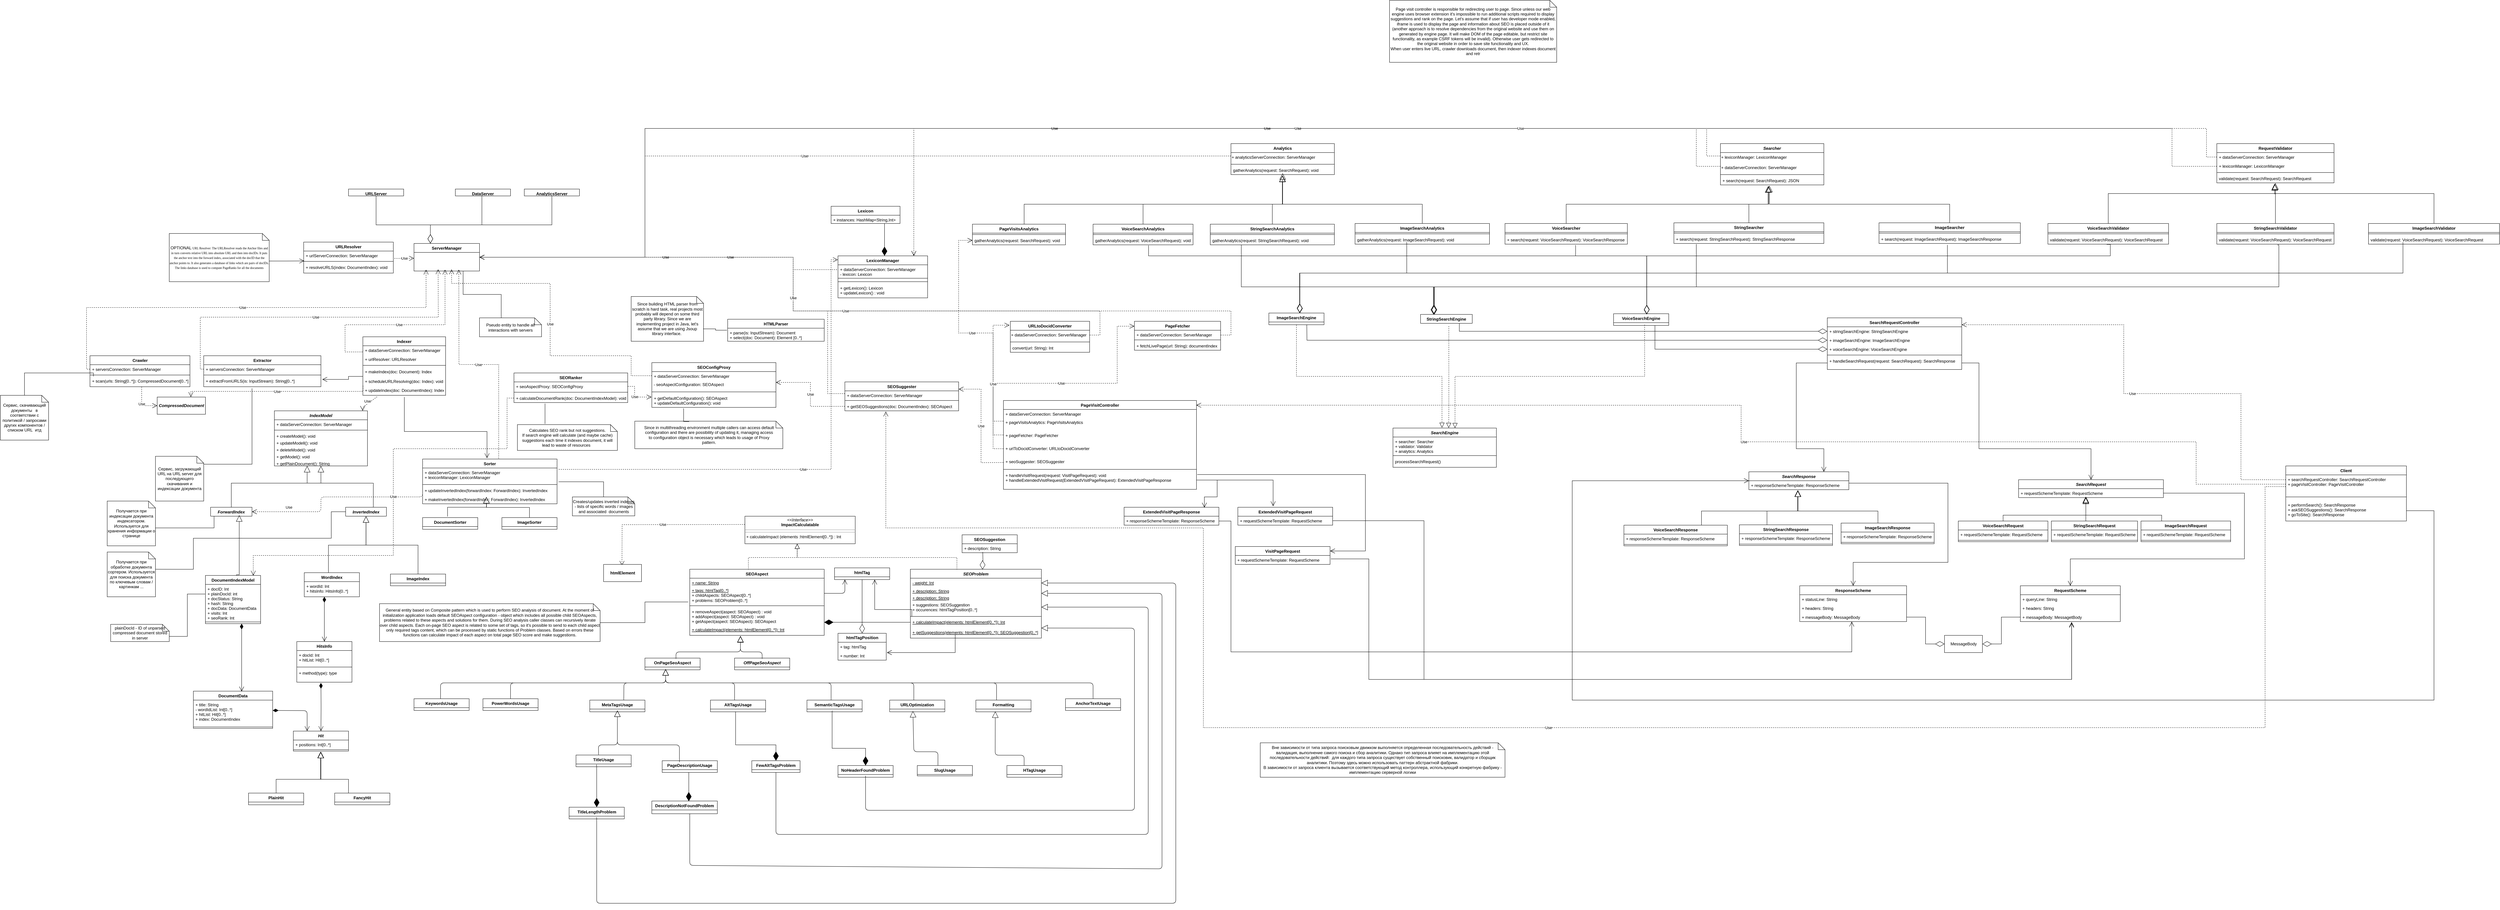 <mxfile version="15.4.3" type="github">
  <diagram id="L-4JTbhqK5Z3GWyyr0-M" name="Page-1">
    <mxGraphModel dx="3324" dy="2196" grid="1" gridSize="10" guides="1" tooltips="1" connect="1" arrows="1" fold="1" page="1" pageScale="1" pageWidth="850" pageHeight="1100" math="0" shadow="0">
      <root>
        <mxCell id="0" />
        <mxCell id="1" parent="0" />
        <mxCell id="VXNcRWfN4zNZ4ETa913i-1" value="Indexer" style="swimlane;fontStyle=1;align=center;verticalAlign=top;childLayout=stackLayout;horizontal=1;startSize=26;horizontalStack=0;resizeParent=1;resizeParentMax=0;resizeLast=0;collapsible=1;marginBottom=0;hachureGap=4;pointerEvents=0;" parent="1" vertex="1">
          <mxGeometry x="881.68" y="315" width="240" height="170" as="geometry">
            <mxRectangle x="800" y="400" width="70" height="26" as="alternateBounds" />
          </mxGeometry>
        </mxCell>
        <mxCell id="3ZD-ds__CDtL9bY-RWLM-7" value="+ dataServerConnection: ServerManager" style="text;strokeColor=none;fillColor=none;align=left;verticalAlign=top;spacingLeft=4;spacingRight=4;overflow=hidden;rotatable=0;points=[[0,0.5],[1,0.5]];portConstraint=eastwest;" parent="VXNcRWfN4zNZ4ETa913i-1" vertex="1">
          <mxGeometry y="26" width="240" height="26" as="geometry" />
        </mxCell>
        <mxCell id="3ZD-ds__CDtL9bY-RWLM-8" value="+ urlResolver: URLResolver" style="text;strokeColor=none;fillColor=none;align=left;verticalAlign=top;spacingLeft=4;spacingRight=4;overflow=hidden;rotatable=0;points=[[0,0.5],[1,0.5]];portConstraint=eastwest;" parent="VXNcRWfN4zNZ4ETa913i-1" vertex="1">
          <mxGeometry y="52" width="240" height="26" as="geometry" />
        </mxCell>
        <mxCell id="VXNcRWfN4zNZ4ETa913i-3" value="" style="line;strokeWidth=1;fillColor=none;align=left;verticalAlign=middle;spacingTop=-1;spacingLeft=3;spacingRight=3;rotatable=0;labelPosition=right;points=[];portConstraint=eastwest;" parent="VXNcRWfN4zNZ4ETa913i-1" vertex="1">
          <mxGeometry y="78" width="240" height="10" as="geometry" />
        </mxCell>
        <mxCell id="VXNcRWfN4zNZ4ETa913i-4" value="+ makeIndex(doc: Document): Index &#xa;&#xa;+ scheduleURLResolving(doc: Index): void&#xa;" style="text;strokeColor=none;fillColor=none;align=left;verticalAlign=top;spacingLeft=4;spacingRight=4;overflow=hidden;rotatable=0;points=[[0,0.5],[1,0.5]];portConstraint=eastwest;" parent="VXNcRWfN4zNZ4ETa913i-1" vertex="1">
          <mxGeometry y="88" width="240" height="54" as="geometry" />
        </mxCell>
        <mxCell id="Vg_vFvyBdRH64RmHOJFF-16" value="+ updateIndex(doc: DocumentIndex): Index" style="text;strokeColor=none;fillColor=none;align=left;verticalAlign=top;spacingLeft=4;spacingRight=4;overflow=hidden;rotatable=0;points=[[0,0.5],[1,0.5]];portConstraint=eastwest;" parent="VXNcRWfN4zNZ4ETa913i-1" vertex="1">
          <mxGeometry y="142" width="240" height="28" as="geometry" />
        </mxCell>
        <mxCell id="VXNcRWfN4zNZ4ETa913i-5" value="DocumentIndexModel" style="swimlane;fontStyle=1;align=center;verticalAlign=top;childLayout=stackLayout;horizontal=1;startSize=26;horizontalStack=0;resizeParent=1;resizeParentMax=0;resizeLast=0;collapsible=1;marginBottom=0;hachureGap=4;pointerEvents=0;" parent="1" vertex="1">
          <mxGeometry x="425" y="1008" width="160" height="140" as="geometry" />
        </mxCell>
        <mxCell id="VXNcRWfN4zNZ4ETa913i-6" value="+ docID: Int&#xa;+ plainDocId: int&#xa;+ docStatus: String&#xa;+ hash: String&#xa;+ docData: DocumentData&#xa;+ visits: Int&#xa;+ seoRank: Int" style="text;strokeColor=none;fillColor=none;align=left;verticalAlign=top;spacingLeft=4;spacingRight=4;overflow=hidden;rotatable=0;points=[[0,0.5],[1,0.5]];portConstraint=eastwest;" parent="VXNcRWfN4zNZ4ETa913i-5" vertex="1">
          <mxGeometry y="26" width="160" height="104" as="geometry" />
        </mxCell>
        <mxCell id="B37MmopoNUqpj75_Dg1A-53" value="" style="line;strokeWidth=1;fillColor=none;align=left;verticalAlign=middle;spacingTop=-1;spacingLeft=3;spacingRight=3;rotatable=0;labelPosition=right;points=[];portConstraint=eastwest;" parent="VXNcRWfN4zNZ4ETa913i-5" vertex="1">
          <mxGeometry y="130" width="160" height="10" as="geometry" />
        </mxCell>
        <mxCell id="VXNcRWfN4zNZ4ETa913i-38" value="Hit" style="swimlane;fontStyle=3;align=center;verticalAlign=top;childLayout=stackLayout;horizontal=1;startSize=26;horizontalStack=0;resizeParent=1;resizeParentMax=0;resizeLast=0;collapsible=1;marginBottom=0;hachureGap=4;pointerEvents=0;" parent="1" vertex="1">
          <mxGeometry x="680" y="1460" width="160" height="58" as="geometry">
            <mxRectangle x="680" y="1460" width="50" height="26" as="alternateBounds" />
          </mxGeometry>
        </mxCell>
        <mxCell id="VXNcRWfN4zNZ4ETa913i-39" value="+ positions: Int[0..*]" style="text;strokeColor=none;fillColor=none;align=left;verticalAlign=top;spacingLeft=4;spacingRight=4;overflow=hidden;rotatable=0;points=[[0,0.5],[1,0.5]];portConstraint=eastwest;" parent="VXNcRWfN4zNZ4ETa913i-38" vertex="1">
          <mxGeometry y="26" width="160" height="24" as="geometry" />
        </mxCell>
        <mxCell id="VXNcRWfN4zNZ4ETa913i-40" value="" style="line;strokeWidth=1;fillColor=none;align=left;verticalAlign=middle;spacingTop=-1;spacingLeft=3;spacingRight=3;rotatable=0;labelPosition=right;points=[];portConstraint=eastwest;" parent="VXNcRWfN4zNZ4ETa913i-38" vertex="1">
          <mxGeometry y="50" width="160" height="8" as="geometry" />
        </mxCell>
        <mxCell id="VXNcRWfN4zNZ4ETa913i-43" value="PlainHit" style="swimlane;fontStyle=1;align=center;verticalAlign=top;childLayout=stackLayout;horizontal=1;startSize=26;horizontalStack=0;resizeParent=1;resizeParentMax=0;resizeLast=0;collapsible=1;marginBottom=0;hachureGap=4;pointerEvents=0;" parent="1" vertex="1">
          <mxGeometry x="550" y="1640" width="160" height="34" as="geometry">
            <mxRectangle x="550" y="1640" width="80" height="26" as="alternateBounds" />
          </mxGeometry>
        </mxCell>
        <mxCell id="VXNcRWfN4zNZ4ETa913i-48" value="FancyHit" style="swimlane;fontStyle=1;align=center;verticalAlign=top;childLayout=stackLayout;horizontal=1;startSize=26;horizontalStack=0;resizeParent=1;resizeParentMax=0;resizeLast=0;collapsible=1;marginBottom=0;hachureGap=4;pointerEvents=0;" parent="1" vertex="1">
          <mxGeometry x="800" y="1640" width="160" height="34" as="geometry">
            <mxRectangle x="800" y="1640" width="80" height="26" as="alternateBounds" />
          </mxGeometry>
        </mxCell>
        <mxCell id="UL4YKMBXZopJeCdpC2au-22" value="IndexModel" style="swimlane;fontStyle=3;align=center;verticalAlign=top;childLayout=stackLayout;horizontal=1;startSize=26;horizontalStack=0;resizeParent=1;resizeParentMax=0;resizeLast=0;collapsible=1;marginBottom=0;" parent="1" vertex="1">
          <mxGeometry x="625" y="530" width="270" height="160" as="geometry" />
        </mxCell>
        <mxCell id="B37MmopoNUqpj75_Dg1A-55" value="+ dataServerConnection: ServerManager" style="text;strokeColor=none;fillColor=none;align=left;verticalAlign=top;spacingLeft=4;spacingRight=4;overflow=hidden;rotatable=0;points=[[0,0.5],[1,0.5]];portConstraint=eastwest;" parent="UL4YKMBXZopJeCdpC2au-22" vertex="1">
          <mxGeometry y="26" width="270" height="26" as="geometry" />
        </mxCell>
        <mxCell id="UL4YKMBXZopJeCdpC2au-24" value="" style="line;strokeWidth=1;fillColor=none;align=left;verticalAlign=middle;spacingTop=-1;spacingLeft=3;spacingRight=3;rotatable=0;labelPosition=right;points=[];portConstraint=eastwest;" parent="UL4YKMBXZopJeCdpC2au-22" vertex="1">
          <mxGeometry y="52" width="270" height="8" as="geometry" />
        </mxCell>
        <mxCell id="B37MmopoNUqpj75_Dg1A-56" value="+ createModel(): void&#xa;" style="text;strokeColor=none;fillColor=none;align=left;verticalAlign=top;spacingLeft=4;spacingRight=4;overflow=hidden;rotatable=0;points=[[0,0.5],[1,0.5]];portConstraint=eastwest;" parent="UL4YKMBXZopJeCdpC2au-22" vertex="1">
          <mxGeometry y="60" width="270" height="20" as="geometry" />
        </mxCell>
        <mxCell id="B37MmopoNUqpj75_Dg1A-57" value="+ updateModell(): void&#xa;" style="text;strokeColor=none;fillColor=none;align=left;verticalAlign=top;spacingLeft=4;spacingRight=4;overflow=hidden;rotatable=0;points=[[0,0.5],[1,0.5]];portConstraint=eastwest;" parent="UL4YKMBXZopJeCdpC2au-22" vertex="1">
          <mxGeometry y="80" width="270" height="20" as="geometry" />
        </mxCell>
        <mxCell id="B37MmopoNUqpj75_Dg1A-58" value="+ deleteModel(): void&#xa;" style="text;strokeColor=none;fillColor=none;align=left;verticalAlign=top;spacingLeft=4;spacingRight=4;overflow=hidden;rotatable=0;points=[[0,0.5],[1,0.5]];portConstraint=eastwest;" parent="UL4YKMBXZopJeCdpC2au-22" vertex="1">
          <mxGeometry y="100" width="270" height="20" as="geometry" />
        </mxCell>
        <mxCell id="B37MmopoNUqpj75_Dg1A-60" value="+ getModel(): void&#xa;" style="text;strokeColor=none;fillColor=none;align=left;verticalAlign=top;spacingLeft=4;spacingRight=4;overflow=hidden;rotatable=0;points=[[0,0.5],[1,0.5]];portConstraint=eastwest;" parent="UL4YKMBXZopJeCdpC2au-22" vertex="1">
          <mxGeometry y="120" width="270" height="20" as="geometry" />
        </mxCell>
        <mxCell id="Vg_vFvyBdRH64RmHOJFF-7" value="+ getPlainDocument(): String" style="text;strokeColor=none;fillColor=none;align=left;verticalAlign=top;spacingLeft=4;spacingRight=4;overflow=hidden;rotatable=0;points=[[0,0.5],[1,0.5]];portConstraint=eastwest;" parent="UL4YKMBXZopJeCdpC2au-22" vertex="1">
          <mxGeometry y="140" width="270" height="20" as="geometry" />
        </mxCell>
        <mxCell id="UL4YKMBXZopJeCdpC2au-59" value="ServerManager" style="swimlane;fontStyle=1;align=center;verticalAlign=top;childLayout=stackLayout;horizontal=1;startSize=26;horizontalStack=0;resizeParent=1;resizeParentMax=0;resizeLast=0;collapsible=1;marginBottom=0;" parent="1" vertex="1">
          <mxGeometry x="1030" y="44" width="190" height="80" as="geometry" />
        </mxCell>
        <mxCell id="vnPngC09RosFCxPqreI9-1" value="AnchorTextUsage" style="swimlane;fontStyle=1;align=center;verticalAlign=top;childLayout=stackLayout;horizontal=1;startSize=26;horizontalStack=0;resizeParent=1;resizeParentMax=0;resizeLast=0;collapsible=1;marginBottom=0;" parent="1" vertex="1">
          <mxGeometry x="2920" y="1366" width="160" height="34" as="geometry" />
        </mxCell>
        <mxCell id="ulZ0jbCKSlaguCblbPYP-53" value="" style="endArrow=block;endSize=16;endFill=0;html=1;exitX=0.5;exitY=0;exitDx=0;exitDy=0;" parent="vnPngC09RosFCxPqreI9-1" source="vnPngC09RosFCxPqreI9-1" edge="1">
          <mxGeometry x="0.004" y="46" width="160" relative="1" as="geometry">
            <mxPoint x="80" y="-6" as="sourcePoint" />
            <mxPoint x="-1160" y="-86" as="targetPoint" />
            <Array as="points">
              <mxPoint x="80" y="-46" />
              <mxPoint x="-1160" y="-46" />
            </Array>
            <mxPoint as="offset" />
          </mxGeometry>
        </mxCell>
        <mxCell id="vnPngC09RosFCxPqreI9-5" value="URLResolver" style="swimlane;fontStyle=1;align=center;verticalAlign=top;childLayout=stackLayout;horizontal=1;startSize=26;horizontalStack=0;resizeParent=1;resizeParentMax=0;resizeLast=0;collapsible=1;marginBottom=0;" parent="1" vertex="1">
          <mxGeometry x="710" y="40" width="260" height="90" as="geometry" />
        </mxCell>
        <mxCell id="nHTIsOpt5-FmUogmospr-10" value="+ urlServerConnection: ServerManager" style="text;strokeColor=none;fillColor=none;align=left;verticalAlign=top;spacingLeft=4;spacingRight=4;overflow=hidden;rotatable=0;points=[[0,0.5],[1,0.5]];portConstraint=eastwest;" parent="vnPngC09RosFCxPqreI9-5" vertex="1">
          <mxGeometry y="26" width="260" height="26" as="geometry" />
        </mxCell>
        <mxCell id="nHTIsOpt5-FmUogmospr-11" value="" style="line;strokeWidth=1;fillColor=none;align=left;verticalAlign=middle;spacingTop=-1;spacingLeft=3;spacingRight=3;rotatable=0;labelPosition=right;points=[];portConstraint=eastwest;" parent="vnPngC09RosFCxPqreI9-5" vertex="1">
          <mxGeometry y="52" width="260" height="8" as="geometry" />
        </mxCell>
        <mxCell id="vnPngC09RosFCxPqreI9-8" value="+ resolveURLS(index: DocumentIndex): void" style="text;strokeColor=none;fillColor=none;align=left;verticalAlign=top;spacingLeft=4;spacingRight=4;overflow=hidden;rotatable=0;points=[[0,0.5],[1,0.5]];portConstraint=eastwest;" parent="vnPngC09RosFCxPqreI9-5" vertex="1">
          <mxGeometry y="60" width="260" height="30" as="geometry" />
        </mxCell>
        <mxCell id="vnPngC09RosFCxPqreI9-9" value="URLServer" style="swimlane;fontStyle=1;align=center;verticalAlign=top;childLayout=stackLayout;horizontal=1;startSize=26;horizontalStack=0;resizeParent=1;resizeParentMax=0;resizeLast=0;collapsible=1;marginBottom=0;" parent="1" vertex="1">
          <mxGeometry x="840" y="-114" width="160" height="20" as="geometry">
            <mxRectangle x="840" y="-114" width="90" height="26" as="alternateBounds" />
          </mxGeometry>
        </mxCell>
        <mxCell id="vnPngC09RosFCxPqreI9-13" value="DataServer" style="swimlane;fontStyle=1;align=center;verticalAlign=top;childLayout=stackLayout;horizontal=1;startSize=26;horizontalStack=0;resizeParent=1;resizeParentMax=0;resizeLast=0;collapsible=1;marginBottom=0;" parent="1" vertex="1">
          <mxGeometry x="1150" y="-114" width="160" height="20" as="geometry" />
        </mxCell>
        <mxCell id="xpTjOEdWHdF4yTKwdctW-21" value="Lexicon" style="swimlane;fontStyle=1;align=center;verticalAlign=top;childLayout=stackLayout;horizontal=1;startSize=26;horizontalStack=0;resizeParent=1;resizeParentMax=0;resizeLast=0;collapsible=1;marginBottom=0;hachureGap=4;pointerEvents=0;" parent="1" vertex="1">
          <mxGeometry x="2240" y="-64" width="200" height="50" as="geometry" />
        </mxCell>
        <mxCell id="xpTjOEdWHdF4yTKwdctW-22" value="+ instances: HashMap&lt;String,Int&gt;" style="text;strokeColor=none;fillColor=none;align=left;verticalAlign=top;spacingLeft=4;spacingRight=4;overflow=hidden;rotatable=0;points=[[0,0.5],[1,0.5]];portConstraint=eastwest;fontStyle=0" parent="xpTjOEdWHdF4yTKwdctW-21" vertex="1">
          <mxGeometry y="26" width="200" height="24" as="geometry" />
        </mxCell>
        <mxCell id="xpTjOEdWHdF4yTKwdctW-25" value="LexiconManager" style="swimlane;fontStyle=1;align=center;verticalAlign=top;childLayout=stackLayout;horizontal=1;startSize=26;horizontalStack=0;resizeParent=1;resizeParentMax=0;resizeLast=0;collapsible=1;marginBottom=0;" parent="1" vertex="1">
          <mxGeometry x="2260" y="80" width="260" height="122" as="geometry" />
        </mxCell>
        <mxCell id="xpTjOEdWHdF4yTKwdctW-26" value="+ dataServerConnection: ServerManager&#xa;- lexicon: Lexicon&#xa;" style="text;strokeColor=none;fillColor=none;align=left;verticalAlign=top;spacingLeft=4;spacingRight=4;overflow=hidden;rotatable=0;points=[[0,0.5],[1,0.5]];portConstraint=eastwest;" parent="xpTjOEdWHdF4yTKwdctW-25" vertex="1">
          <mxGeometry y="26" width="260" height="34" as="geometry" />
        </mxCell>
        <mxCell id="m8PIFnoMGad8uP0K9j40-1" value="" style="line;strokeWidth=1;fillColor=none;align=left;verticalAlign=middle;spacingTop=-1;spacingLeft=3;spacingRight=3;rotatable=0;labelPosition=right;points=[];portConstraint=eastwest;" parent="xpTjOEdWHdF4yTKwdctW-25" vertex="1">
          <mxGeometry y="60" width="260" height="10" as="geometry" />
        </mxCell>
        <mxCell id="xpTjOEdWHdF4yTKwdctW-27" value="" style="line;strokeWidth=1;fillColor=none;align=left;verticalAlign=middle;spacingTop=-1;spacingLeft=3;spacingRight=3;rotatable=0;labelPosition=right;points=[];portConstraint=eastwest;" parent="xpTjOEdWHdF4yTKwdctW-25" vertex="1">
          <mxGeometry y="70" width="260" height="10" as="geometry" />
        </mxCell>
        <mxCell id="xpTjOEdWHdF4yTKwdctW-28" value="+ getLexicon(): Lexicon&#xa;+ updateLexicon() : void&#xa;" style="text;strokeColor=none;fillColor=none;align=left;verticalAlign=top;spacingLeft=4;spacingRight=4;overflow=hidden;rotatable=0;points=[[0,0.5],[1,0.5]];portConstraint=eastwest;" parent="xpTjOEdWHdF4yTKwdctW-25" vertex="1">
          <mxGeometry y="80" width="260" height="42" as="geometry" />
        </mxCell>
        <mxCell id="xpTjOEdWHdF4yTKwdctW-38" value="" style="endArrow=diamondThin;endFill=1;endSize=24;html=1;rounded=0;edgeStyle=orthogonalEdgeStyle;" parent="1" source="xpTjOEdWHdF4yTKwdctW-22" edge="1">
          <mxGeometry width="160" relative="1" as="geometry">
            <mxPoint x="2382" y="-38" as="sourcePoint" />
            <mxPoint x="2395" y="80" as="targetPoint" />
            <Array as="points">
              <mxPoint x="2395" y="-10" />
              <mxPoint x="2395" y="-10" />
            </Array>
          </mxGeometry>
        </mxCell>
        <mxCell id="X9t2nn5iT1wmEAKBCxQw-26" value="ForwardIndex" style="swimlane;fontStyle=3;align=center;verticalAlign=top;childLayout=stackLayout;horizontal=1;startSize=26;horizontalStack=0;resizeParent=1;resizeParentMax=0;resizeLast=0;collapsible=1;marginBottom=0;" parent="1" vertex="1" collapsed="1">
          <mxGeometry x="440" y="810" width="120" height="26" as="geometry">
            <mxRectangle x="450" y="810" width="160" height="86" as="alternateBounds" />
          </mxGeometry>
        </mxCell>
        <mxCell id="X9t2nn5iT1wmEAKBCxQw-27" value="+ field: type" style="text;strokeColor=none;fillColor=none;align=left;verticalAlign=top;spacingLeft=4;spacingRight=4;overflow=hidden;rotatable=0;points=[[0,0.5],[1,0.5]];portConstraint=eastwest;" parent="X9t2nn5iT1wmEAKBCxQw-26" vertex="1">
          <mxGeometry y="26" width="120" height="26" as="geometry" />
        </mxCell>
        <mxCell id="X9t2nn5iT1wmEAKBCxQw-28" value="" style="line;strokeWidth=1;fillColor=none;align=left;verticalAlign=middle;spacingTop=-1;spacingLeft=3;spacingRight=3;rotatable=0;labelPosition=right;points=[];portConstraint=eastwest;" parent="X9t2nn5iT1wmEAKBCxQw-26" vertex="1">
          <mxGeometry y="52" width="120" height="8" as="geometry" />
        </mxCell>
        <mxCell id="X9t2nn5iT1wmEAKBCxQw-29" value="+ method(type): type" style="text;strokeColor=none;fillColor=none;align=left;verticalAlign=top;spacingLeft=4;spacingRight=4;overflow=hidden;rotatable=0;points=[[0,0.5],[1,0.5]];portConstraint=eastwest;" parent="X9t2nn5iT1wmEAKBCxQw-26" vertex="1">
          <mxGeometry y="60" width="120" height="26" as="geometry" />
        </mxCell>
        <mxCell id="VXNcRWfN4zNZ4ETa913i-9" value="DocumentData" style="swimlane;fontStyle=1;align=center;verticalAlign=top;childLayout=stackLayout;horizontal=1;startSize=26;horizontalStack=0;resizeParent=1;resizeParentMax=0;resizeLast=0;collapsible=1;marginBottom=0;hachureGap=4;pointerEvents=0;" parent="1" vertex="1">
          <mxGeometry x="390" y="1344" width="230" height="108" as="geometry" />
        </mxCell>
        <mxCell id="VXNcRWfN4zNZ4ETa913i-10" value="+ title: String&#xa;- wordIdList: Int[0..*]&#xa;+ hitList: Hit[0..*]&#xa;+ index: DocumentIndex" style="text;strokeColor=none;fillColor=none;align=left;verticalAlign=top;spacingLeft=4;spacingRight=4;overflow=hidden;rotatable=0;points=[[0,0.5],[1,0.5]];portConstraint=eastwest;" parent="VXNcRWfN4zNZ4ETa913i-9" vertex="1">
          <mxGeometry y="26" width="230" height="74" as="geometry" />
        </mxCell>
        <mxCell id="VXNcRWfN4zNZ4ETa913i-11" value="" style="line;strokeWidth=1;fillColor=none;align=left;verticalAlign=middle;spacingTop=-1;spacingLeft=3;spacingRight=3;rotatable=0;labelPosition=right;points=[];portConstraint=eastwest;" parent="VXNcRWfN4zNZ4ETa913i-9" vertex="1">
          <mxGeometry y="100" width="230" height="8" as="geometry" />
        </mxCell>
        <mxCell id="X9t2nn5iT1wmEAKBCxQw-30" value="InvertedIndex" style="swimlane;fontStyle=3;align=center;verticalAlign=top;childLayout=stackLayout;horizontal=1;startSize=26;horizontalStack=0;resizeParent=1;resizeParentMax=0;resizeLast=0;collapsible=1;marginBottom=0;" parent="1" vertex="1" collapsed="1">
          <mxGeometry x="831.68" y="810" width="118.32" height="26" as="geometry">
            <mxRectangle x="831.68" y="810" width="160" height="86" as="alternateBounds" />
          </mxGeometry>
        </mxCell>
        <mxCell id="X9t2nn5iT1wmEAKBCxQw-31" value="+ field: type" style="text;strokeColor=none;fillColor=none;align=left;verticalAlign=top;spacingLeft=4;spacingRight=4;overflow=hidden;rotatable=0;points=[[0,0.5],[1,0.5]];portConstraint=eastwest;" parent="X9t2nn5iT1wmEAKBCxQw-30" vertex="1">
          <mxGeometry y="26" width="118.32" height="26" as="geometry" />
        </mxCell>
        <mxCell id="X9t2nn5iT1wmEAKBCxQw-32" value="" style="line;strokeWidth=1;fillColor=none;align=left;verticalAlign=middle;spacingTop=-1;spacingLeft=3;spacingRight=3;rotatable=0;labelPosition=right;points=[];portConstraint=eastwest;" parent="X9t2nn5iT1wmEAKBCxQw-30" vertex="1">
          <mxGeometry y="52" width="118.32" height="8" as="geometry" />
        </mxCell>
        <mxCell id="X9t2nn5iT1wmEAKBCxQw-33" value="+ method(type): type" style="text;strokeColor=none;fillColor=none;align=left;verticalAlign=top;spacingLeft=4;spacingRight=4;overflow=hidden;rotatable=0;points=[[0,0.5],[1,0.5]];portConstraint=eastwest;" parent="X9t2nn5iT1wmEAKBCxQw-30" vertex="1">
          <mxGeometry y="60" width="118.32" height="26" as="geometry" />
        </mxCell>
        <mxCell id="X9t2nn5iT1wmEAKBCxQw-34" value="WordIndex" style="swimlane;fontStyle=1;align=center;verticalAlign=top;childLayout=stackLayout;horizontal=1;startSize=26;horizontalStack=0;resizeParent=1;resizeParentMax=0;resizeLast=0;collapsible=1;marginBottom=0;" parent="1" vertex="1">
          <mxGeometry x="711.68" y="1000" width="160" height="70" as="geometry" />
        </mxCell>
        <mxCell id="X9t2nn5iT1wmEAKBCxQw-35" value="+ wordId: Int&#xa;+ hitsInfo: HitsInfo[0..*]" style="text;strokeColor=none;fillColor=none;align=left;verticalAlign=top;spacingLeft=4;spacingRight=4;overflow=hidden;rotatable=0;points=[[0,0.5],[1,0.5]];portConstraint=eastwest;" parent="X9t2nn5iT1wmEAKBCxQw-34" vertex="1">
          <mxGeometry y="26" width="160" height="44" as="geometry" />
        </mxCell>
        <mxCell id="X9t2nn5iT1wmEAKBCxQw-38" value="ImageIndex" style="swimlane;fontStyle=1;align=center;verticalAlign=top;childLayout=stackLayout;horizontal=1;startSize=26;horizontalStack=0;resizeParent=1;resizeParentMax=0;resizeLast=0;collapsible=1;marginBottom=0;" parent="1" vertex="1">
          <mxGeometry x="961.68" y="1004" width="160" height="34" as="geometry" />
        </mxCell>
        <mxCell id="X9t2nn5iT1wmEAKBCxQw-49" value="" style="endArrow=block;endSize=16;endFill=0;html=1;rounded=0;edgeStyle=orthogonalEdgeStyle;exitX=0.438;exitY=0;exitDx=0;exitDy=0;exitPerimeter=0;entryX=0.5;entryY=1;entryDx=0;entryDy=0;" parent="1" source="X9t2nn5iT1wmEAKBCxQw-34" target="X9t2nn5iT1wmEAKBCxQw-30" edge="1">
          <mxGeometry x="0.143" y="-22" width="160" relative="1" as="geometry">
            <mxPoint x="701.68" y="916" as="sourcePoint" />
            <mxPoint x="890" y="840" as="targetPoint" />
            <mxPoint as="offset" />
            <Array as="points">
              <mxPoint x="782" y="920" />
              <mxPoint x="891" y="920" />
            </Array>
          </mxGeometry>
        </mxCell>
        <mxCell id="X9t2nn5iT1wmEAKBCxQw-50" value="" style="endArrow=block;endSize=16;endFill=0;html=1;rounded=0;edgeStyle=orthogonalEdgeStyle;exitX=0.5;exitY=0;exitDx=0;exitDy=0;entryX=0.5;entryY=1;entryDx=0;entryDy=0;" parent="1" source="X9t2nn5iT1wmEAKBCxQw-38" target="X9t2nn5iT1wmEAKBCxQw-30" edge="1">
          <mxGeometry width="160" relative="1" as="geometry">
            <mxPoint x="791.12" y="1000" as="sourcePoint" />
            <mxPoint x="880" y="839" as="targetPoint" />
            <Array as="points">
              <mxPoint x="1042" y="920" />
              <mxPoint x="891" y="920" />
            </Array>
          </mxGeometry>
        </mxCell>
        <mxCell id="X9t2nn5iT1wmEAKBCxQw-51" value="HitsInfo" style="swimlane;fontStyle=1;align=center;verticalAlign=top;childLayout=stackLayout;horizontal=1;startSize=26;horizontalStack=0;resizeParent=1;resizeParentMax=0;resizeLast=0;collapsible=1;marginBottom=0;" parent="1" vertex="1">
          <mxGeometry x="690" y="1200" width="160" height="118" as="geometry" />
        </mxCell>
        <mxCell id="X9t2nn5iT1wmEAKBCxQw-52" value="+ docId: Int&#xa;+ hitList: Hit[0..*]&#xa;" style="text;strokeColor=none;fillColor=none;align=left;verticalAlign=top;spacingLeft=4;spacingRight=4;overflow=hidden;rotatable=0;points=[[0,0.5],[1,0.5]];portConstraint=eastwest;" parent="X9t2nn5iT1wmEAKBCxQw-51" vertex="1">
          <mxGeometry y="26" width="160" height="44" as="geometry" />
        </mxCell>
        <mxCell id="X9t2nn5iT1wmEAKBCxQw-53" value="" style="line;strokeWidth=1;fillColor=none;align=left;verticalAlign=middle;spacingTop=-1;spacingLeft=3;spacingRight=3;rotatable=0;labelPosition=right;points=[];portConstraint=eastwest;" parent="X9t2nn5iT1wmEAKBCxQw-51" vertex="1">
          <mxGeometry y="70" width="160" height="8" as="geometry" />
        </mxCell>
        <mxCell id="X9t2nn5iT1wmEAKBCxQw-54" value="+ method(type): type" style="text;strokeColor=none;fillColor=none;align=left;verticalAlign=top;spacingLeft=4;spacingRight=4;overflow=hidden;rotatable=0;points=[[0,0.5],[1,0.5]];portConstraint=eastwest;" parent="X9t2nn5iT1wmEAKBCxQw-51" vertex="1">
          <mxGeometry y="78" width="160" height="40" as="geometry" />
        </mxCell>
        <mxCell id="X9t2nn5iT1wmEAKBCxQw-59" value="" style="endArrow=block;endSize=16;endFill=0;html=1;rounded=0;edgeStyle=orthogonalEdgeStyle;exitX=0.5;exitY=0;exitDx=0;exitDy=0;entryX=0.5;entryY=1;entryDx=0;entryDy=0;" parent="1" source="X9t2nn5iT1wmEAKBCxQw-26" target="UL4YKMBXZopJeCdpC2au-22" edge="1">
          <mxGeometry x="0.005" width="160" relative="1" as="geometry">
            <mxPoint x="570.0" y="800.71" as="sourcePoint" />
            <mxPoint x="720" y="660" as="targetPoint" />
            <Array as="points">
              <mxPoint x="530" y="740" />
              <mxPoint x="720" y="740" />
            </Array>
            <mxPoint as="offset" />
          </mxGeometry>
        </mxCell>
        <mxCell id="X9t2nn5iT1wmEAKBCxQw-60" value="" style="endArrow=block;endSize=16;endFill=0;html=1;rounded=0;edgeStyle=orthogonalEdgeStyle;exitX=0.5;exitY=0;exitDx=0;exitDy=0;" parent="1" source="X9t2nn5iT1wmEAKBCxQw-30" edge="1">
          <mxGeometry width="160" relative="1" as="geometry">
            <mxPoint x="570" y="836" as="sourcePoint" />
            <mxPoint x="720" y="690" as="targetPoint" />
            <Array as="points">
              <mxPoint x="912" y="740" />
              <mxPoint x="720" y="740" />
            </Array>
          </mxGeometry>
        </mxCell>
        <mxCell id="X9t2nn5iT1wmEAKBCxQw-61" value="" style="endArrow=block;endSize=16;endFill=0;html=1;rounded=0;edgeStyle=orthogonalEdgeStyle;exitX=0.563;exitY=0;exitDx=0;exitDy=0;exitPerimeter=0;" parent="1" source="VXNcRWfN4zNZ4ETa913i-5" edge="1">
          <mxGeometry width="160" relative="1" as="geometry">
            <mxPoint x="400" y="1000" as="sourcePoint" />
            <mxPoint x="523" y="833" as="targetPoint" />
            <Array as="points">
              <mxPoint x="523" y="1006" />
            </Array>
          </mxGeometry>
        </mxCell>
        <mxCell id="X9t2nn5iT1wmEAKBCxQw-62" value="Sorter" style="swimlane;fontStyle=1;align=center;verticalAlign=top;childLayout=stackLayout;horizontal=1;startSize=26;horizontalStack=0;resizeParent=1;resizeParentMax=0;resizeLast=0;collapsible=1;marginBottom=0;" parent="1" vertex="1">
          <mxGeometry x="1055" y="670" width="390" height="130" as="geometry" />
        </mxCell>
        <mxCell id="3ZD-ds__CDtL9bY-RWLM-31" value="+ dataServerConnection: ServerManager&#xa;+ lexiconManager: LexiconManager&#xa;" style="text;strokeColor=none;fillColor=none;align=left;verticalAlign=top;spacingLeft=4;spacingRight=4;overflow=hidden;rotatable=0;points=[[0,0.5],[1,0.5]];portConstraint=eastwest;" parent="X9t2nn5iT1wmEAKBCxQw-62" vertex="1">
          <mxGeometry y="26" width="390" height="44" as="geometry" />
        </mxCell>
        <mxCell id="X9t2nn5iT1wmEAKBCxQw-64" value="" style="line;strokeWidth=1;fillColor=none;align=left;verticalAlign=middle;spacingTop=-1;spacingLeft=3;spacingRight=3;rotatable=0;labelPosition=right;points=[];portConstraint=eastwest;" parent="X9t2nn5iT1wmEAKBCxQw-62" vertex="1">
          <mxGeometry y="70" width="390" height="8" as="geometry" />
        </mxCell>
        <mxCell id="X9t2nn5iT1wmEAKBCxQw-65" value="+ updateInvertedIndex(forwardIndex: ForwardIndex): InvertedIndex" style="text;strokeColor=none;fillColor=none;align=left;verticalAlign=top;spacingLeft=4;spacingRight=4;overflow=hidden;rotatable=0;points=[[0,0.5],[1,0.5]];portConstraint=eastwest;" parent="X9t2nn5iT1wmEAKBCxQw-62" vertex="1">
          <mxGeometry y="78" width="390" height="26" as="geometry" />
        </mxCell>
        <mxCell id="3ZD-ds__CDtL9bY-RWLM-32" value="+ makeInvertedIndex(forwardIndex: ForwardIndex): InvertedIndex" style="text;strokeColor=none;fillColor=none;align=left;verticalAlign=top;spacingLeft=4;spacingRight=4;overflow=hidden;rotatable=0;points=[[0,0.5],[1,0.5]];portConstraint=eastwest;" parent="X9t2nn5iT1wmEAKBCxQw-62" vertex="1">
          <mxGeometry y="104" width="390" height="26" as="geometry" />
        </mxCell>
        <mxCell id="X9t2nn5iT1wmEAKBCxQw-68" value="" style="endArrow=open;endFill=1;endSize=12;html=1;rounded=0;edgeStyle=orthogonalEdgeStyle;entryX=0.479;entryY=-0.019;entryDx=0;entryDy=0;entryPerimeter=0;" parent="1" target="X9t2nn5iT1wmEAKBCxQw-62" edge="1">
          <mxGeometry width="160" relative="1" as="geometry">
            <mxPoint x="1002" y="490" as="sourcePoint" />
            <mxPoint x="1210" y="630" as="targetPoint" />
            <Array as="points">
              <mxPoint x="1002" y="590" />
              <mxPoint x="1242" y="590" />
            </Array>
          </mxGeometry>
        </mxCell>
        <mxCell id="UL4YKMBXZopJeCdpC2au-80" value="OnPageSeoAspect" style="swimlane;fontStyle=1;align=center;verticalAlign=top;childLayout=stackLayout;horizontal=1;startSize=26;horizontalStack=0;resizeParent=1;resizeParentMax=0;resizeLast=0;collapsible=1;marginBottom=0;" parent="1" vertex="1">
          <mxGeometry x="1700" y="1248" width="160" height="34" as="geometry" />
        </mxCell>
        <mxCell id="ulZ0jbCKSlaguCblbPYP-35" value="" style="endArrow=block;endSize=16;endFill=0;html=1;entryX=0.377;entryY=1.083;entryDx=0;entryDy=0;entryPerimeter=0;" parent="UL4YKMBXZopJeCdpC2au-80" target="B37MmopoNUqpj75_Dg1A-77" edge="1">
          <mxGeometry width="160" relative="1" as="geometry">
            <mxPoint x="90" y="2" as="sourcePoint" />
            <mxPoint x="250" y="2" as="targetPoint" />
            <Array as="points">
              <mxPoint x="90" y="-18" />
              <mxPoint x="277" y="-18" />
            </Array>
          </mxGeometry>
        </mxCell>
        <mxCell id="UL4YKMBXZopJeCdpC2au-84" value="OffPageSeoAspect" style="swimlane;fontStyle=3;align=center;verticalAlign=top;childLayout=stackLayout;horizontal=1;startSize=26;horizontalStack=0;resizeParent=1;resizeParentMax=0;resizeLast=0;collapsible=1;marginBottom=0;" parent="1" vertex="1">
          <mxGeometry x="1960" y="1248" width="160" height="34" as="geometry" />
        </mxCell>
        <mxCell id="ulZ0jbCKSlaguCblbPYP-36" value="" style="endArrow=block;endSize=16;endFill=0;html=1;entryX=0.377;entryY=1.046;entryDx=0;entryDy=0;entryPerimeter=0;" parent="UL4YKMBXZopJeCdpC2au-84" target="B37MmopoNUqpj75_Dg1A-77" edge="1">
          <mxGeometry width="160" relative="1" as="geometry">
            <mxPoint x="80" y="2" as="sourcePoint" />
            <mxPoint x="4" y="-76" as="targetPoint" />
            <Array as="points">
              <mxPoint x="80" y="-18" />
              <mxPoint x="17" y="-18" />
            </Array>
          </mxGeometry>
        </mxCell>
        <mxCell id="UL4YKMBXZopJeCdpC2au-89" value="SEOAspect" style="swimlane;fontStyle=1;align=center;verticalAlign=top;childLayout=stackLayout;horizontal=1;startSize=26;horizontalStack=0;resizeParent=1;resizeParentMax=0;resizeLast=0;collapsible=1;marginBottom=0;" parent="1" vertex="1">
          <mxGeometry x="1830" y="990" width="390" height="192" as="geometry">
            <mxRectangle x="2170" y="1464" width="100" height="26" as="alternateBounds" />
          </mxGeometry>
        </mxCell>
        <mxCell id="m8PIFnoMGad8uP0K9j40-59" value="&lt;u&gt;+ name: String&lt;/u&gt;" style="text;strokeColor=none;fillColor=none;align=left;verticalAlign=top;spacingLeft=4;spacingRight=4;overflow=hidden;rotatable=0;points=[[0,0.5],[1,0.5]];portConstraint=eastwest;fontStyle=0;html=1;" parent="UL4YKMBXZopJeCdpC2au-89" vertex="1">
          <mxGeometry y="26" width="390" height="22" as="geometry" />
        </mxCell>
        <mxCell id="UL4YKMBXZopJeCdpC2au-90" value="&lt;u&gt;+ tags: htmlTag[0..*]&lt;br&gt;&lt;/u&gt;&lt;span&gt;+ childAspects: SEOAspect[0..*]&lt;/span&gt;&lt;u&gt;&lt;br&gt;&lt;/u&gt;&lt;div&gt;+ problems: SEOProblem[0..*]&lt;/div&gt;" style="text;strokeColor=none;fillColor=none;align=left;verticalAlign=top;spacingLeft=4;spacingRight=4;overflow=hidden;rotatable=0;points=[[0,0.5],[1,0.5]];portConstraint=eastwest;fontStyle=0;html=1;" parent="UL4YKMBXZopJeCdpC2au-89" vertex="1">
          <mxGeometry y="48" width="390" height="54" as="geometry" />
        </mxCell>
        <mxCell id="UL4YKMBXZopJeCdpC2au-91" value="" style="line;strokeWidth=1;fillColor=none;align=left;verticalAlign=middle;spacingTop=-1;spacingLeft=3;spacingRight=3;rotatable=0;labelPosition=right;points=[];portConstraint=eastwest;" parent="UL4YKMBXZopJeCdpC2au-89" vertex="1">
          <mxGeometry y="102" width="390" height="8" as="geometry" />
        </mxCell>
        <mxCell id="UL4YKMBXZopJeCdpC2au-92" value="+ removeAspect(aspect: SEOAspect) : void&#xa;+  addAspect(aspect: SEOAspect) : void&#xa;+ getAspect(aspect: SEOAspect): SEOAspect&#xa;" style="text;strokeColor=none;fillColor=none;align=left;verticalAlign=top;spacingLeft=4;spacingRight=4;overflow=hidden;rotatable=0;points=[[0,0.5],[1,0.5]];portConstraint=eastwest;" parent="UL4YKMBXZopJeCdpC2au-89" vertex="1">
          <mxGeometry y="110" width="390" height="52" as="geometry" />
        </mxCell>
        <mxCell id="B37MmopoNUqpj75_Dg1A-77" value="+ calculateImpact(elements: htmlElement[0..*]): Int" style="text;strokeColor=none;fillColor=none;align=left;verticalAlign=top;spacingLeft=4;spacingRight=4;overflow=hidden;rotatable=0;points=[[0,0.5],[1,0.5]];portConstraint=eastwest;fontStyle=4" parent="UL4YKMBXZopJeCdpC2au-89" vertex="1">
          <mxGeometry y="162" width="390" height="30" as="geometry" />
        </mxCell>
        <mxCell id="UL4YKMBXZopJeCdpC2au-95" value="MetaTagsUsage" style="swimlane;fontStyle=1;align=center;verticalAlign=top;childLayout=stackLayout;horizontal=1;startSize=26;horizontalStack=0;resizeParent=1;resizeParentMax=0;resizeLast=0;collapsible=1;marginBottom=0;" parent="1" vertex="1">
          <mxGeometry x="1540" y="1370" width="160" height="34" as="geometry" />
        </mxCell>
        <mxCell id="ulZ0jbCKSlaguCblbPYP-48" value="" style="endArrow=block;endSize=16;endFill=0;html=1;exitX=0.616;exitY=-0.018;exitDx=0;exitDy=0;exitPerimeter=0;" parent="UL4YKMBXZopJeCdpC2au-95" source="UL4YKMBXZopJeCdpC2au-95" edge="1">
          <mxGeometry x="0.144" y="-10" width="160" relative="1" as="geometry">
            <mxPoint x="100" y="-10" as="sourcePoint" />
            <mxPoint x="220" y="-90" as="targetPoint" />
            <Array as="points">
              <mxPoint x="99" y="-50" />
              <mxPoint x="160" y="-50" />
              <mxPoint x="220" y="-50" />
            </Array>
            <mxPoint as="offset" />
          </mxGeometry>
        </mxCell>
        <mxCell id="UL4YKMBXZopJeCdpC2au-99" value="TitleUsage" style="swimlane;fontStyle=1;align=center;verticalAlign=top;childLayout=stackLayout;horizontal=1;startSize=26;horizontalStack=0;resizeParent=1;resizeParentMax=0;resizeLast=0;collapsible=1;marginBottom=0;" parent="1" vertex="1">
          <mxGeometry x="1500" y="1529.5" width="160" height="34" as="geometry" />
        </mxCell>
        <mxCell id="ulZ0jbCKSlaguCblbPYP-42" value="" style="endArrow=block;endSize=16;endFill=0;html=1;exitX=0.409;exitY=-0.026;exitDx=0;exitDy=0;exitPerimeter=0;" parent="UL4YKMBXZopJeCdpC2au-99" source="UL4YKMBXZopJeCdpC2au-99" edge="1">
          <mxGeometry width="160" relative="1" as="geometry">
            <mxPoint x="70" y="-9.5" as="sourcePoint" />
            <mxPoint x="120" y="-129.5" as="targetPoint" />
            <Array as="points">
              <mxPoint x="65" y="-29.5" />
              <mxPoint x="90" y="-29.5" />
              <mxPoint x="120" y="-29.5" />
            </Array>
          </mxGeometry>
        </mxCell>
        <mxCell id="UL4YKMBXZopJeCdpC2au-103" value="PageDescriptionUsage" style="swimlane;fontStyle=1;align=center;verticalAlign=top;childLayout=stackLayout;horizontal=1;startSize=26;horizontalStack=0;resizeParent=1;resizeParentMax=0;resizeLast=0;collapsible=1;marginBottom=0;" parent="1" vertex="1">
          <mxGeometry x="1750" y="1546" width="160" height="34" as="geometry" />
        </mxCell>
        <mxCell id="ulZ0jbCKSlaguCblbPYP-43" value="" style="endArrow=block;endSize=16;endFill=0;html=1;" parent="UL4YKMBXZopJeCdpC2au-103" edge="1">
          <mxGeometry width="160" relative="1" as="geometry">
            <mxPoint x="50" y="4" as="sourcePoint" />
            <mxPoint x="-130" y="-146" as="targetPoint" />
            <Array as="points">
              <mxPoint x="50" y="-46" />
              <mxPoint x="-130" y="-46" />
            </Array>
          </mxGeometry>
        </mxCell>
        <mxCell id="UL4YKMBXZopJeCdpC2au-107" value="AltTagsUsage" style="swimlane;fontStyle=1;align=center;verticalAlign=top;childLayout=stackLayout;horizontal=1;startSize=26;horizontalStack=0;resizeParent=1;resizeParentMax=0;resizeLast=0;collapsible=1;marginBottom=0;" parent="1" vertex="1">
          <mxGeometry x="1890" y="1370" width="160" height="34" as="geometry" />
        </mxCell>
        <mxCell id="ulZ0jbCKSlaguCblbPYP-49" value="" style="endArrow=block;endSize=16;endFill=0;html=1;" parent="UL4YKMBXZopJeCdpC2au-107" edge="1">
          <mxGeometry x="0.31" y="80" width="160" relative="1" as="geometry">
            <mxPoint x="70" as="sourcePoint" />
            <mxPoint x="-130" y="-90" as="targetPoint" />
            <Array as="points">
              <mxPoint x="70" y="-50" />
              <mxPoint x="-130" y="-50" />
            </Array>
            <mxPoint as="offset" />
          </mxGeometry>
        </mxCell>
        <mxCell id="UL4YKMBXZopJeCdpC2au-111" value="SemanticTagsUsage" style="swimlane;fontStyle=1;align=center;verticalAlign=top;childLayout=stackLayout;horizontal=1;startSize=26;horizontalStack=0;resizeParent=1;resizeParentMax=0;resizeLast=0;collapsible=1;marginBottom=0;" parent="1" vertex="1">
          <mxGeometry x="2170" y="1370" width="160" height="34" as="geometry" />
        </mxCell>
        <mxCell id="ulZ0jbCKSlaguCblbPYP-50" value="" style="endArrow=block;endSize=16;endFill=0;html=1;" parent="UL4YKMBXZopJeCdpC2au-111" edge="1">
          <mxGeometry x="-0.333" y="80" width="160" relative="1" as="geometry">
            <mxPoint x="70" as="sourcePoint" />
            <mxPoint x="-410" y="-90" as="targetPoint" />
            <Array as="points">
              <mxPoint x="70" y="-50" />
              <mxPoint x="-410" y="-50" />
            </Array>
            <mxPoint as="offset" />
          </mxGeometry>
        </mxCell>
        <mxCell id="UL4YKMBXZopJeCdpC2au-115" value="URLOptimization" style="swimlane;fontStyle=1;align=center;verticalAlign=top;childLayout=stackLayout;horizontal=1;startSize=26;horizontalStack=0;resizeParent=1;resizeParentMax=0;resizeLast=0;collapsible=1;marginBottom=0;" parent="1" vertex="1">
          <mxGeometry x="2410" y="1370" width="160" height="34" as="geometry" />
        </mxCell>
        <mxCell id="ulZ0jbCKSlaguCblbPYP-51" value="" style="endArrow=block;endSize=16;endFill=0;html=1;" parent="UL4YKMBXZopJeCdpC2au-115" edge="1">
          <mxGeometry x="0.012" y="60" width="160" relative="1" as="geometry">
            <mxPoint x="70" as="sourcePoint" />
            <mxPoint x="-650" y="-90" as="targetPoint" />
            <Array as="points">
              <mxPoint x="70" y="-50" />
              <mxPoint x="-650" y="-50" />
            </Array>
            <mxPoint as="offset" />
          </mxGeometry>
        </mxCell>
        <mxCell id="UL4YKMBXZopJeCdpC2au-119" value="Formatting" style="swimlane;fontStyle=1;align=center;verticalAlign=top;childLayout=stackLayout;horizontal=1;startSize=26;horizontalStack=0;resizeParent=1;resizeParentMax=0;resizeLast=0;collapsible=1;marginBottom=0;" parent="1" vertex="1">
          <mxGeometry x="2660" y="1370" width="160" height="34" as="geometry" />
        </mxCell>
        <mxCell id="ulZ0jbCKSlaguCblbPYP-52" value="" style="endArrow=block;endSize=16;endFill=0;html=1;" parent="UL4YKMBXZopJeCdpC2au-119" edge="1">
          <mxGeometry x="0.048" y="-30" width="160" relative="1" as="geometry">
            <mxPoint x="60" as="sourcePoint" />
            <mxPoint x="-900" y="-90" as="targetPoint" />
            <Array as="points">
              <mxPoint x="60" y="-50" />
              <mxPoint x="-900" y="-50" />
            </Array>
            <mxPoint as="offset" />
          </mxGeometry>
        </mxCell>
        <mxCell id="UL4YKMBXZopJeCdpC2au-123" value="HTagUsage" style="swimlane;fontStyle=1;align=center;verticalAlign=top;childLayout=stackLayout;horizontal=1;startSize=26;horizontalStack=0;resizeParent=1;resizeParentMax=0;resizeLast=0;collapsible=1;marginBottom=0;" parent="1" vertex="1">
          <mxGeometry x="2750" y="1560" width="160" height="34" as="geometry" />
        </mxCell>
        <mxCell id="ulZ0jbCKSlaguCblbPYP-57" value="" style="endArrow=block;endSize=16;endFill=0;html=1;entryX=0.352;entryY=0.839;entryDx=0;entryDy=0;entryPerimeter=0;" parent="UL4YKMBXZopJeCdpC2au-123" edge="1">
          <mxGeometry x="-0.663" y="-60" width="160" relative="1" as="geometry">
            <mxPoint x="50" as="sourcePoint" />
            <mxPoint x="-33.68" y="-157.288" as="targetPoint" />
            <Array as="points">
              <mxPoint x="50" y="-30" />
              <mxPoint x="-34" y="-30" />
            </Array>
            <mxPoint as="offset" />
          </mxGeometry>
        </mxCell>
        <mxCell id="UL4YKMBXZopJeCdpC2au-127" value="NoHeaderFoundProblem" style="swimlane;fontStyle=1;align=center;verticalAlign=top;childLayout=stackLayout;horizontal=1;startSize=26;horizontalStack=0;resizeParent=1;resizeParentMax=0;resizeLast=0;collapsible=1;marginBottom=0;" parent="1" vertex="1">
          <mxGeometry x="2260" y="1560" width="160" height="34" as="geometry">
            <mxRectangle x="2260" y="1560" width="170" height="26" as="alternateBounds" />
          </mxGeometry>
        </mxCell>
        <mxCell id="UL4YKMBXZopJeCdpC2au-196" value="SlugUsage" style="swimlane;fontStyle=1;align=center;verticalAlign=top;childLayout=stackLayout;horizontal=1;startSize=26;horizontalStack=0;resizeParent=1;resizeParentMax=0;resizeLast=0;collapsible=1;marginBottom=0;" parent="1" vertex="1">
          <mxGeometry x="2490" y="1560" width="160" height="30" as="geometry" />
        </mxCell>
        <mxCell id="ulZ0jbCKSlaguCblbPYP-56" value="" style="endArrow=block;endSize=16;endFill=0;html=1;entryX=0.421;entryY=0.696;entryDx=0;entryDy=0;entryPerimeter=0;" parent="UL4YKMBXZopJeCdpC2au-196" edge="1">
          <mxGeometry x="-0.65" y="-63" width="160" relative="1" as="geometry">
            <mxPoint x="60" as="sourcePoint" />
            <mxPoint x="-12.64" y="-158.432" as="targetPoint" />
            <Array as="points">
              <mxPoint x="60" y="-40" />
              <mxPoint x="-10" y="-40" />
            </Array>
            <mxPoint x="20" y="3" as="offset" />
          </mxGeometry>
        </mxCell>
        <mxCell id="X9t2nn5iT1wmEAKBCxQw-89" value="DescriptionNotFoundProblem" style="swimlane;fontStyle=1;childLayout=stackLayout;horizontal=1;startSize=26;fillColor=none;horizontalStack=0;resizeParent=1;resizeParentMax=0;resizeLast=0;collapsible=1;marginBottom=0;" parent="1" vertex="1">
          <mxGeometry x="1720" y="1663" width="190" height="37" as="geometry" />
        </mxCell>
        <mxCell id="ZvxXPG6ARuYnSKrhNRSG-1" value="FewAltTagsProblem" style="swimlane;fontStyle=1;childLayout=stackLayout;horizontal=1;startSize=26;fillColor=none;horizontalStack=0;resizeParent=1;resizeParentMax=0;resizeLast=0;collapsible=1;marginBottom=0;" parent="1" vertex="1">
          <mxGeometry x="2010" y="1546" width="140" height="34" as="geometry" />
        </mxCell>
        <mxCell id="ZvxXPG6ARuYnSKrhNRSG-9" value="SEOConfigProxy" style="swimlane;fontStyle=1;align=center;verticalAlign=top;childLayout=stackLayout;horizontal=1;startSize=26;horizontalStack=0;resizeParent=1;resizeParentMax=0;resizeLast=0;collapsible=1;marginBottom=0;" parent="1" vertex="1">
          <mxGeometry x="1720" y="390" width="360" height="130" as="geometry" />
        </mxCell>
        <mxCell id="ZvxXPG6ARuYnSKrhNRSG-10" value="+ dataServerConnection: ServerManager" style="text;strokeColor=none;fillColor=none;align=left;verticalAlign=top;spacingLeft=4;spacingRight=4;overflow=hidden;rotatable=0;points=[[0,0.5],[1,0.5]];portConstraint=eastwest;" parent="ZvxXPG6ARuYnSKrhNRSG-9" vertex="1">
          <mxGeometry y="26" width="360" height="24" as="geometry" />
        </mxCell>
        <mxCell id="3ZD-ds__CDtL9bY-RWLM-16" value="&amp;nbsp;- seoAspectConfiguration: SEOAspect" style="text;whiteSpace=wrap;html=1;" parent="ZvxXPG6ARuYnSKrhNRSG-9" vertex="1">
          <mxGeometry y="50" width="360" height="30" as="geometry" />
        </mxCell>
        <mxCell id="ZvxXPG6ARuYnSKrhNRSG-11" value="" style="line;strokeWidth=1;fillColor=none;align=left;verticalAlign=middle;spacingTop=-1;spacingLeft=3;spacingRight=3;rotatable=0;labelPosition=right;points=[];portConstraint=eastwest;" parent="ZvxXPG6ARuYnSKrhNRSG-9" vertex="1">
          <mxGeometry y="80" width="360" height="10" as="geometry" />
        </mxCell>
        <mxCell id="ZvxXPG6ARuYnSKrhNRSG-12" value="+ getDefaultConfiguration(): SEOAspect&#xa;+ updateDefaultConfiguration(): void&#xa;&#xa;&#xa;" style="text;strokeColor=none;fillColor=none;align=left;verticalAlign=top;spacingLeft=4;spacingRight=4;overflow=hidden;rotatable=0;points=[[0,0.5],[1,0.5]];portConstraint=eastwest;" parent="ZvxXPG6ARuYnSKrhNRSG-9" vertex="1">
          <mxGeometry y="90" width="360" height="40" as="geometry" />
        </mxCell>
        <mxCell id="ZvxXPG6ARuYnSKrhNRSG-14" value="" style="endArrow=block;dashed=1;endFill=0;endSize=12;html=1;rounded=0;edgeStyle=orthogonalEdgeStyle;exitX=0.5;exitY=0;exitDx=0;exitDy=0;entryX=0.474;entryY=1;entryDx=0;entryDy=0;entryPerimeter=0;" parent="1" source="UL4YKMBXZopJeCdpC2au-89" target="ZvxXPG6ARuYnSKrhNRSG-31" edge="1">
          <mxGeometry width="160" relative="1" as="geometry">
            <mxPoint x="1600" y="1166" as="sourcePoint" />
            <mxPoint x="1680" y="910" as="targetPoint" />
            <Array as="points">
              <mxPoint x="2000" y="956" />
              <mxPoint x="2142" y="956" />
            </Array>
          </mxGeometry>
        </mxCell>
        <mxCell id="ZvxXPG6ARuYnSKrhNRSG-15" value="SEOProblem" style="swimlane;fontStyle=3;align=center;verticalAlign=top;childLayout=stackLayout;horizontal=1;startSize=26;horizontalStack=0;resizeParent=1;resizeParentMax=0;resizeLast=0;collapsible=1;marginBottom=0;" parent="1" vertex="1">
          <mxGeometry x="2470" y="990" width="380" height="200" as="geometry" />
        </mxCell>
        <mxCell id="B37MmopoNUqpj75_Dg1A-73" value="- weight: Int" style="text;strokeColor=none;fillColor=none;align=left;verticalAlign=top;spacingLeft=4;spacingRight=4;overflow=hidden;rotatable=0;points=[[0,0.5],[1,0.5]];portConstraint=eastwest;fontStyle=4;horizontal=1;" parent="ZvxXPG6ARuYnSKrhNRSG-15" vertex="1">
          <mxGeometry y="26" width="380" height="24" as="geometry" />
        </mxCell>
        <mxCell id="B37MmopoNUqpj75_Dg1A-75" value="+ description: String" style="text;strokeColor=none;fillColor=none;align=left;verticalAlign=top;spacingLeft=4;spacingRight=4;overflow=hidden;rotatable=0;points=[[0,0.5],[1,0.5]];portConstraint=eastwest;fontStyle=4;horizontal=1;" parent="ZvxXPG6ARuYnSKrhNRSG-15" vertex="1">
          <mxGeometry y="50" width="380" height="20" as="geometry" />
        </mxCell>
        <mxCell id="m8PIFnoMGad8uP0K9j40-89" value="+ description: String" style="text;strokeColor=none;fillColor=none;align=left;verticalAlign=top;spacingLeft=4;spacingRight=4;overflow=hidden;rotatable=0;points=[[0,0.5],[1,0.5]];portConstraint=eastwest;fontStyle=4;horizontal=1;" parent="ZvxXPG6ARuYnSKrhNRSG-15" vertex="1">
          <mxGeometry y="70" width="380" height="20" as="geometry" />
        </mxCell>
        <mxCell id="ZvxXPG6ARuYnSKrhNRSG-16" value="+ suggestions: SEOSuggestion&#xa;+ occurences: htmlTagPosition[0..*]" style="text;strokeColor=none;fillColor=none;align=left;verticalAlign=top;spacingLeft=4;spacingRight=4;overflow=hidden;rotatable=0;points=[[0,0.5],[1,0.5]];portConstraint=eastwest;fontStyle=0;horizontal=1;" parent="ZvxXPG6ARuYnSKrhNRSG-15" vertex="1">
          <mxGeometry y="90" width="380" height="44" as="geometry" />
        </mxCell>
        <mxCell id="ZvxXPG6ARuYnSKrhNRSG-17" value="" style="line;strokeWidth=1;fillColor=none;align=left;verticalAlign=middle;spacingTop=-1;spacingLeft=3;spacingRight=3;rotatable=0;labelPosition=right;points=[];portConstraint=eastwest;" parent="ZvxXPG6ARuYnSKrhNRSG-15" vertex="1">
          <mxGeometry y="134" width="380" height="6" as="geometry" />
        </mxCell>
        <mxCell id="ZvxXPG6ARuYnSKrhNRSG-18" value="+ calculateImpact(elements: htmlElement[0..*]): Int" style="text;strokeColor=none;fillColor=none;align=left;verticalAlign=top;spacingLeft=4;spacingRight=4;overflow=hidden;rotatable=0;points=[[0,0.5],[1,0.5]];portConstraint=eastwest;fontStyle=4" parent="ZvxXPG6ARuYnSKrhNRSG-15" vertex="1">
          <mxGeometry y="140" width="380" height="30" as="geometry" />
        </mxCell>
        <mxCell id="B37MmopoNUqpj75_Dg1A-76" value="+ getSuggestions(elements: htmlElement[0..*]): SEOSuggestion[0..*]&#xa; &#xa;" style="text;strokeColor=none;fillColor=none;align=left;verticalAlign=top;spacingLeft=4;spacingRight=4;overflow=hidden;rotatable=0;points=[[0,0.5],[1,0.5]];portConstraint=eastwest;fontStyle=4" parent="ZvxXPG6ARuYnSKrhNRSG-15" vertex="1">
          <mxGeometry y="170" width="380" height="30" as="geometry" />
        </mxCell>
        <mxCell id="ZvxXPG6ARuYnSKrhNRSG-31" value="&lt;p style=&quot;margin: 0px ; margin-top: 4px ; text-align: center&quot;&gt;&lt;i&gt;&amp;lt;&amp;lt;Interface&amp;gt;&amp;gt;&lt;/i&gt;&lt;br&gt;&lt;b&gt;ImpactCalculatable&lt;/b&gt;&lt;/p&gt;&lt;hr size=&quot;1&quot;&gt;&lt;hr size=&quot;1&quot;&gt;&lt;p style=&quot;margin: 0px ; margin-left: 4px&quot;&gt;+ calculateImpact (elements :htmlElement[0..*]) : Int&lt;/p&gt;" style="verticalAlign=top;align=left;overflow=fill;fontSize=12;fontFamily=Helvetica;html=1;" parent="1" vertex="1">
          <mxGeometry x="1990" y="836" width="320" height="80" as="geometry" />
        </mxCell>
        <mxCell id="ZvxXPG6ARuYnSKrhNRSG-46" value="htmlTag" style="swimlane;fontStyle=1;align=center;verticalAlign=top;childLayout=stackLayout;horizontal=1;startSize=26;horizontalStack=0;resizeParent=1;resizeParentMax=0;resizeLast=0;collapsible=1;marginBottom=0;" parent="1" vertex="1">
          <mxGeometry x="2250" y="986" width="160" height="34" as="geometry" />
        </mxCell>
        <mxCell id="xOgXABfGznbNNHsN3aHD-12" value="" style="endArrow=block;dashed=1;endFill=0;endSize=12;html=1;rounded=0;edgeStyle=orthogonalEdgeStyle;exitX=0.5;exitY=0;exitDx=0;exitDy=0;entryX=0.474;entryY=1;entryDx=0;entryDy=0;entryPerimeter=0;" parent="1" source="ZvxXPG6ARuYnSKrhNRSG-15" target="ZvxXPG6ARuYnSKrhNRSG-31" edge="1">
          <mxGeometry width="160" relative="1" as="geometry">
            <mxPoint x="1510" y="916" as="sourcePoint" />
            <mxPoint x="1670" y="916" as="targetPoint" />
            <Array as="points">
              <mxPoint x="2605" y="956" />
              <mxPoint x="2142" y="956" />
            </Array>
          </mxGeometry>
        </mxCell>
        <mxCell id="xdEpOosHyWj6ykagDoDC-6" value="" style="endArrow=open;endFill=1;endSize=12;html=1;rounded=0;edgeStyle=orthogonalEdgeStyle;exitX=0.011;exitY=0.55;exitDx=0;exitDy=0;exitPerimeter=0;entryX=0.728;entryY=1.022;entryDx=0;entryDy=0;entryPerimeter=0;" parent="1" source="ZvxXPG6ARuYnSKrhNRSG-17" edge="1">
          <mxGeometry width="160" relative="1" as="geometry">
            <mxPoint x="2181.02" y="1119.056" as="sourcePoint" />
            <mxPoint x="2366.48" y="1020.176" as="targetPoint" />
            <Array as="points">
              <mxPoint x="2366" y="1107" />
            </Array>
          </mxGeometry>
        </mxCell>
        <mxCell id="xdEpOosHyWj6ykagDoDC-7" value="TitleLengthProblem" style="swimlane;fontStyle=1;align=center;verticalAlign=top;childLayout=stackLayout;horizontal=1;startSize=26;horizontalStack=0;resizeParent=1;resizeParentMax=0;resizeLast=0;collapsible=1;marginBottom=0;html=1;" parent="1" vertex="1">
          <mxGeometry x="1480" y="1681" width="160" height="34" as="geometry" />
        </mxCell>
        <mxCell id="xdEpOosHyWj6ykagDoDC-11" value="" style="endArrow=diamondThin;endFill=1;endSize=24;html=1;rounded=0;edgeStyle=orthogonalEdgeStyle;exitX=0;exitY=0.5;exitDx=0;exitDy=0;" parent="1" source="ZvxXPG6ARuYnSKrhNRSG-18" edge="1">
          <mxGeometry width="160" relative="1" as="geometry">
            <mxPoint x="2460" y="1144" as="sourcePoint" />
            <mxPoint x="2220" y="1144" as="targetPoint" />
            <Array as="points">
              <mxPoint x="2470" y="1144" />
            </Array>
          </mxGeometry>
        </mxCell>
        <mxCell id="xdEpOosHyWj6ykagDoDC-12" value="KeywordsUsage" style="swimlane;fontStyle=1;align=center;verticalAlign=top;childLayout=stackLayout;horizontal=1;startSize=26;horizontalStack=0;resizeParent=1;resizeParentMax=0;resizeLast=0;collapsible=1;marginBottom=0;" parent="1" vertex="1">
          <mxGeometry x="1030" y="1366" width="160" height="34" as="geometry" />
        </mxCell>
        <mxCell id="xdEpOosHyWj6ykagDoDC-16" value="PowerWordsUsage" style="swimlane;fontStyle=1;align=center;verticalAlign=top;childLayout=stackLayout;horizontal=1;startSize=26;horizontalStack=0;resizeParent=1;resizeParentMax=0;resizeLast=0;collapsible=1;marginBottom=0;" parent="1" vertex="1">
          <mxGeometry x="1230" y="1366" width="160" height="34" as="geometry" />
        </mxCell>
        <mxCell id="ulZ0jbCKSlaguCblbPYP-47" value="" style="endArrow=block;endSize=16;endFill=0;html=1;exitX=0.5;exitY=0;exitDx=0;exitDy=0;" parent="xdEpOosHyWj6ykagDoDC-16" source="xdEpOosHyWj6ykagDoDC-16" edge="1">
          <mxGeometry width="160" relative="1" as="geometry">
            <mxPoint x="90" y="-6" as="sourcePoint" />
            <mxPoint x="530" y="-86" as="targetPoint" />
            <Array as="points">
              <mxPoint x="80" y="-46" />
              <mxPoint x="530" y="-46" />
            </Array>
          </mxGeometry>
        </mxCell>
        <mxCell id="xdEpOosHyWj6ykagDoDC-57" value="Extractor" style="swimlane;fontStyle=1;align=center;verticalAlign=top;childLayout=stackLayout;horizontal=1;startSize=26;horizontalStack=0;resizeParent=1;resizeParentMax=0;resizeLast=0;collapsible=1;marginBottom=0;strokeColor=default;html=1;" parent="1" vertex="1">
          <mxGeometry x="420" y="370" width="340" height="90" as="geometry" />
        </mxCell>
        <mxCell id="xdEpOosHyWj6ykagDoDC-58" value="&lt;div&gt;+ serversConnection: ServerManager&lt;/div&gt;" style="text;strokeColor=none;fillColor=none;align=left;verticalAlign=top;spacingLeft=4;spacingRight=4;overflow=hidden;rotatable=0;points=[[0,0.5],[1,0.5]];portConstraint=eastwest;html=1;" parent="xdEpOosHyWj6ykagDoDC-57" vertex="1">
          <mxGeometry y="26" width="340" height="26" as="geometry" />
        </mxCell>
        <mxCell id="xdEpOosHyWj6ykagDoDC-59" value="" style="line;strokeWidth=1;fillColor=none;align=left;verticalAlign=middle;spacingTop=-1;spacingLeft=3;spacingRight=3;rotatable=0;labelPosition=right;points=[];portConstraint=eastwest;html=1;" parent="xdEpOosHyWj6ykagDoDC-57" vertex="1">
          <mxGeometry y="52" width="340" height="8" as="geometry" />
        </mxCell>
        <mxCell id="xdEpOosHyWj6ykagDoDC-60" value="&lt;div&gt;+ extractFromURLS(is: InputStream): String[0..*]&lt;/div&gt;" style="text;strokeColor=none;fillColor=none;align=left;verticalAlign=top;spacingLeft=4;spacingRight=4;overflow=hidden;rotatable=0;points=[[0,0.5],[1,0.5]];portConstraint=eastwest;html=1;" parent="xdEpOosHyWj6ykagDoDC-57" vertex="1">
          <mxGeometry y="60" width="340" height="30" as="geometry" />
        </mxCell>
        <mxCell id="xdEpOosHyWj6ykagDoDC-62" value="Crawler" style="swimlane;fontStyle=1;align=center;verticalAlign=top;childLayout=stackLayout;horizontal=1;startSize=26;horizontalStack=0;resizeParent=1;resizeParentMax=0;resizeLast=0;collapsible=1;marginBottom=0;strokeColor=default;html=1;" parent="1" vertex="1">
          <mxGeometry x="90" y="370" width="290" height="90" as="geometry" />
        </mxCell>
        <mxCell id="xdEpOosHyWj6ykagDoDC-63" value="+ serversConnection: ServerManager" style="text;strokeColor=none;fillColor=none;align=left;verticalAlign=top;spacingLeft=4;spacingRight=4;overflow=hidden;rotatable=0;points=[[0,0.5],[1,0.5]];portConstraint=eastwest;html=1;" parent="xdEpOosHyWj6ykagDoDC-62" vertex="1">
          <mxGeometry y="26" width="290" height="26" as="geometry" />
        </mxCell>
        <mxCell id="xdEpOosHyWj6ykagDoDC-64" value="" style="line;strokeWidth=1;fillColor=none;align=left;verticalAlign=middle;spacingTop=-1;spacingLeft=3;spacingRight=3;rotatable=0;labelPosition=right;points=[];portConstraint=eastwest;html=1;" parent="xdEpOosHyWj6ykagDoDC-62" vertex="1">
          <mxGeometry y="52" width="290" height="8" as="geometry" />
        </mxCell>
        <mxCell id="xdEpOosHyWj6ykagDoDC-65" value="+ scan(urls: String[0..*]): CompressedDocument[0..*]" style="text;strokeColor=none;fillColor=none;align=left;verticalAlign=top;spacingLeft=4;spacingRight=4;overflow=hidden;rotatable=0;points=[[0,0.5],[1,0.5]];portConstraint=eastwest;html=1;" parent="xdEpOosHyWj6ykagDoDC-62" vertex="1">
          <mxGeometry y="60" width="290" height="30" as="geometry" />
        </mxCell>
        <mxCell id="xdEpOosHyWj6ykagDoDC-69" value="" style="endArrow=open;endFill=1;endSize=12;html=1;rounded=0;edgeStyle=orthogonalEdgeStyle;entryX=1.012;entryY=0.29;entryDx=0;entryDy=0;entryPerimeter=0;exitX=0;exitY=0.5;exitDx=0;exitDy=0;" parent="1" source="VXNcRWfN4zNZ4ETa913i-4" target="xdEpOosHyWj6ykagDoDC-60" edge="1">
          <mxGeometry width="160" relative="1" as="geometry">
            <mxPoint x="650" y="360" as="sourcePoint" />
            <mxPoint x="810" y="360" as="targetPoint" />
            <Array as="points">
              <mxPoint x="840" y="439" />
            </Array>
          </mxGeometry>
        </mxCell>
        <mxCell id="xdEpOosHyWj6ykagDoDC-75" value="&lt;b&gt;htmlTagPosition&lt;/b&gt;" style="swimlane;fontStyle=0;childLayout=stackLayout;horizontal=1;startSize=26;fillColor=none;horizontalStack=0;resizeParent=1;resizeParentMax=0;resizeLast=0;collapsible=1;marginBottom=0;html=1;" parent="1" vertex="1">
          <mxGeometry x="2260" y="1176" width="140" height="78" as="geometry" />
        </mxCell>
        <mxCell id="xdEpOosHyWj6ykagDoDC-76" value="+ tag: htmlTag" style="text;strokeColor=none;fillColor=none;align=left;verticalAlign=top;spacingLeft=4;spacingRight=4;overflow=hidden;rotatable=0;points=[[0,0.5],[1,0.5]];portConstraint=eastwest;html=1;" parent="xdEpOosHyWj6ykagDoDC-75" vertex="1">
          <mxGeometry y="26" width="140" height="26" as="geometry" />
        </mxCell>
        <mxCell id="xdEpOosHyWj6ykagDoDC-77" value="+ number: Int " style="text;strokeColor=none;fillColor=none;align=left;verticalAlign=top;spacingLeft=4;spacingRight=4;overflow=hidden;rotatable=0;points=[[0,0.5],[1,0.5]];portConstraint=eastwest;html=1;" parent="xdEpOosHyWj6ykagDoDC-75" vertex="1">
          <mxGeometry y="52" width="140" height="26" as="geometry" />
        </mxCell>
        <mxCell id="xdEpOosHyWj6ykagDoDC-79" value="" style="endArrow=open;endFill=1;endSize=12;html=1;rounded=0;edgeStyle=orthogonalEdgeStyle;entryX=1.014;entryY=0.154;entryDx=0;entryDy=0;entryPerimeter=0;" parent="1" target="xdEpOosHyWj6ykagDoDC-77" edge="1">
          <mxGeometry width="160" relative="1" as="geometry">
            <mxPoint x="2600" y="1180" as="sourcePoint" />
            <mxPoint x="2570" y="1226" as="targetPoint" />
            <Array as="points">
              <mxPoint x="2600" y="1232" />
            </Array>
          </mxGeometry>
        </mxCell>
        <mxCell id="xdEpOosHyWj6ykagDoDC-81" value="" style="endArrow=diamondThin;endFill=0;endSize=24;html=1;rounded=0;edgeStyle=orthogonalEdgeStyle;entryX=0.5;entryY=0;entryDx=0;entryDy=0;" parent="1" target="xdEpOosHyWj6ykagDoDC-75" edge="1">
          <mxGeometry width="160" relative="1" as="geometry">
            <mxPoint x="2330" y="1020" as="sourcePoint" />
            <mxPoint x="2410" y="1090" as="targetPoint" />
            <Array as="points">
              <mxPoint x="2330" y="1020" />
            </Array>
          </mxGeometry>
        </mxCell>
        <mxCell id="xdEpOosHyWj6ykagDoDC-83" value="" style="endArrow=diamondThin;endFill=1;endSize=24;html=1;rounded=0;edgeStyle=orthogonalEdgeStyle;exitX=0.443;exitY=0.982;exitDx=0;exitDy=0;exitPerimeter=0;entryX=0.5;entryY=0;entryDx=0;entryDy=0;" parent="1" target="ZvxXPG6ARuYnSKrhNRSG-1" edge="1">
          <mxGeometry width="160" relative="1" as="geometry">
            <mxPoint x="1960.88" y="1403.856" as="sourcePoint" />
            <mxPoint x="2110" y="1506.41" as="targetPoint" />
            <Array as="points">
              <mxPoint x="1963" y="1404" />
              <mxPoint x="1963" y="1500" />
              <mxPoint x="2080" y="1500" />
            </Array>
          </mxGeometry>
        </mxCell>
        <mxCell id="xdEpOosHyWj6ykagDoDC-84" value="" style="endArrow=diamondThin;endFill=1;endSize=24;html=1;rounded=0;edgeStyle=orthogonalEdgeStyle;entryX=0.5;entryY=0;entryDx=0;entryDy=0;exitX=0.456;exitY=0.5;exitDx=0;exitDy=0;exitPerimeter=0;" parent="1" target="UL4YKMBXZopJeCdpC2au-127" edge="1">
          <mxGeometry width="160" relative="1" as="geometry">
            <mxPoint x="2242.96" y="1400" as="sourcePoint" />
            <mxPoint x="2470" y="1420" as="targetPoint" />
            <Array as="points">
              <mxPoint x="2243" y="1510" />
              <mxPoint x="2340" y="1510" />
            </Array>
          </mxGeometry>
        </mxCell>
        <mxCell id="xdEpOosHyWj6ykagDoDC-85" value="" style="endArrow=diamondThin;endFill=1;endSize=24;html=1;rounded=0;edgeStyle=orthogonalEdgeStyle;entryX=0.564;entryY=0.017;entryDx=0;entryDy=0;entryPerimeter=0;" parent="1" target="X9t2nn5iT1wmEAKBCxQw-89" edge="1">
          <mxGeometry width="160" relative="1" as="geometry">
            <mxPoint x="1840" y="1580" as="sourcePoint" />
            <mxPoint x="2090" y="1682.41" as="targetPoint" />
            <Array as="points">
              <mxPoint x="1827" y="1580" />
            </Array>
          </mxGeometry>
        </mxCell>
        <mxCell id="xdEpOosHyWj6ykagDoDC-92" value="" style="endArrow=diamondThin;endFill=1;endSize=24;html=1;rounded=0;edgeStyle=orthogonalEdgeStyle;entryX=0.5;entryY=0;entryDx=0;entryDy=0;exitX=0.366;exitY=0.33;exitDx=0;exitDy=0;exitPerimeter=0;" parent="1" target="xdEpOosHyWj6ykagDoDC-7" edge="1">
          <mxGeometry width="160" relative="1" as="geometry">
            <mxPoint x="1558.56" y="1558.14" as="sourcePoint" />
            <mxPoint x="1810" y="1580" as="targetPoint" />
            <Array as="points">
              <mxPoint x="1560" y="1558" />
            </Array>
          </mxGeometry>
        </mxCell>
        <mxCell id="xdEpOosHyWj6ykagDoDC-96" value="" style="endArrow=block;endSize=16;endFill=0;html=1;rounded=0;edgeStyle=orthogonalEdgeStyle;exitX=0.5;exitY=0;exitDx=0;exitDy=0;" parent="1" source="VXNcRWfN4zNZ4ETa913i-43" edge="1">
          <mxGeometry x="0.485" y="-70" width="160" relative="1" as="geometry">
            <mxPoint x="550" y="1620" as="sourcePoint" />
            <mxPoint x="760" y="1520" as="targetPoint" />
            <Array as="points">
              <mxPoint x="630" y="1600" />
              <mxPoint x="760" y="1600" />
              <mxPoint x="760" y="1555" />
            </Array>
            <mxPoint as="offset" />
          </mxGeometry>
        </mxCell>
        <mxCell id="xdEpOosHyWj6ykagDoDC-99" value="" style="endArrow=block;endSize=16;endFill=0;html=1;rounded=0;edgeStyle=orthogonalEdgeStyle;exitX=0.5;exitY=0;exitDx=0;exitDy=0;" parent="1" source="VXNcRWfN4zNZ4ETa913i-48" edge="1">
          <mxGeometry width="160" relative="1" as="geometry">
            <mxPoint x="910" y="1500" as="sourcePoint" />
            <mxPoint x="759" y="1520" as="targetPoint" />
            <Array as="points">
              <mxPoint x="840" y="1600" />
              <mxPoint x="759" y="1600" />
            </Array>
          </mxGeometry>
        </mxCell>
        <mxCell id="QKs4qBYW7GnzKIks0Z7w-29" value="Searcher" style="swimlane;fontStyle=3;align=center;verticalAlign=top;childLayout=stackLayout;horizontal=1;startSize=26;horizontalStack=0;resizeParent=1;resizeParentMax=0;resizeLast=0;collapsible=1;marginBottom=0;" parent="1" vertex="1">
          <mxGeometry x="4820" y="-246" width="300" height="120" as="geometry" />
        </mxCell>
        <mxCell id="ZLtzulAEG12qj5SxT5-5-42" value="Use" style="endArrow=open;endSize=12;dashed=1;html=1;rounded=0;edgeStyle=orthogonalEdgeStyle;" edge="1" parent="QKs4qBYW7GnzKIks0Z7w-29">
          <mxGeometry width="160" relative="1" as="geometry">
            <mxPoint y="36" as="sourcePoint" />
            <mxPoint x="-2340" y="326" as="targetPoint" />
            <Array as="points">
              <mxPoint x="-40" y="36" />
              <mxPoint x="-40" y="-44" />
              <mxPoint x="-2340" y="-44" />
            </Array>
          </mxGeometry>
        </mxCell>
        <mxCell id="3ZD-ds__CDtL9bY-RWLM-22" value="+ lexiconManager: LexiconManager" style="text;whiteSpace=wrap;html=1;" parent="QKs4qBYW7GnzKIks0Z7w-29" vertex="1">
          <mxGeometry y="26" width="300" height="30" as="geometry" />
        </mxCell>
        <mxCell id="ZLtzulAEG12qj5SxT5-5-43" value="Use" style="endArrow=open;endSize=12;dashed=1;html=1;rounded=0;edgeStyle=orthogonalEdgeStyle;entryX=1;entryY=0.5;entryDx=0;entryDy=0;" edge="1" parent="QKs4qBYW7GnzKIks0Z7w-29" target="UL4YKMBXZopJeCdpC2au-59">
          <mxGeometry width="160" relative="1" as="geometry">
            <mxPoint y="66" as="sourcePoint" />
            <mxPoint x="-3480" y="296" as="targetPoint" />
            <Array as="points">
              <mxPoint x="-70" y="66" />
              <mxPoint x="-70" y="-44" />
              <mxPoint x="-3120" y="-44" />
              <mxPoint x="-3120" y="330" />
            </Array>
          </mxGeometry>
        </mxCell>
        <mxCell id="3ZD-ds__CDtL9bY-RWLM-25" value="+ dataServerConnection: ServerManager" style="text;whiteSpace=wrap;html=1;" parent="QKs4qBYW7GnzKIks0Z7w-29" vertex="1">
          <mxGeometry y="56" width="300" height="30" as="geometry" />
        </mxCell>
        <mxCell id="yS8y4EqdHsvdQgxTJSFS-51" value="" style="line;strokeWidth=1;fillColor=none;align=left;verticalAlign=middle;spacingTop=-1;spacingLeft=3;spacingRight=3;rotatable=0;labelPosition=right;points=[];portConstraint=eastwest;" parent="QKs4qBYW7GnzKIks0Z7w-29" vertex="1">
          <mxGeometry y="86" width="300" height="8" as="geometry" />
        </mxCell>
        <mxCell id="j_Ctqi_ZfGnduSrjhimz-65" value="+ search(request: SearchRequest): JSON" style="text;strokeColor=none;fillColor=none;align=left;verticalAlign=top;spacingLeft=4;spacingRight=4;overflow=hidden;rotatable=0;points=[[0,0.5],[1,0.5]];portConstraint=eastwest;" parent="QKs4qBYW7GnzKIks0Z7w-29" vertex="1">
          <mxGeometry y="94" width="300" height="26" as="geometry" />
        </mxCell>
        <mxCell id="QKs4qBYW7GnzKIks0Z7w-33" value="VoiceSearcher" style="swimlane;fontStyle=1;align=center;verticalAlign=top;childLayout=stackLayout;horizontal=1;startSize=26;horizontalStack=0;resizeParent=1;resizeParentMax=0;resizeLast=0;collapsible=1;marginBottom=0;" parent="1" vertex="1">
          <mxGeometry x="4195" y="-14" width="355" height="60" as="geometry" />
        </mxCell>
        <mxCell id="QKs4qBYW7GnzKIks0Z7w-35" value="" style="line;strokeWidth=1;fillColor=none;align=left;verticalAlign=middle;spacingTop=-1;spacingLeft=3;spacingRight=3;rotatable=0;labelPosition=right;points=[];portConstraint=eastwest;" parent="QKs4qBYW7GnzKIks0Z7w-33" vertex="1">
          <mxGeometry y="26" width="355" height="8" as="geometry" />
        </mxCell>
        <mxCell id="QKs4qBYW7GnzKIks0Z7w-36" value="+ search(request: VoiceSearchRequest): VoiceSearchResponse" style="text;strokeColor=none;fillColor=none;align=left;verticalAlign=top;spacingLeft=4;spacingRight=4;overflow=hidden;rotatable=0;points=[[0,0.5],[1,0.5]];portConstraint=eastwest;" parent="QKs4qBYW7GnzKIks0Z7w-33" vertex="1">
          <mxGeometry y="34" width="355" height="26" as="geometry" />
        </mxCell>
        <mxCell id="QKs4qBYW7GnzKIks0Z7w-37" value="StringSearcher" style="swimlane;fontStyle=1;align=center;verticalAlign=top;childLayout=stackLayout;horizontal=1;startSize=26;horizontalStack=0;resizeParent=1;resizeParentMax=0;resizeLast=0;collapsible=1;marginBottom=0;" parent="1" vertex="1">
          <mxGeometry x="4685" y="-16" width="435" height="60" as="geometry" />
        </mxCell>
        <mxCell id="QKs4qBYW7GnzKIks0Z7w-39" value="" style="line;strokeWidth=1;fillColor=none;align=left;verticalAlign=middle;spacingTop=-1;spacingLeft=3;spacingRight=3;rotatable=0;labelPosition=right;points=[];portConstraint=eastwest;" parent="QKs4qBYW7GnzKIks0Z7w-37" vertex="1">
          <mxGeometry y="26" width="435" height="8" as="geometry" />
        </mxCell>
        <mxCell id="QKs4qBYW7GnzKIks0Z7w-40" value="+ search(request: StringSearchRequest): StringSearchResponse" style="text;strokeColor=none;fillColor=none;align=left;verticalAlign=top;spacingLeft=4;spacingRight=4;overflow=hidden;rotatable=0;points=[[0,0.5],[1,0.5]];portConstraint=eastwest;" parent="QKs4qBYW7GnzKIks0Z7w-37" vertex="1">
          <mxGeometry y="34" width="435" height="26" as="geometry" />
        </mxCell>
        <mxCell id="QKs4qBYW7GnzKIks0Z7w-41" value="ImageSearcher" style="swimlane;fontStyle=1;align=center;verticalAlign=top;childLayout=stackLayout;horizontal=1;startSize=26;horizontalStack=0;resizeParent=1;resizeParentMax=0;resizeLast=0;collapsible=1;marginBottom=0;" parent="1" vertex="1">
          <mxGeometry x="5280" y="-16" width="410" height="60" as="geometry" />
        </mxCell>
        <mxCell id="QKs4qBYW7GnzKIks0Z7w-43" value="" style="line;strokeWidth=1;fillColor=none;align=left;verticalAlign=middle;spacingTop=-1;spacingLeft=3;spacingRight=3;rotatable=0;labelPosition=right;points=[];portConstraint=eastwest;" parent="QKs4qBYW7GnzKIks0Z7w-41" vertex="1">
          <mxGeometry y="26" width="410" height="8" as="geometry" />
        </mxCell>
        <mxCell id="QKs4qBYW7GnzKIks0Z7w-44" value="+ search(request: ImageSearchRequest): ImageSearchResponse" style="text;strokeColor=none;fillColor=none;align=left;verticalAlign=top;spacingLeft=4;spacingRight=4;overflow=hidden;rotatable=0;points=[[0,0.5],[1,0.5]];portConstraint=eastwest;" parent="QKs4qBYW7GnzKIks0Z7w-41" vertex="1">
          <mxGeometry y="34" width="410" height="26" as="geometry" />
        </mxCell>
        <mxCell id="QKs4qBYW7GnzKIks0Z7w-45" value="" style="endArrow=block;endSize=16;endFill=0;html=1;rounded=0;edgeStyle=orthogonalEdgeStyle;exitX=0.5;exitY=0;exitDx=0;exitDy=0;entryX=0.461;entryY=1.141;entryDx=0;entryDy=0;entryPerimeter=0;" parent="1" source="QKs4qBYW7GnzKIks0Z7w-33" target="j_Ctqi_ZfGnduSrjhimz-65" edge="1">
          <mxGeometry width="160" relative="1" as="geometry">
            <mxPoint x="4255" y="-50" as="sourcePoint" />
            <mxPoint x="4590" y="-148" as="targetPoint" />
            <Array as="points">
              <mxPoint x="4373" y="-70" />
              <mxPoint x="4958" y="-70" />
            </Array>
          </mxGeometry>
        </mxCell>
        <mxCell id="QKs4qBYW7GnzKIks0Z7w-47" value="" style="endArrow=block;endSize=16;endFill=0;html=1;rounded=0;edgeStyle=orthogonalEdgeStyle;exitX=0.5;exitY=0;exitDx=0;exitDy=0;entryX=0.466;entryY=1.141;entryDx=0;entryDy=0;entryPerimeter=0;" parent="1" source="QKs4qBYW7GnzKIks0Z7w-37" target="j_Ctqi_ZfGnduSrjhimz-65" edge="1">
          <mxGeometry width="160" relative="1" as="geometry">
            <mxPoint x="4285" y="-4" as="sourcePoint" />
            <mxPoint x="4960" y="-100" as="targetPoint" />
            <Array as="points">
              <mxPoint x="4903" y="-70" />
              <mxPoint x="4960" y="-70" />
            </Array>
          </mxGeometry>
        </mxCell>
        <mxCell id="QKs4qBYW7GnzKIks0Z7w-48" value="" style="endArrow=block;endSize=16;endFill=0;html=1;rounded=0;edgeStyle=orthogonalEdgeStyle;exitX=0.5;exitY=0;exitDx=0;exitDy=0;entryX=0.474;entryY=1.09;entryDx=0;entryDy=0;entryPerimeter=0;" parent="1" source="QKs4qBYW7GnzKIks0Z7w-41" target="j_Ctqi_ZfGnduSrjhimz-65" edge="1">
          <mxGeometry width="160" relative="1" as="geometry">
            <mxPoint x="4285" y="-4" as="sourcePoint" />
            <mxPoint x="4960" y="-100" as="targetPoint" />
            <Array as="points">
              <mxPoint x="5485" y="-70" />
              <mxPoint x="4962" y="-70" />
            </Array>
          </mxGeometry>
        </mxCell>
        <mxCell id="QKs4qBYW7GnzKIks0Z7w-52" value="Client" style="swimlane;fontStyle=1;align=center;verticalAlign=top;childLayout=stackLayout;horizontal=1;startSize=26;horizontalStack=0;resizeParent=1;resizeParentMax=0;resizeLast=0;collapsible=1;marginBottom=0;" parent="1" vertex="1">
          <mxGeometry x="6460" y="690" width="350" height="160" as="geometry">
            <mxRectangle x="2900" y="820" width="70" height="26" as="alternateBounds" />
          </mxGeometry>
        </mxCell>
        <mxCell id="ZLtzulAEG12qj5SxT5-5-27" value="Use" style="endArrow=open;endSize=12;dashed=1;html=1;rounded=0;edgeStyle=orthogonalEdgeStyle;entryX=1;entryY=0.133;entryDx=0;entryDy=0;entryPerimeter=0;" edge="1" parent="QKs4qBYW7GnzKIks0Z7w-52" target="yS8y4EqdHsvdQgxTJSFS-74">
          <mxGeometry width="160" relative="1" as="geometry">
            <mxPoint y="40" as="sourcePoint" />
            <mxPoint x="160" y="40" as="targetPoint" />
            <Array as="points">
              <mxPoint x="-130" y="40" />
              <mxPoint x="-130" y="-210" />
              <mxPoint x="-470" y="-210" />
              <mxPoint x="-470" y="-410" />
            </Array>
          </mxGeometry>
        </mxCell>
        <mxCell id="QKs4qBYW7GnzKIks0Z7w-53" value="+ searchRequestController: SearchRequestController&#xa;+ pageVisitController: PageVisitController" style="text;strokeColor=none;fillColor=none;align=left;verticalAlign=top;spacingLeft=4;spacingRight=4;overflow=hidden;rotatable=0;points=[[0,0.5],[1,0.5]];portConstraint=eastwest;" parent="QKs4qBYW7GnzKIks0Z7w-52" vertex="1">
          <mxGeometry y="26" width="350" height="54" as="geometry" />
        </mxCell>
        <mxCell id="ZLtzulAEG12qj5SxT5-5-37" value="Use" style="endArrow=open;endSize=12;dashed=1;html=1;rounded=0;edgeStyle=orthogonalEdgeStyle;entryX=0.36;entryY=1.077;entryDx=0;entryDy=0;entryPerimeter=0;" edge="1" parent="QKs4qBYW7GnzKIks0Z7w-52" target="Vg_vFvyBdRH64RmHOJFF-39">
          <mxGeometry width="160" relative="1" as="geometry">
            <mxPoint y="60" as="sourcePoint" />
            <mxPoint x="-4059" y="-70" as="targetPoint" />
            <Array as="points">
              <mxPoint x="-60" y="60" />
              <mxPoint x="-60" y="760" />
              <mxPoint x="-3140" y="760" />
              <mxPoint x="-3140" y="180" />
              <mxPoint x="-4061" y="180" />
            </Array>
          </mxGeometry>
        </mxCell>
        <mxCell id="QKs4qBYW7GnzKIks0Z7w-54" value="" style="line;strokeWidth=1;fillColor=none;align=left;verticalAlign=middle;spacingTop=-1;spacingLeft=3;spacingRight=3;rotatable=0;labelPosition=right;points=[];portConstraint=eastwest;" parent="QKs4qBYW7GnzKIks0Z7w-52" vertex="1">
          <mxGeometry y="80" width="350" height="20" as="geometry" />
        </mxCell>
        <mxCell id="QKs4qBYW7GnzKIks0Z7w-55" value="+ performSearch(): SearchResponse&#xa;+ askSEOSuggestions(): SearchResponse&#xa;+ goToSite(): SearchResponse" style="text;strokeColor=none;fillColor=none;align=left;verticalAlign=top;spacingLeft=4;spacingRight=4;overflow=hidden;rotatable=0;points=[[0,0.5],[1,0.5]];portConstraint=eastwest;" parent="QKs4qBYW7GnzKIks0Z7w-52" vertex="1">
          <mxGeometry y="100" width="350" height="60" as="geometry" />
        </mxCell>
        <mxCell id="ulZ0jbCKSlaguCblbPYP-7" value="Use" style="endArrow=open;endSize=12;dashed=1;html=1;exitX=0.172;exitY=1.143;exitDx=0;exitDy=0;exitPerimeter=0;" parent="1" source="Vg_vFvyBdRH64RmHOJFF-16" edge="1">
          <mxGeometry x="-0.041" y="-6" width="160" relative="1" as="geometry">
            <mxPoint x="880" y="520" as="sourcePoint" />
            <mxPoint x="881" y="530" as="targetPoint" />
            <Array as="points">
              <mxPoint x="881" y="520" />
            </Array>
            <mxPoint as="offset" />
          </mxGeometry>
        </mxCell>
        <mxCell id="ulZ0jbCKSlaguCblbPYP-9" value="" style="endArrow=open;html=1;endSize=12;startArrow=diamondThin;startSize=14;startFill=1;edgeStyle=orthogonalEdgeStyle;align=left;verticalAlign=bottom;" parent="1" source="B37MmopoNUqpj75_Dg1A-53" edge="1">
          <mxGeometry x="-0.152" y="80" relative="1" as="geometry">
            <mxPoint x="530" y="1160" as="sourcePoint" />
            <mxPoint x="530" y="1345" as="targetPoint" />
            <Array as="points">
              <mxPoint x="530" y="1190" />
              <mxPoint x="530" y="1190" />
            </Array>
            <mxPoint as="offset" />
          </mxGeometry>
        </mxCell>
        <mxCell id="ulZ0jbCKSlaguCblbPYP-10" value="" style="endArrow=open;html=1;endSize=12;startArrow=diamondThin;startSize=14;startFill=1;edgeStyle=orthogonalEdgeStyle;align=left;verticalAlign=bottom;entryX=0.25;entryY=0;entryDx=0;entryDy=0;" parent="1" target="VXNcRWfN4zNZ4ETa913i-38" edge="1">
          <mxGeometry x="-1" y="3" relative="1" as="geometry">
            <mxPoint x="620" y="1400" as="sourcePoint" />
            <mxPoint x="780" y="1400" as="targetPoint" />
          </mxGeometry>
        </mxCell>
        <mxCell id="ulZ0jbCKSlaguCblbPYP-11" value="" style="endArrow=open;html=1;endSize=12;startArrow=diamondThin;startSize=14;startFill=1;edgeStyle=orthogonalEdgeStyle;align=left;verticalAlign=bottom;entryX=0.5;entryY=0;entryDx=0;entryDy=0;" parent="1" target="VXNcRWfN4zNZ4ETa913i-38" edge="1">
          <mxGeometry x="-1" y="3" relative="1" as="geometry">
            <mxPoint x="760" y="1320" as="sourcePoint" />
            <mxPoint x="920" y="1320" as="targetPoint" />
          </mxGeometry>
        </mxCell>
        <mxCell id="ulZ0jbCKSlaguCblbPYP-12" value="" style="endArrow=open;html=1;endSize=12;startArrow=diamondThin;startSize=14;startFill=1;edgeStyle=orthogonalEdgeStyle;align=left;verticalAlign=bottom;entryX=0.5;entryY=0;entryDx=0;entryDy=0;" parent="1" target="X9t2nn5iT1wmEAKBCxQw-51" edge="1">
          <mxGeometry x="0.6" y="130" relative="1" as="geometry">
            <mxPoint x="770" y="1070" as="sourcePoint" />
            <mxPoint x="930" y="1150" as="targetPoint" />
            <mxPoint as="offset" />
            <Array as="points">
              <mxPoint x="770" y="1110" />
              <mxPoint x="770" y="1110" />
            </Array>
          </mxGeometry>
        </mxCell>
        <mxCell id="ulZ0jbCKSlaguCblbPYP-13" value="Use" style="endArrow=open;endSize=12;dashed=1;html=1;exitX=0;exitY=0.5;exitDx=0;exitDy=0;entryX=1;entryY=0.5;entryDx=0;entryDy=0;" parent="1" source="X9t2nn5iT1wmEAKBCxQw-65" target="X9t2nn5iT1wmEAKBCxQw-26" edge="1">
          <mxGeometry x="0.618" y="-13" width="160" relative="1" as="geometry">
            <mxPoint x="830" y="650" as="sourcePoint" />
            <mxPoint x="990" y="650" as="targetPoint" />
            <Array as="points">
              <mxPoint x="1055" y="780" />
              <mxPoint x="760" y="780" />
              <mxPoint x="760" y="823" />
            </Array>
            <mxPoint as="offset" />
          </mxGeometry>
        </mxCell>
        <mxCell id="ulZ0jbCKSlaguCblbPYP-15" value="" style="endArrow=open;endFill=1;endSize=12;html=1;" parent="1" edge="1">
          <mxGeometry width="160" relative="1" as="geometry">
            <mxPoint x="2220" y="1060" as="sourcePoint" />
            <mxPoint x="2280" y="1020" as="targetPoint" />
            <Array as="points">
              <mxPoint x="2280" y="1060" />
            </Array>
          </mxGeometry>
        </mxCell>
        <mxCell id="ulZ0jbCKSlaguCblbPYP-37" value="" style="endArrow=block;endSize=16;endFill=0;html=1;" parent="1" edge="1">
          <mxGeometry x="0.351" y="300" width="160" relative="1" as="geometry">
            <mxPoint x="1830" y="1700" as="sourcePoint" />
            <mxPoint x="2850" y="1060" as="targetPoint" />
            <Array as="points">
              <mxPoint x="1830" y="1850" />
              <mxPoint x="3200" y="1860" />
              <mxPoint x="3200" y="1460" />
              <mxPoint x="3200" y="1060" />
            </Array>
            <mxPoint as="offset" />
          </mxGeometry>
        </mxCell>
        <mxCell id="ulZ0jbCKSlaguCblbPYP-38" value="" style="endArrow=block;endSize=16;endFill=0;html=1;" parent="1" edge="1">
          <mxGeometry x="-0.076" y="425" width="160" relative="1" as="geometry">
            <mxPoint x="1560" y="1710" as="sourcePoint" />
            <mxPoint x="2850" y="1030" as="targetPoint" />
            <Array as="points">
              <mxPoint x="1560" y="1790" />
              <mxPoint x="1560" y="1960" />
              <mxPoint x="3240" y="1960" />
              <mxPoint x="3240" y="1480" />
              <mxPoint x="3240" y="1030" />
            </Array>
            <mxPoint as="offset" />
          </mxGeometry>
        </mxCell>
        <mxCell id="ulZ0jbCKSlaguCblbPYP-39" value="" style="endArrow=block;endSize=16;endFill=0;html=1;exitX=0.5;exitY=1;exitDx=0;exitDy=0;" parent="1" source="ZvxXPG6ARuYnSKrhNRSG-1" edge="1">
          <mxGeometry x="0.294" y="200" width="160" relative="1" as="geometry">
            <mxPoint x="2080" y="1600" as="sourcePoint" />
            <mxPoint x="2850" y="1100" as="targetPoint" />
            <Array as="points">
              <mxPoint x="2080" y="1760" />
              <mxPoint x="3160" y="1760" />
              <mxPoint x="3160" y="1100" />
            </Array>
            <mxPoint as="offset" />
          </mxGeometry>
        </mxCell>
        <mxCell id="ulZ0jbCKSlaguCblbPYP-46" value="" style="endArrow=block;endSize=16;endFill=0;html=1;exitX=0.5;exitY=0;exitDx=0;exitDy=0;" parent="1" edge="1">
          <mxGeometry width="160" relative="1" as="geometry">
            <mxPoint x="1107" y="1366" as="sourcePoint" />
            <mxPoint x="1760" y="1280" as="targetPoint" />
            <Array as="points">
              <mxPoint x="1107" y="1320" />
              <mxPoint x="1760" y="1320" />
            </Array>
          </mxGeometry>
        </mxCell>
        <mxCell id="nHTIsOpt5-FmUogmospr-4" value="CompressedDocument" style="html=1;align=center;fontStyle=3" parent="1" vertex="1">
          <mxGeometry x="285" y="490" width="140" height="50" as="geometry" />
        </mxCell>
        <mxCell id="nHTIsOpt5-FmUogmospr-5" value="Use" style="endArrow=open;endSize=12;dashed=1;html=1;rounded=0;edgeStyle=orthogonalEdgeStyle;entryX=0;entryY=0.5;entryDx=0;entryDy=0;" parent="1" target="nHTIsOpt5-FmUogmospr-4" edge="1">
          <mxGeometry width="160" relative="1" as="geometry">
            <mxPoint x="240" y="460" as="sourcePoint" />
            <mxPoint x="240" y="560" as="targetPoint" />
            <Array as="points">
              <mxPoint x="240" y="515" />
            </Array>
          </mxGeometry>
        </mxCell>
        <mxCell id="nHTIsOpt5-FmUogmospr-6" value="Use" style="endArrow=open;endSize=12;dashed=1;html=1;rounded=0;edgeStyle=orthogonalEdgeStyle;exitX=0.002;exitY=1;exitDx=0;exitDy=0;exitPerimeter=0;entryX=0.698;entryY=-0.004;entryDx=0;entryDy=0;entryPerimeter=0;" parent="1" source="VXNcRWfN4zNZ4ETa913i-4" target="nHTIsOpt5-FmUogmospr-4" edge="1">
          <mxGeometry width="160" relative="1" as="geometry">
            <mxPoint x="680" y="470" as="sourcePoint" />
            <mxPoint x="840" y="470" as="targetPoint" />
          </mxGeometry>
        </mxCell>
        <mxCell id="nHTIsOpt5-FmUogmospr-13" value="" style="endArrow=diamondThin;endFill=0;endSize=24;html=1;rounded=0;edgeStyle=orthogonalEdgeStyle;entryX=0.25;entryY=0;entryDx=0;entryDy=0;exitX=0.5;exitY=1;exitDx=0;exitDy=0;" parent="1" source="vnPngC09RosFCxPqreI9-9" target="UL4YKMBXZopJeCdpC2au-59" edge="1">
          <mxGeometry width="160" relative="1" as="geometry">
            <mxPoint x="919.68" y="-78.804" as="sourcePoint" />
            <mxPoint x="1110" y="-20" as="targetPoint" />
            <Array as="points">
              <mxPoint x="920" y="-10" />
              <mxPoint x="1077" y="-10" />
            </Array>
          </mxGeometry>
        </mxCell>
        <mxCell id="nHTIsOpt5-FmUogmospr-14" value="" style="endArrow=diamondThin;endFill=0;endSize=24;html=1;rounded=0;edgeStyle=orthogonalEdgeStyle;exitX=0.5;exitY=1;exitDx=0;exitDy=0;entryX=0.25;entryY=0;entryDx=0;entryDy=0;" parent="1" source="vnPngC09RosFCxPqreI9-13" target="UL4YKMBXZopJeCdpC2au-59" edge="1">
          <mxGeometry width="160" relative="1" as="geometry">
            <mxPoint x="1226.8" y="-59.998" as="sourcePoint" />
            <mxPoint x="1080" y="44" as="targetPoint" />
            <Array as="points">
              <mxPoint x="1227" y="-94" />
              <mxPoint x="1227" y="-10" />
              <mxPoint x="1077" y="-10" />
            </Array>
          </mxGeometry>
        </mxCell>
        <mxCell id="nHTIsOpt5-FmUogmospr-15" value="Use" style="endArrow=open;endSize=12;dashed=1;html=1;rounded=0;edgeStyle=orthogonalEdgeStyle;entryX=0.458;entryY=0;entryDx=0;entryDy=0;entryPerimeter=0;" parent="1" edge="1">
          <mxGeometry width="160" relative="1" as="geometry">
            <mxPoint x="1990" y="860" as="sourcePoint" />
            <mxPoint x="1633.28" y="980" as="targetPoint" />
          </mxGeometry>
        </mxCell>
        <mxCell id="nHTIsOpt5-FmUogmospr-16" value="htmlElement" style="html=1;align=center;fontStyle=1" parent="1" vertex="1">
          <mxGeometry x="1580" y="976" width="110" height="50" as="geometry" />
        </mxCell>
        <mxCell id="j_Ctqi_ZfGnduSrjhimz-10" value="VoiceSearchValidator" style="swimlane;fontStyle=1;align=center;verticalAlign=top;childLayout=stackLayout;horizontal=1;startSize=26;horizontalStack=0;resizeParent=1;resizeParentMax=0;resizeLast=0;collapsible=1;marginBottom=0;" parent="1" vertex="1">
          <mxGeometry x="5770" y="-14" width="350" height="60" as="geometry" />
        </mxCell>
        <mxCell id="j_Ctqi_ZfGnduSrjhimz-12" value="" style="line;strokeWidth=1;fillColor=none;align=left;verticalAlign=middle;spacingTop=-1;spacingLeft=3;spacingRight=3;rotatable=0;labelPosition=right;points=[];portConstraint=eastwest;" parent="j_Ctqi_ZfGnduSrjhimz-10" vertex="1">
          <mxGeometry y="26" width="350" height="8" as="geometry" />
        </mxCell>
        <mxCell id="j_Ctqi_ZfGnduSrjhimz-13" value="validate(request: VoiceSearchRequest): VoiceSearchRequest" style="text;strokeColor=none;fillColor=none;align=left;verticalAlign=top;spacingLeft=4;spacingRight=4;overflow=hidden;rotatable=0;points=[[0,0.5],[1,0.5]];portConstraint=eastwest;" parent="j_Ctqi_ZfGnduSrjhimz-10" vertex="1">
          <mxGeometry y="34" width="350" height="26" as="geometry" />
        </mxCell>
        <mxCell id="j_Ctqi_ZfGnduSrjhimz-14" value="StringSearchValidator" style="swimlane;fontStyle=1;align=center;verticalAlign=top;childLayout=stackLayout;horizontal=1;startSize=26;horizontalStack=0;resizeParent=1;resizeParentMax=0;resizeLast=0;collapsible=1;marginBottom=0;" parent="1" vertex="1">
          <mxGeometry x="6260" y="-14" width="340" height="60" as="geometry" />
        </mxCell>
        <mxCell id="j_Ctqi_ZfGnduSrjhimz-16" value="" style="line;strokeWidth=1;fillColor=none;align=left;verticalAlign=middle;spacingTop=-1;spacingLeft=3;spacingRight=3;rotatable=0;labelPosition=right;points=[];portConstraint=eastwest;" parent="j_Ctqi_ZfGnduSrjhimz-14" vertex="1">
          <mxGeometry y="26" width="340" height="8" as="geometry" />
        </mxCell>
        <mxCell id="j_Ctqi_ZfGnduSrjhimz-17" value="validate(request: VoiceSearchRequest): VoiceSearchRequest" style="text;strokeColor=none;fillColor=none;align=left;verticalAlign=top;spacingLeft=4;spacingRight=4;overflow=hidden;rotatable=0;points=[[0,0.5],[1,0.5]];portConstraint=eastwest;" parent="j_Ctqi_ZfGnduSrjhimz-14" vertex="1">
          <mxGeometry y="34" width="340" height="26" as="geometry" />
        </mxCell>
        <mxCell id="j_Ctqi_ZfGnduSrjhimz-18" value="ImageSearchValidator" style="swimlane;fontStyle=1;align=center;verticalAlign=top;childLayout=stackLayout;horizontal=1;startSize=26;horizontalStack=0;resizeParent=1;resizeParentMax=0;resizeLast=0;collapsible=1;marginBottom=0;" parent="1" vertex="1">
          <mxGeometry x="6700" y="-14" width="380" height="60" as="geometry" />
        </mxCell>
        <mxCell id="j_Ctqi_ZfGnduSrjhimz-20" value="" style="line;strokeWidth=1;fillColor=none;align=left;verticalAlign=middle;spacingTop=-1;spacingLeft=3;spacingRight=3;rotatable=0;labelPosition=right;points=[];portConstraint=eastwest;" parent="j_Ctqi_ZfGnduSrjhimz-18" vertex="1">
          <mxGeometry y="26" width="380" height="8" as="geometry" />
        </mxCell>
        <mxCell id="j_Ctqi_ZfGnduSrjhimz-21" value="validate(request: VoiceSearchRequest): VoiceSearchRequest" style="text;strokeColor=none;fillColor=none;align=left;verticalAlign=top;spacingLeft=4;spacingRight=4;overflow=hidden;rotatable=0;points=[[0,0.5],[1,0.5]];portConstraint=eastwest;" parent="j_Ctqi_ZfGnduSrjhimz-18" vertex="1">
          <mxGeometry y="34" width="380" height="26" as="geometry" />
        </mxCell>
        <mxCell id="j_Ctqi_ZfGnduSrjhimz-22" value="" style="endArrow=block;endSize=16;endFill=0;html=1;rounded=0;edgeStyle=orthogonalEdgeStyle;exitX=0.5;exitY=0;exitDx=0;exitDy=0;entryX=0.5;entryY=1.038;entryDx=0;entryDy=0;entryPerimeter=0;" parent="1" source="j_Ctqi_ZfGnduSrjhimz-10" edge="1" target="j_Ctqi_ZfGnduSrjhimz-44">
          <mxGeometry width="160" relative="1" as="geometry">
            <mxPoint x="5930" y="-84" as="sourcePoint" />
            <mxPoint x="6201" y="-140" as="targetPoint" />
            <Array as="points">
              <mxPoint x="5945" y="-101" />
              <mxPoint x="6430" y="-101" />
            </Array>
          </mxGeometry>
        </mxCell>
        <mxCell id="j_Ctqi_ZfGnduSrjhimz-23" value="" style="endArrow=block;endSize=16;endFill=0;html=1;rounded=0;edgeStyle=orthogonalEdgeStyle;exitX=0.5;exitY=0;exitDx=0;exitDy=0;entryX=0.494;entryY=1.09;entryDx=0;entryDy=0;entryPerimeter=0;" parent="1" source="j_Ctqi_ZfGnduSrjhimz-14" edge="1" target="j_Ctqi_ZfGnduSrjhimz-44">
          <mxGeometry width="160" relative="1" as="geometry">
            <mxPoint x="5960" y="-38" as="sourcePoint" />
            <mxPoint x="6200" y="-140" as="targetPoint" />
            <Array as="points">
              <mxPoint x="6430" y="-100" />
              <mxPoint x="6428" y="-100" />
            </Array>
          </mxGeometry>
        </mxCell>
        <mxCell id="j_Ctqi_ZfGnduSrjhimz-24" value="" style="endArrow=block;endSize=16;endFill=0;html=1;rounded=0;edgeStyle=orthogonalEdgeStyle;exitX=0.5;exitY=0;exitDx=0;exitDy=0;entryX=0.494;entryY=1.141;entryDx=0;entryDy=0;entryPerimeter=0;" parent="1" source="j_Ctqi_ZfGnduSrjhimz-18" edge="1" target="j_Ctqi_ZfGnduSrjhimz-44">
          <mxGeometry width="160" relative="1" as="geometry">
            <mxPoint x="5960" y="-38" as="sourcePoint" />
            <mxPoint x="6200" y="-140" as="targetPoint" />
            <Array as="points">
              <mxPoint x="6890" y="-101" />
              <mxPoint x="6428" y="-101" />
            </Array>
          </mxGeometry>
        </mxCell>
        <mxCell id="j_Ctqi_ZfGnduSrjhimz-41" value="RequestValidator" style="swimlane;fontStyle=1;align=center;verticalAlign=top;childLayout=stackLayout;horizontal=1;startSize=26;horizontalStack=0;resizeParent=1;resizeParentMax=0;resizeLast=0;collapsible=1;marginBottom=0;" parent="1" vertex="1">
          <mxGeometry x="6260" y="-246" width="340" height="114" as="geometry" />
        </mxCell>
        <mxCell id="3ZD-ds__CDtL9bY-RWLM-29" value="+ dataServerConnection: ServerManager" style="text;strokeColor=none;fillColor=none;align=left;verticalAlign=top;spacingLeft=4;spacingRight=4;overflow=hidden;rotatable=0;points=[[0,0.5],[1,0.5]];portConstraint=eastwest;" parent="j_Ctqi_ZfGnduSrjhimz-41" vertex="1">
          <mxGeometry y="26" width="340" height="26" as="geometry" />
        </mxCell>
        <mxCell id="j_Ctqi_ZfGnduSrjhimz-42" value="+ lexiconManager: LexiconManager" style="text;strokeColor=none;fillColor=none;align=left;verticalAlign=top;spacingLeft=4;spacingRight=4;overflow=hidden;rotatable=0;points=[[0,0.5],[1,0.5]];portConstraint=eastwest;" parent="j_Ctqi_ZfGnduSrjhimz-41" vertex="1">
          <mxGeometry y="52" width="340" height="28" as="geometry" />
        </mxCell>
        <mxCell id="j_Ctqi_ZfGnduSrjhimz-43" value="" style="line;strokeWidth=1;fillColor=none;align=left;verticalAlign=middle;spacingTop=-1;spacingLeft=3;spacingRight=3;rotatable=0;labelPosition=right;points=[];portConstraint=eastwest;" parent="j_Ctqi_ZfGnduSrjhimz-41" vertex="1">
          <mxGeometry y="80" width="340" height="8" as="geometry" />
        </mxCell>
        <mxCell id="j_Ctqi_ZfGnduSrjhimz-44" value="validate(request: SearchRequest): SearchRequest" style="text;strokeColor=none;fillColor=none;align=left;verticalAlign=top;spacingLeft=4;spacingRight=4;overflow=hidden;rotatable=0;points=[[0,0.5],[1,0.5]];portConstraint=eastwest;" parent="j_Ctqi_ZfGnduSrjhimz-41" vertex="1">
          <mxGeometry y="88" width="340" height="26" as="geometry" />
        </mxCell>
        <mxCell id="j_Ctqi_ZfGnduSrjhimz-46" value="VoiceSearchAnalytics" style="swimlane;fontStyle=1;align=center;verticalAlign=top;childLayout=stackLayout;horizontal=1;startSize=26;horizontalStack=0;resizeParent=1;resizeParentMax=0;resizeLast=0;collapsible=1;marginBottom=0;" parent="1" vertex="1">
          <mxGeometry x="3000" y="-12" width="290" height="60" as="geometry" />
        </mxCell>
        <mxCell id="j_Ctqi_ZfGnduSrjhimz-48" value="" style="line;strokeWidth=1;fillColor=none;align=left;verticalAlign=middle;spacingTop=-1;spacingLeft=3;spacingRight=3;rotatable=0;labelPosition=right;points=[];portConstraint=eastwest;" parent="j_Ctqi_ZfGnduSrjhimz-46" vertex="1">
          <mxGeometry y="26" width="290" height="8" as="geometry" />
        </mxCell>
        <mxCell id="j_Ctqi_ZfGnduSrjhimz-49" value="gatherAnalytics(request: VoiceSearchRequest): void" style="text;strokeColor=none;fillColor=none;align=left;verticalAlign=top;spacingLeft=4;spacingRight=4;overflow=hidden;rotatable=0;points=[[0,0.5],[1,0.5]];portConstraint=eastwest;" parent="j_Ctqi_ZfGnduSrjhimz-46" vertex="1">
          <mxGeometry y="34" width="290" height="26" as="geometry" />
        </mxCell>
        <mxCell id="j_Ctqi_ZfGnduSrjhimz-50" value="StringSearchAnalytics" style="swimlane;fontStyle=1;align=center;verticalAlign=top;childLayout=stackLayout;horizontal=1;startSize=26;horizontalStack=0;resizeParent=1;resizeParentMax=0;resizeLast=0;collapsible=1;marginBottom=0;" parent="1" vertex="1">
          <mxGeometry x="3340" y="-12" width="360" height="60" as="geometry" />
        </mxCell>
        <mxCell id="j_Ctqi_ZfGnduSrjhimz-52" value="" style="line;strokeWidth=1;fillColor=none;align=left;verticalAlign=middle;spacingTop=-1;spacingLeft=3;spacingRight=3;rotatable=0;labelPosition=right;points=[];portConstraint=eastwest;" parent="j_Ctqi_ZfGnduSrjhimz-50" vertex="1">
          <mxGeometry y="26" width="360" height="8" as="geometry" />
        </mxCell>
        <mxCell id="j_Ctqi_ZfGnduSrjhimz-53" value="gatherAnalytics(request: StringSearchRequest): void" style="text;strokeColor=none;fillColor=none;align=left;verticalAlign=top;spacingLeft=4;spacingRight=4;overflow=hidden;rotatable=0;points=[[0,0.5],[1,0.5]];portConstraint=eastwest;" parent="j_Ctqi_ZfGnduSrjhimz-50" vertex="1">
          <mxGeometry y="34" width="360" height="26" as="geometry" />
        </mxCell>
        <mxCell id="j_Ctqi_ZfGnduSrjhimz-54" value="ImageSearchAnalytics" style="swimlane;fontStyle=1;align=center;verticalAlign=top;childLayout=stackLayout;horizontal=1;startSize=26;horizontalStack=0;resizeParent=1;resizeParentMax=0;resizeLast=0;collapsible=1;marginBottom=0;" parent="1" vertex="1">
          <mxGeometry x="3760" y="-14" width="390" height="60" as="geometry" />
        </mxCell>
        <mxCell id="j_Ctqi_ZfGnduSrjhimz-56" value="" style="line;strokeWidth=1;fillColor=none;align=left;verticalAlign=middle;spacingTop=-1;spacingLeft=3;spacingRight=3;rotatable=0;labelPosition=right;points=[];portConstraint=eastwest;" parent="j_Ctqi_ZfGnduSrjhimz-54" vertex="1">
          <mxGeometry y="26" width="390" height="8" as="geometry" />
        </mxCell>
        <mxCell id="j_Ctqi_ZfGnduSrjhimz-57" value="gatherAnalytics(request: ImageSearchRequest): void" style="text;strokeColor=none;fillColor=none;align=left;verticalAlign=top;spacingLeft=4;spacingRight=4;overflow=hidden;rotatable=0;points=[[0,0.5],[1,0.5]];portConstraint=eastwest;" parent="j_Ctqi_ZfGnduSrjhimz-54" vertex="1">
          <mxGeometry y="34" width="390" height="26" as="geometry" />
        </mxCell>
        <mxCell id="j_Ctqi_ZfGnduSrjhimz-58" value="" style="endArrow=block;endSize=16;endFill=0;html=1;rounded=0;edgeStyle=orthogonalEdgeStyle;exitX=0.5;exitY=0;exitDx=0;exitDy=0;entryX=0.497;entryY=1.115;entryDx=0;entryDy=0;entryPerimeter=0;" parent="1" source="j_Ctqi_ZfGnduSrjhimz-46" target="yS8y4EqdHsvdQgxTJSFS-50" edge="1">
          <mxGeometry width="160" relative="1" as="geometry">
            <mxPoint x="3620" y="-50" as="sourcePoint" />
            <mxPoint x="3850" y="-121" as="targetPoint" />
            <Array as="points">
              <mxPoint x="3145" y="-70" />
              <mxPoint x="3549" y="-70" />
            </Array>
          </mxGeometry>
        </mxCell>
        <mxCell id="j_Ctqi_ZfGnduSrjhimz-59" value="" style="endArrow=block;endSize=16;endFill=0;html=1;rounded=0;edgeStyle=orthogonalEdgeStyle;exitX=0.5;exitY=0;exitDx=0;exitDy=0;entryX=0.499;entryY=1.09;entryDx=0;entryDy=0;entryPerimeter=0;" parent="1" source="j_Ctqi_ZfGnduSrjhimz-50" target="yS8y4EqdHsvdQgxTJSFS-50" edge="1">
          <mxGeometry width="160" relative="1" as="geometry">
            <mxPoint x="3650" y="-4" as="sourcePoint" />
            <mxPoint x="3850.059" y="-121.0" as="targetPoint" />
            <Array as="points">
              <mxPoint x="3520" y="-70" />
              <mxPoint x="3550" y="-70" />
            </Array>
          </mxGeometry>
        </mxCell>
        <mxCell id="j_Ctqi_ZfGnduSrjhimz-60" value="" style="endArrow=block;endSize=16;endFill=0;html=1;rounded=0;edgeStyle=orthogonalEdgeStyle;exitX=0.5;exitY=0;exitDx=0;exitDy=0;entryX=0.497;entryY=1.115;entryDx=0;entryDy=0;entryPerimeter=0;" parent="1" source="j_Ctqi_ZfGnduSrjhimz-54" target="yS8y4EqdHsvdQgxTJSFS-50" edge="1">
          <mxGeometry width="160" relative="1" as="geometry">
            <mxPoint x="3650" y="-4" as="sourcePoint" />
            <mxPoint x="3920" y="-100" as="targetPoint" />
            <Array as="points">
              <mxPoint x="3955" y="-70" />
              <mxPoint x="3549" y="-70" />
            </Array>
          </mxGeometry>
        </mxCell>
        <mxCell id="yS8y4EqdHsvdQgxTJSFS-1" value="SearchEngine" style="swimlane;fontStyle=3;align=center;verticalAlign=top;childLayout=stackLayout;horizontal=1;startSize=26;horizontalStack=0;resizeParent=1;resizeParentMax=0;resizeLast=0;collapsible=1;marginBottom=0;" parent="1" vertex="1">
          <mxGeometry x="3870" y="580" width="300" height="114" as="geometry" />
        </mxCell>
        <mxCell id="yS8y4EqdHsvdQgxTJSFS-2" value="+ searcher: Searcher&#xa;+ validator: Validator&#xa;+ analytics: Analytics&#xa;" style="text;strokeColor=none;fillColor=none;align=left;verticalAlign=top;spacingLeft=4;spacingRight=4;overflow=hidden;rotatable=0;points=[[0,0.5],[1,0.5]];portConstraint=eastwest;" parent="yS8y4EqdHsvdQgxTJSFS-1" vertex="1">
          <mxGeometry y="26" width="300" height="50" as="geometry" />
        </mxCell>
        <mxCell id="yS8y4EqdHsvdQgxTJSFS-3" value="" style="line;strokeWidth=1;fillColor=none;align=left;verticalAlign=middle;spacingTop=-1;spacingLeft=3;spacingRight=3;rotatable=0;labelPosition=right;points=[];portConstraint=eastwest;" parent="yS8y4EqdHsvdQgxTJSFS-1" vertex="1">
          <mxGeometry y="76" width="300" height="8" as="geometry" />
        </mxCell>
        <mxCell id="yS8y4EqdHsvdQgxTJSFS-4" value="processSearchRequest()" style="text;strokeColor=none;fillColor=none;align=left;verticalAlign=top;spacingLeft=4;spacingRight=4;overflow=hidden;rotatable=0;points=[[0,0.5],[1,0.5]];portConstraint=eastwest;" parent="yS8y4EqdHsvdQgxTJSFS-1" vertex="1">
          <mxGeometry y="84" width="300" height="30" as="geometry" />
        </mxCell>
        <mxCell id="yS8y4EqdHsvdQgxTJSFS-5" value="ImageSearchEngine" style="swimlane;fontStyle=1;align=center;verticalAlign=top;childLayout=stackLayout;horizontal=1;startSize=26;horizontalStack=0;resizeParent=1;resizeParentMax=0;resizeLast=0;collapsible=1;marginBottom=0;" parent="1" vertex="1">
          <mxGeometry x="3510" y="246" width="160" height="34" as="geometry" />
        </mxCell>
        <mxCell id="yS8y4EqdHsvdQgxTJSFS-9" value="StringSearchEngine" style="swimlane;fontStyle=1;align=center;verticalAlign=top;childLayout=stackLayout;horizontal=1;startSize=26;horizontalStack=0;resizeParent=1;resizeParentMax=0;resizeLast=0;collapsible=1;marginBottom=0;" parent="1" vertex="1" collapsed="1">
          <mxGeometry x="3950" y="250" width="150" height="26" as="geometry">
            <mxRectangle x="3950" y="250" width="160" height="34" as="alternateBounds" />
          </mxGeometry>
        </mxCell>
        <mxCell id="yS8y4EqdHsvdQgxTJSFS-13" value="VoiceSearchEngine" style="swimlane;fontStyle=1;align=center;verticalAlign=top;childLayout=stackLayout;horizontal=1;startSize=26;horizontalStack=0;resizeParent=1;resizeParentMax=0;resizeLast=0;collapsible=1;marginBottom=0;" parent="1" vertex="1">
          <mxGeometry x="4510" y="248" width="160" height="34" as="geometry">
            <mxRectangle x="4510" y="248" width="140" height="26" as="alternateBounds" />
          </mxGeometry>
        </mxCell>
        <mxCell id="yS8y4EqdHsvdQgxTJSFS-74" value="SearchRequestController" style="swimlane;fontStyle=1;align=center;verticalAlign=top;childLayout=stackLayout;horizontal=1;startSize=26;horizontalStack=0;resizeParent=1;resizeParentMax=0;resizeLast=0;collapsible=1;marginBottom=0;" parent="1" vertex="1">
          <mxGeometry x="5130" y="260" width="390" height="150" as="geometry" />
        </mxCell>
        <mxCell id="yS8y4EqdHsvdQgxTJSFS-75" value="+ stringSearchEngine: StringSearchEngine" style="text;strokeColor=none;fillColor=none;align=left;verticalAlign=top;spacingLeft=4;spacingRight=4;overflow=hidden;rotatable=0;points=[[0,0.5],[1,0.5]];portConstraint=eastwest;" parent="yS8y4EqdHsvdQgxTJSFS-74" vertex="1">
          <mxGeometry y="26" width="390" height="26" as="geometry" />
        </mxCell>
        <mxCell id="yS8y4EqdHsvdQgxTJSFS-80" value="+ imageSearchEngine: ImageSearchEngine" style="text;strokeColor=none;fillColor=none;align=left;verticalAlign=top;spacingLeft=4;spacingRight=4;overflow=hidden;rotatable=0;points=[[0,0.5],[1,0.5]];portConstraint=eastwest;" parent="yS8y4EqdHsvdQgxTJSFS-74" vertex="1">
          <mxGeometry y="52" width="390" height="26" as="geometry" />
        </mxCell>
        <mxCell id="XZYUjsQZ5xRN_dGaFp_k-4" value="+ voiceSearchEngine: VoiceSearchEngine" style="text;strokeColor=none;fillColor=none;align=left;verticalAlign=top;spacingLeft=4;spacingRight=4;overflow=hidden;rotatable=0;points=[[0,0.5],[1,0.5]];portConstraint=eastwest;" parent="yS8y4EqdHsvdQgxTJSFS-74" vertex="1">
          <mxGeometry y="78" width="390" height="26" as="geometry" />
        </mxCell>
        <mxCell id="yS8y4EqdHsvdQgxTJSFS-76" value="" style="line;strokeWidth=1;fillColor=none;align=left;verticalAlign=middle;spacingTop=-1;spacingLeft=3;spacingRight=3;rotatable=0;labelPosition=right;points=[];portConstraint=eastwest;" parent="yS8y4EqdHsvdQgxTJSFS-74" vertex="1">
          <mxGeometry y="104" width="390" height="8" as="geometry" />
        </mxCell>
        <mxCell id="yS8y4EqdHsvdQgxTJSFS-77" value="+ handleSearchRequest(request: SearchRequest): SearchResponse" style="text;strokeColor=none;fillColor=none;align=left;verticalAlign=top;spacingLeft=4;spacingRight=4;overflow=hidden;rotatable=0;points=[[0,0.5],[1,0.5]];portConstraint=eastwest;" parent="yS8y4EqdHsvdQgxTJSFS-74" vertex="1">
          <mxGeometry y="112" width="390" height="38" as="geometry" />
        </mxCell>
        <mxCell id="yS8y4EqdHsvdQgxTJSFS-97" value="" style="endArrow=block;dashed=1;endFill=0;endSize=12;html=1;rounded=0;edgeStyle=orthogonalEdgeStyle;exitX=0.5;exitY=1;exitDx=0;exitDy=0;entryX=0.474;entryY=-0.009;entryDx=0;entryDy=0;entryPerimeter=0;" parent="1" source="yS8y4EqdHsvdQgxTJSFS-5" target="yS8y4EqdHsvdQgxTJSFS-1" edge="1">
          <mxGeometry width="160" relative="1" as="geometry">
            <mxPoint x="3650" y="500" as="sourcePoint" />
            <mxPoint x="3810" y="500" as="targetPoint" />
          </mxGeometry>
        </mxCell>
        <mxCell id="yS8y4EqdHsvdQgxTJSFS-98" value="" style="endArrow=block;dashed=1;endFill=0;endSize=12;html=1;rounded=0;edgeStyle=orthogonalEdgeStyle;entryX=0.539;entryY=-0.004;entryDx=0;entryDy=0;entryPerimeter=0;" parent="1" target="yS8y4EqdHsvdQgxTJSFS-1" edge="1">
          <mxGeometry width="160" relative="1" as="geometry">
            <mxPoint x="4032.059" y="284" as="sourcePoint" />
            <mxPoint x="4030" y="580" as="targetPoint" />
            <Array as="points">
              <mxPoint x="4032" y="530" />
              <mxPoint x="4032" y="530" />
            </Array>
          </mxGeometry>
        </mxCell>
        <mxCell id="yS8y4EqdHsvdQgxTJSFS-99" value="" style="endArrow=block;dashed=1;endFill=0;endSize=12;html=1;rounded=0;edgeStyle=orthogonalEdgeStyle;exitX=0.563;exitY=0.75;exitDx=0;exitDy=0;exitPerimeter=0;" parent="1" edge="1">
          <mxGeometry width="160" relative="1" as="geometry">
            <mxPoint x="4600.08" y="280" as="sourcePoint" />
            <mxPoint x="4050" y="580" as="targetPoint" />
            <Array as="points">
              <mxPoint x="4600" y="430" />
              <mxPoint x="4050" y="430" />
            </Array>
          </mxGeometry>
        </mxCell>
        <mxCell id="yS8y4EqdHsvdQgxTJSFS-136" value="" style="endArrow=open;endFill=1;endSize=12;html=1;rounded=0;edgeStyle=orthogonalEdgeStyle;exitX=1;exitY=0.5;exitDx=0;exitDy=0;entryX=0;entryY=0.5;entryDx=0;entryDy=0;" parent="1" source="QKs4qBYW7GnzKIks0Z7w-55" target="j1ZgMSjSYDwOwTBpWPhx-15" edge="1">
          <mxGeometry width="160" relative="1" as="geometry">
            <mxPoint x="3480" y="970" as="sourcePoint" />
            <mxPoint x="5193" y="720" as="targetPoint" />
            <Array as="points">
              <mxPoint x="6890" y="820" />
              <mxPoint x="6890" y="1370" />
              <mxPoint x="4390" y="1370" />
              <mxPoint x="4390" y="733" />
            </Array>
          </mxGeometry>
        </mxCell>
        <mxCell id="yS8y4EqdHsvdQgxTJSFS-140" value="" style="endArrow=open;endFill=1;endSize=12;html=1;rounded=0;edgeStyle=orthogonalEdgeStyle;exitX=1;exitY=0.5;exitDx=0;exitDy=0;" parent="1" source="yS8y4EqdHsvdQgxTJSFS-77" target="j1ZgMSjSYDwOwTBpWPhx-1" edge="1">
          <mxGeometry width="160" relative="1" as="geometry">
            <mxPoint x="6550" y="344" as="sourcePoint" />
            <mxPoint x="4460" y="700" as="targetPoint" />
            <Array as="points">
              <mxPoint x="5570" y="391" />
              <mxPoint x="5570" y="640" />
              <mxPoint x="5895" y="640" />
            </Array>
          </mxGeometry>
        </mxCell>
        <mxCell id="3ZD-ds__CDtL9bY-RWLM-6" value="Use" style="endArrow=open;endSize=12;dashed=1;html=1;rounded=0;edgeStyle=orthogonalEdgeStyle;exitX=1.012;exitY=0.824;exitDx=0;exitDy=0;exitPerimeter=0;" parent="1" source="nHTIsOpt5-FmUogmospr-10" edge="1">
          <mxGeometry width="160" relative="1" as="geometry">
            <mxPoint x="920" y="130" as="sourcePoint" />
            <mxPoint x="1030" y="87" as="targetPoint" />
          </mxGeometry>
        </mxCell>
        <mxCell id="3ZD-ds__CDtL9bY-RWLM-10" value="Use" style="endArrow=open;endSize=12;dashed=1;html=1;rounded=0;edgeStyle=orthogonalEdgeStyle;exitX=0;exitY=0.5;exitDx=0;exitDy=0;" parent="1" source="3ZD-ds__CDtL9bY-RWLM-7" edge="1">
          <mxGeometry width="160" relative="1" as="geometry">
            <mxPoint x="800" y="271" as="sourcePoint" />
            <mxPoint x="1120" y="120" as="targetPoint" />
            <Array as="points">
              <mxPoint x="830" y="359" />
              <mxPoint x="830" y="280" />
              <mxPoint x="1120" y="280" />
            </Array>
          </mxGeometry>
        </mxCell>
        <mxCell id="3ZD-ds__CDtL9bY-RWLM-11" value="Use" style="endArrow=open;endSize=12;dashed=1;html=1;rounded=0;edgeStyle=orthogonalEdgeStyle;exitX=0;exitY=0.5;exitDx=0;exitDy=0;" parent="1" source="xdEpOosHyWj6ykagDoDC-58" edge="1">
          <mxGeometry width="160" relative="1" as="geometry">
            <mxPoint x="500" y="290" as="sourcePoint" />
            <mxPoint x="1100" y="119" as="targetPoint" />
          </mxGeometry>
        </mxCell>
        <mxCell id="3ZD-ds__CDtL9bY-RWLM-12" value="Use" style="endArrow=open;endSize=12;dashed=1;html=1;rounded=0;edgeStyle=orthogonalEdgeStyle;exitX=0;exitY=0.5;exitDx=0;exitDy=0;" parent="1" source="xdEpOosHyWj6ykagDoDC-63" edge="1">
          <mxGeometry width="160" relative="1" as="geometry">
            <mxPoint x="60" y="330" as="sourcePoint" />
            <mxPoint x="1065" y="120" as="targetPoint" />
            <Array as="points">
              <mxPoint x="80" y="409" />
              <mxPoint x="80" y="230" />
              <mxPoint x="1065" y="230" />
            </Array>
          </mxGeometry>
        </mxCell>
        <mxCell id="3ZD-ds__CDtL9bY-RWLM-17" value="Use" style="endArrow=open;endSize=12;dashed=1;html=1;rounded=0;edgeStyle=orthogonalEdgeStyle;exitX=0;exitY=0.5;exitDx=0;exitDy=0;entryX=0.574;entryY=1.029;entryDx=0;entryDy=0;entryPerimeter=0;" parent="1" source="ZvxXPG6ARuYnSKrhNRSG-10" edge="1">
          <mxGeometry width="160" relative="1" as="geometry">
            <mxPoint x="1470" y="300" as="sourcePoint" />
            <mxPoint x="1139.06" y="119.16" as="targetPoint" />
            <Array as="points">
              <mxPoint x="1660" y="428" />
              <mxPoint x="1660" y="370" />
              <mxPoint x="1425" y="370" />
              <mxPoint x="1425" y="160" />
              <mxPoint x="1139" y="160" />
            </Array>
          </mxGeometry>
        </mxCell>
        <mxCell id="3ZD-ds__CDtL9bY-RWLM-19" value="Use" style="endArrow=open;endSize=12;dashed=1;html=1;rounded=0;edgeStyle=orthogonalEdgeStyle;exitX=0;exitY=0.5;exitDx=0;exitDy=0;entryX=1;entryY=0.5;entryDx=0;entryDy=0;" parent="1" source="xpTjOEdWHdF4yTKwdctW-26" edge="1" target="UL4YKMBXZopJeCdpC2au-59">
          <mxGeometry width="160" relative="1" as="geometry">
            <mxPoint x="2310" y="120" as="sourcePoint" />
            <mxPoint x="1250" y="110" as="targetPoint" />
            <Array as="points">
              <mxPoint x="2260" y="120" />
              <mxPoint x="2130" y="120" />
              <mxPoint x="2130" y="84" />
            </Array>
          </mxGeometry>
        </mxCell>
        <mxCell id="3ZD-ds__CDtL9bY-RWLM-23" value="AnalyticsServer" style="swimlane;fontStyle=1;align=center;verticalAlign=top;childLayout=stackLayout;horizontal=1;startSize=26;horizontalStack=0;resizeParent=1;resizeParentMax=0;resizeLast=0;collapsible=1;marginBottom=0;" parent="1" vertex="1">
          <mxGeometry x="1350" y="-114" width="160" height="20" as="geometry" />
        </mxCell>
        <mxCell id="3ZD-ds__CDtL9bY-RWLM-24" value="" style="endArrow=diamondThin;endFill=0;endSize=24;html=1;rounded=0;edgeStyle=orthogonalEdgeStyle;exitX=0.5;exitY=1;exitDx=0;exitDy=0;entryX=0.25;entryY=0;entryDx=0;entryDy=0;" parent="1" source="3ZD-ds__CDtL9bY-RWLM-23" target="UL4YKMBXZopJeCdpC2au-59" edge="1">
          <mxGeometry width="160" relative="1" as="geometry">
            <mxPoint x="1240" y="-84" as="sourcePoint" />
            <mxPoint x="1080" y="40" as="targetPoint" />
            <Array as="points">
              <mxPoint x="1430" y="-10" />
              <mxPoint x="1077" y="-10" />
            </Array>
          </mxGeometry>
        </mxCell>
        <mxCell id="3ZD-ds__CDtL9bY-RWLM-33" value="Use" style="endArrow=open;endSize=12;dashed=1;html=1;rounded=0;edgeStyle=orthogonalEdgeStyle;exitX=0.566;exitY=-0.013;exitDx=0;exitDy=0;exitPerimeter=0;" parent="1" source="X9t2nn5iT1wmEAKBCxQw-62" edge="1">
          <mxGeometry width="160" relative="1" as="geometry">
            <mxPoint x="1110" y="370" as="sourcePoint" />
            <mxPoint x="1160" y="120" as="targetPoint" />
          </mxGeometry>
        </mxCell>
        <mxCell id="3ZD-ds__CDtL9bY-RWLM-34" value="ImageSorter" style="swimlane;fontStyle=1;align=center;verticalAlign=top;childLayout=stackLayout;horizontal=1;startSize=26;horizontalStack=0;resizeParent=1;resizeParentMax=0;resizeLast=0;collapsible=1;marginBottom=0;" parent="1" vertex="1">
          <mxGeometry x="1285" y="840" width="160" height="34" as="geometry" />
        </mxCell>
        <mxCell id="3ZD-ds__CDtL9bY-RWLM-36" value="DocumentSorter" style="swimlane;fontStyle=1;align=center;verticalAlign=top;childLayout=stackLayout;horizontal=1;startSize=26;horizontalStack=0;resizeParent=1;resizeParentMax=0;resizeLast=0;collapsible=1;marginBottom=0;" parent="1" vertex="1">
          <mxGeometry x="1055" y="840" width="160" height="34" as="geometry" />
        </mxCell>
        <mxCell id="3ZD-ds__CDtL9bY-RWLM-38" value="" style="endArrow=block;endSize=16;endFill=0;html=1;rounded=0;edgeStyle=orthogonalEdgeStyle;exitX=0.452;exitY=-0.093;exitDx=0;exitDy=0;exitPerimeter=0;" parent="1" source="3ZD-ds__CDtL9bY-RWLM-36" edge="1">
          <mxGeometry x="0.646" y="-130" width="160" relative="1" as="geometry">
            <mxPoint x="1180" y="810" as="sourcePoint" />
            <mxPoint x="1240" y="780" as="targetPoint" />
            <Array as="points">
              <mxPoint x="1127" y="810" />
              <mxPoint x="1240" y="810" />
            </Array>
            <mxPoint x="-120" y="130" as="offset" />
          </mxGeometry>
        </mxCell>
        <mxCell id="3ZD-ds__CDtL9bY-RWLM-39" value="" style="endArrow=block;endSize=16;endFill=0;html=1;rounded=0;edgeStyle=orthogonalEdgeStyle;exitX=0.5;exitY=0;exitDx=0;exitDy=0;" parent="1" source="3ZD-ds__CDtL9bY-RWLM-34" edge="1">
          <mxGeometry x="-1" y="123" width="160" relative="1" as="geometry">
            <mxPoint x="1137.32" y="846.838" as="sourcePoint" />
            <mxPoint x="1240" y="780" as="targetPoint" />
            <mxPoint x="68" y="110" as="offset" />
          </mxGeometry>
        </mxCell>
        <mxCell id="B37MmopoNUqpj75_Dg1A-33" value="SEORanker" style="swimlane;fontStyle=1;align=center;verticalAlign=top;childLayout=stackLayout;horizontal=1;startSize=26;horizontalStack=0;resizeParent=1;resizeParentMax=0;resizeLast=0;collapsible=1;marginBottom=0;" parent="1" vertex="1">
          <mxGeometry x="1320" y="420" width="330" height="86" as="geometry" />
        </mxCell>
        <mxCell id="B37MmopoNUqpj75_Dg1A-66" value="+ seoAspectProxy: SEOConfigProxy" style="text;strokeColor=none;fillColor=none;align=left;verticalAlign=top;spacingLeft=4;spacingRight=4;overflow=hidden;rotatable=0;points=[[0,0.5],[1,0.5]];portConstraint=eastwest;" parent="B37MmopoNUqpj75_Dg1A-33" vertex="1">
          <mxGeometry y="26" width="330" height="26" as="geometry" />
        </mxCell>
        <mxCell id="B37MmopoNUqpj75_Dg1A-35" value="" style="line;strokeWidth=1;fillColor=none;align=left;verticalAlign=middle;spacingTop=-1;spacingLeft=3;spacingRight=3;rotatable=0;labelPosition=right;points=[];portConstraint=eastwest;" parent="B37MmopoNUqpj75_Dg1A-33" vertex="1">
          <mxGeometry y="52" width="330" height="8" as="geometry" />
        </mxCell>
        <mxCell id="B37MmopoNUqpj75_Dg1A-36" value="+ calculateDocumentRank(doc: DocumentIndexModel): void" style="text;strokeColor=none;fillColor=none;align=left;verticalAlign=top;spacingLeft=4;spacingRight=4;overflow=hidden;rotatable=0;points=[[0,0.5],[1,0.5]];portConstraint=eastwest;" parent="B37MmopoNUqpj75_Dg1A-33" vertex="1">
          <mxGeometry y="60" width="330" height="26" as="geometry" />
        </mxCell>
        <mxCell id="B37MmopoNUqpj75_Dg1A-65" value="Use" style="endArrow=open;endSize=12;dashed=1;html=1;rounded=0;edgeStyle=orthogonalEdgeStyle;entryX=0.867;entryY=0.004;entryDx=0;entryDy=0;exitX=0;exitY=0.5;exitDx=0;exitDy=0;entryPerimeter=0;" parent="1" target="VXNcRWfN4zNZ4ETa913i-5" edge="1" source="B37MmopoNUqpj75_Dg1A-36">
          <mxGeometry width="160" relative="1" as="geometry">
            <mxPoint x="1320" y="459" as="sourcePoint" />
            <mxPoint x="1190" y="470" as="targetPoint" />
            <Array as="points">
              <mxPoint x="1300" y="493" />
              <mxPoint x="1300" y="640" />
              <mxPoint x="970" y="640" />
              <mxPoint x="970" y="950" />
              <mxPoint x="564" y="950" />
            </Array>
          </mxGeometry>
        </mxCell>
        <mxCell id="B37MmopoNUqpj75_Dg1A-68" value="Use" style="endArrow=open;endSize=12;dashed=1;html=1;rounded=0;edgeStyle=orthogonalEdgeStyle;exitX=1;exitY=0.5;exitDx=0;exitDy=0;" parent="1" source="B37MmopoNUqpj75_Dg1A-66" edge="1">
          <mxGeometry width="160" relative="1" as="geometry">
            <mxPoint x="1520" y="560" as="sourcePoint" />
            <mxPoint x="1719" y="490" as="targetPoint" />
            <Array as="points">
              <mxPoint x="1670" y="459" />
              <mxPoint x="1670" y="490" />
              <mxPoint x="1719" y="490" />
            </Array>
          </mxGeometry>
        </mxCell>
        <mxCell id="B37MmopoNUqpj75_Dg1A-69" value="SEOSuggestion" style="swimlane;fontStyle=1;align=center;verticalAlign=top;childLayout=stackLayout;horizontal=1;startSize=26;horizontalStack=0;resizeParent=1;resizeParentMax=0;resizeLast=0;collapsible=1;marginBottom=0;" parent="1" vertex="1">
          <mxGeometry x="2620" y="890" width="160" height="52" as="geometry" />
        </mxCell>
        <mxCell id="B37MmopoNUqpj75_Dg1A-70" value="+ description: String" style="text;strokeColor=none;fillColor=none;align=left;verticalAlign=top;spacingLeft=4;spacingRight=4;overflow=hidden;rotatable=0;points=[[0,0.5],[1,0.5]];portConstraint=eastwest;" parent="B37MmopoNUqpj75_Dg1A-69" vertex="1">
          <mxGeometry y="26" width="160" height="26" as="geometry" />
        </mxCell>
        <mxCell id="XZYUjsQZ5xRN_dGaFp_k-2" value="&lt;div&gt;Вне зависимости от типа запроса поисковым движком выполняется определенная последовательность действий - валидация, выполнение самого поиска и сбор аналитики. Однако тип запроса влияет на имплементацию этой последовательности действий:&amp;nbsp; для каждого типа запроса существует собственный поисковик, валидатор и сборщик аналитики. Поэтому здесь можно использовать паттерн абстрактной фабрики. &lt;/div&gt;В зависимости от запроса клиента вызывается соответствующий метод контроллера, использующий конкретную фабрику - имплементацию серверной логики" style="shape=note;size=20;whiteSpace=wrap;html=1;" parent="1" vertex="1">
          <mxGeometry x="3485" y="1494" width="710" height="100" as="geometry" />
        </mxCell>
        <mxCell id="XZYUjsQZ5xRN_dGaFp_k-7" value="Сервис, скачивающий документы&amp;nbsp; &amp;nbsp;в соответствии с политикой / запросами других компонентов / списком URL&amp;nbsp; итд" style="shape=note;size=20;whiteSpace=wrap;html=1;" parent="1" vertex="1">
          <mxGeometry x="-170" y="485" width="140" height="130" as="geometry" />
        </mxCell>
        <mxCell id="XZYUjsQZ5xRN_dGaFp_k-8" value="Сервис, загружающий URL на URL server для последующего скачивания и индексации документа" style="shape=note;size=20;whiteSpace=wrap;html=1;" parent="1" vertex="1">
          <mxGeometry x="280" y="662" width="140" height="130" as="geometry" />
        </mxCell>
        <mxCell id="XZYUjsQZ5xRN_dGaFp_k-9" value="" style="endArrow=none;html=1;edgeStyle=orthogonalEdgeStyle;rounded=0;entryX=0.034;entryY=0;entryDx=0;entryDy=0;entryPerimeter=0;" parent="1" source="XZYUjsQZ5xRN_dGaFp_k-7" target="xdEpOosHyWj6ykagDoDC-65" edge="1">
          <mxGeometry relative="1" as="geometry">
            <mxPoint x="-30" y="552" as="sourcePoint" />
            <mxPoint x="130" y="552" as="targetPoint" />
          </mxGeometry>
        </mxCell>
        <mxCell id="XZYUjsQZ5xRN_dGaFp_k-12" value="" style="endArrow=none;html=1;edgeStyle=orthogonalEdgeStyle;rounded=0;entryX=0.412;entryY=1.156;entryDx=0;entryDy=0;entryPerimeter=0;exitX=0;exitY=0;exitDx=140;exitDy=75;exitPerimeter=0;" parent="1" source="XZYUjsQZ5xRN_dGaFp_k-8" target="xdEpOosHyWj6ykagDoDC-60" edge="1">
          <mxGeometry relative="1" as="geometry">
            <mxPoint x="-9.86" y="645" as="sourcePoint" />
            <mxPoint x="190.0" y="590" as="targetPoint" />
            <Array as="points">
              <mxPoint x="560" y="685" />
            </Array>
          </mxGeometry>
        </mxCell>
        <mxCell id="XZYUjsQZ5xRN_dGaFp_k-13" value="OPTIONAL &lt;font style=&quot;font-size: 9px&quot;&gt;&lt;span style=&quot;left: 195px ; top: 369.553px ; font-family: serif ; transform: scalex(0.875)&quot; class=&quot;&quot;&gt;&lt;span class=&quot;highlight selected&quot;&gt;URL Resolver&lt;/span&gt;:&lt;/span&gt;&lt;span style=&quot;left: 333.8px ; top: 369.553px ; font-family: serif ; transform: scalex(0.796)&quot;&gt;  The URLResolver reads the Anchor files and in turn converts &lt;/span&gt;&lt;span style=&quot;left: 195px ; top: 394.354px ; font-family: serif ; transform: scalex(0.793)&quot;&gt;relative URL into absolute URL and then into docIDs. It puts the anchor text into &lt;/span&gt;&lt;span style=&quot;left: 195px ; top: 419.353px ; font-family: serif ; transform: scalex(0.783)&quot;&gt;the forward index, associated with the docID that the anchor points to. It also &lt;/span&gt;&lt;span style=&quot;left: 195px ; top: 444.154px ; font-family: serif ; transform: scalex(0.784)&quot;&gt;generates a database of links which are pairs of docIDs. The links database is used &lt;/span&gt;&lt;span style=&quot;left: 195px ; top: 469.153px ; font-family: serif ; transform: scalex(0.787)&quot;&gt;to compute PageRanks for all the documents&lt;/span&gt;&lt;/font&gt;" style="shape=note;size=20;whiteSpace=wrap;html=1;" parent="1" vertex="1">
          <mxGeometry x="320" y="15" width="290" height="140" as="geometry" />
        </mxCell>
        <mxCell id="XZYUjsQZ5xRN_dGaFp_k-14" value="" style="endArrow=open;endFill=1;endSize=12;html=1;rounded=0;fontSize=9;edgeStyle=orthogonalEdgeStyle;exitX=0;exitY=0;exitDx=290;exitDy=80;exitPerimeter=0;entryX=0.006;entryY=1.103;entryDx=0;entryDy=0;entryPerimeter=0;" parent="1" source="XZYUjsQZ5xRN_dGaFp_k-13" target="nHTIsOpt5-FmUogmospr-10" edge="1">
          <mxGeometry width="160" relative="1" as="geometry">
            <mxPoint x="585" y="157.17" as="sourcePoint" />
            <mxPoint x="720" y="100" as="targetPoint" />
          </mxGeometry>
        </mxCell>
        <mxCell id="XZYUjsQZ5xRN_dGaFp_k-16" value="Получается при индексации документа индексатором. Используется для хранения информации о странице" style="shape=note;size=20;whiteSpace=wrap;html=1;" parent="1" vertex="1">
          <mxGeometry x="140" y="792" width="140" height="130" as="geometry" />
        </mxCell>
        <mxCell id="XZYUjsQZ5xRN_dGaFp_k-20" value="" style="endArrow=none;html=1;edgeStyle=orthogonalEdgeStyle;rounded=0;entryX=0.5;entryY=1;entryDx=0;entryDy=0;exitX=0;exitY=0;exitDx=140;exitDy=75;exitPerimeter=0;" parent="1" source="XZYUjsQZ5xRN_dGaFp_k-16" target="X9t2nn5iT1wmEAKBCxQw-26" edge="1">
          <mxGeometry relative="1" as="geometry">
            <mxPoint x="440" y="695" as="sourcePoint" />
            <mxPoint x="570.08" y="474.68" as="targetPoint" />
            <Array as="points">
              <mxPoint x="280" y="870" />
              <mxPoint x="450" y="870" />
              <mxPoint x="450" y="836" />
            </Array>
          </mxGeometry>
        </mxCell>
        <mxCell id="XZYUjsQZ5xRN_dGaFp_k-21" value="Получается при обработке документа сортером. Используется для поиска документа по ключевым словам / картинкам ..." style="shape=note;size=20;whiteSpace=wrap;html=1;" parent="1" vertex="1">
          <mxGeometry x="140" y="940" width="140" height="130" as="geometry" />
        </mxCell>
        <mxCell id="XZYUjsQZ5xRN_dGaFp_k-22" value="" style="endArrow=none;html=1;edgeStyle=orthogonalEdgeStyle;rounded=0;entryX=0;entryY=0.5;entryDx=0;entryDy=0;exitX=1;exitY=0.385;exitDx=0;exitDy=0;exitPerimeter=0;" parent="1" source="XZYUjsQZ5xRN_dGaFp_k-21" target="X9t2nn5iT1wmEAKBCxQw-30" edge="1">
          <mxGeometry relative="1" as="geometry">
            <mxPoint x="290" y="877" as="sourcePoint" />
            <mxPoint x="510" y="846.0" as="targetPoint" />
            <Array as="points">
              <mxPoint x="390" y="990" />
              <mxPoint x="390" y="900" />
              <mxPoint x="790" y="900" />
              <mxPoint x="790" y="823" />
            </Array>
          </mxGeometry>
        </mxCell>
        <mxCell id="j1ZgMSjSYDwOwTBpWPhx-1" value="SearchRequest" style="swimlane;fontStyle=3;align=center;verticalAlign=top;childLayout=stackLayout;horizontal=1;startSize=26;horizontalStack=0;resizeParent=1;resizeParentMax=0;resizeLast=0;collapsible=1;marginBottom=0;" parent="1" vertex="1">
          <mxGeometry x="5685" y="730" width="420" height="52" as="geometry" />
        </mxCell>
        <mxCell id="j1ZgMSjSYDwOwTBpWPhx-2" value="+ requestSchemeTemplate: RequestScheme" style="text;strokeColor=none;fillColor=none;align=left;verticalAlign=top;spacingLeft=4;spacingRight=4;overflow=hidden;rotatable=0;points=[[0,0.5],[1,0.5]];portConstraint=eastwest;" parent="j1ZgMSjSYDwOwTBpWPhx-1" vertex="1">
          <mxGeometry y="26" width="420" height="26" as="geometry" />
        </mxCell>
        <mxCell id="j1ZgMSjSYDwOwTBpWPhx-6" value="StringSearchRequest" style="swimlane;fontStyle=1;align=center;verticalAlign=top;childLayout=stackLayout;horizontal=1;startSize=26;horizontalStack=0;resizeParent=1;resizeParentMax=0;resizeLast=0;collapsible=1;marginBottom=0;" parent="1" vertex="1">
          <mxGeometry x="5780" y="850" width="250" height="60" as="geometry" />
        </mxCell>
        <mxCell id="j1ZgMSjSYDwOwTBpWPhx-7" value="+ requestSchemeTemplate: RequestScheme" style="text;strokeColor=none;fillColor=none;align=left;verticalAlign=top;spacingLeft=4;spacingRight=4;overflow=hidden;rotatable=0;points=[[0,0.5],[1,0.5]];portConstraint=eastwest;" parent="j1ZgMSjSYDwOwTBpWPhx-6" vertex="1">
          <mxGeometry y="26" width="250" height="26" as="geometry" />
        </mxCell>
        <mxCell id="j1ZgMSjSYDwOwTBpWPhx-8" value="" style="line;strokeWidth=1;fillColor=none;align=left;verticalAlign=middle;spacingTop=-1;spacingLeft=3;spacingRight=3;rotatable=0;labelPosition=right;points=[];portConstraint=eastwest;" parent="j1ZgMSjSYDwOwTBpWPhx-6" vertex="1">
          <mxGeometry y="52" width="250" height="8" as="geometry" />
        </mxCell>
        <mxCell id="j1ZgMSjSYDwOwTBpWPhx-12" value="" style="endArrow=block;endSize=16;endFill=0;html=1;rounded=0;edgeStyle=orthogonalEdgeStyle;exitX=0.5;exitY=0;exitDx=0;exitDy=0;startArrow=none;" parent="1" source="j1ZgMSjSYDwOwTBpWPhx-3" edge="1">
          <mxGeometry width="160" relative="1" as="geometry">
            <mxPoint x="5670" y="886" as="sourcePoint" />
            <mxPoint x="5880" y="779.0" as="targetPoint" />
            <Array as="points">
              <mxPoint x="5670" y="833" />
              <mxPoint x="5880" y="833" />
              <mxPoint x="5880" y="779" />
            </Array>
          </mxGeometry>
        </mxCell>
        <mxCell id="j1ZgMSjSYDwOwTBpWPhx-13" value="" style="endArrow=block;endSize=16;endFill=0;html=1;rounded=0;edgeStyle=orthogonalEdgeStyle;exitX=0.5;exitY=0;exitDx=0;exitDy=0;" parent="1" source="j1ZgMSjSYDwOwTBpWPhx-6" target="j1ZgMSjSYDwOwTBpWPhx-1" edge="1">
          <mxGeometry width="160" relative="1" as="geometry">
            <mxPoint x="5680" y="896" as="sourcePoint" />
            <mxPoint x="5860" y="789" as="targetPoint" />
            <Array as="points">
              <mxPoint x="5880" y="810" />
              <mxPoint x="5880" y="810" />
            </Array>
          </mxGeometry>
        </mxCell>
        <mxCell id="j1ZgMSjSYDwOwTBpWPhx-14" value="" style="endArrow=block;endSize=16;endFill=0;html=1;rounded=0;edgeStyle=orthogonalEdgeStyle;startArrow=none;" parent="1" edge="1">
          <mxGeometry width="160" relative="1" as="geometry">
            <mxPoint x="5880" y="850" as="sourcePoint" />
            <mxPoint x="5880" y="780" as="targetPoint" />
            <Array as="points" />
          </mxGeometry>
        </mxCell>
        <mxCell id="j1ZgMSjSYDwOwTBpWPhx-15" value="SearchResponse" style="swimlane;fontStyle=3;align=center;verticalAlign=top;childLayout=stackLayout;horizontal=1;startSize=26;horizontalStack=0;resizeParent=1;resizeParentMax=0;resizeLast=0;collapsible=1;marginBottom=0;" parent="1" vertex="1">
          <mxGeometry x="4902.5" y="707" width="290" height="52" as="geometry" />
        </mxCell>
        <mxCell id="j1ZgMSjSYDwOwTBpWPhx-16" value="+ responseSchemeTemplate: ResponseScheme" style="text;strokeColor=none;fillColor=none;align=left;verticalAlign=top;spacingLeft=4;spacingRight=4;overflow=hidden;rotatable=0;points=[[0,0.5],[1,0.5]];portConstraint=eastwest;" parent="j1ZgMSjSYDwOwTBpWPhx-15" vertex="1">
          <mxGeometry y="26" width="290" height="26" as="geometry" />
        </mxCell>
        <mxCell id="j1ZgMSjSYDwOwTBpWPhx-17" value="VoiceSearchResponse" style="swimlane;fontStyle=1;align=center;verticalAlign=top;childLayout=stackLayout;horizontal=1;startSize=26;horizontalStack=0;resizeParent=1;resizeParentMax=0;resizeLast=0;collapsible=1;marginBottom=0;" parent="1" vertex="1">
          <mxGeometry x="4540" y="862" width="300" height="60" as="geometry" />
        </mxCell>
        <mxCell id="j1ZgMSjSYDwOwTBpWPhx-18" value="+ responseSchemeTemplate: ResponseScheme" style="text;strokeColor=none;fillColor=none;align=left;verticalAlign=top;spacingLeft=4;spacingRight=4;overflow=hidden;rotatable=0;points=[[0,0.5],[1,0.5]];portConstraint=eastwest;" parent="j1ZgMSjSYDwOwTBpWPhx-17" vertex="1">
          <mxGeometry y="26" width="300" height="26" as="geometry" />
        </mxCell>
        <mxCell id="j1ZgMSjSYDwOwTBpWPhx-19" value="" style="line;strokeWidth=1;fillColor=none;align=left;verticalAlign=middle;spacingTop=-1;spacingLeft=3;spacingRight=3;rotatable=0;labelPosition=right;points=[];portConstraint=eastwest;" parent="j1ZgMSjSYDwOwTBpWPhx-17" vertex="1">
          <mxGeometry y="52" width="300" height="8" as="geometry" />
        </mxCell>
        <mxCell id="j1ZgMSjSYDwOwTBpWPhx-20" value="StringSearchResponse" style="swimlane;fontStyle=1;align=center;verticalAlign=top;childLayout=stackLayout;horizontal=1;startSize=26;horizontalStack=0;resizeParent=1;resizeParentMax=0;resizeLast=0;collapsible=1;marginBottom=0;" parent="1" vertex="1">
          <mxGeometry x="4875" y="861" width="270" height="60" as="geometry" />
        </mxCell>
        <mxCell id="j1ZgMSjSYDwOwTBpWPhx-21" value="+ responseSchemeTemplate: ResponseScheme" style="text;strokeColor=none;fillColor=none;align=left;verticalAlign=top;spacingLeft=4;spacingRight=4;overflow=hidden;rotatable=0;points=[[0,0.5],[1,0.5]];portConstraint=eastwest;" parent="j1ZgMSjSYDwOwTBpWPhx-20" vertex="1">
          <mxGeometry y="26" width="270" height="26" as="geometry" />
        </mxCell>
        <mxCell id="j1ZgMSjSYDwOwTBpWPhx-22" value="" style="line;strokeWidth=1;fillColor=none;align=left;verticalAlign=middle;spacingTop=-1;spacingLeft=3;spacingRight=3;rotatable=0;labelPosition=right;points=[];portConstraint=eastwest;" parent="j1ZgMSjSYDwOwTBpWPhx-20" vertex="1">
          <mxGeometry y="52" width="270" height="8" as="geometry" />
        </mxCell>
        <mxCell id="j1ZgMSjSYDwOwTBpWPhx-23" value="ImageSearchResponse" style="swimlane;fontStyle=1;align=center;verticalAlign=top;childLayout=stackLayout;horizontal=1;startSize=26;horizontalStack=0;resizeParent=1;resizeParentMax=0;resizeLast=0;collapsible=1;marginBottom=0;" parent="1" vertex="1">
          <mxGeometry x="5170" y="856" width="270" height="60" as="geometry" />
        </mxCell>
        <mxCell id="j1ZgMSjSYDwOwTBpWPhx-24" value="+ responseSchemeTemplate: ResponseScheme" style="text;strokeColor=none;fillColor=none;align=left;verticalAlign=top;spacingLeft=4;spacingRight=4;overflow=hidden;rotatable=0;points=[[0,0.5],[1,0.5]];portConstraint=eastwest;" parent="j1ZgMSjSYDwOwTBpWPhx-23" vertex="1">
          <mxGeometry y="26" width="270" height="26" as="geometry" />
        </mxCell>
        <mxCell id="j1ZgMSjSYDwOwTBpWPhx-25" value="" style="line;strokeWidth=1;fillColor=none;align=left;verticalAlign=middle;spacingTop=-1;spacingLeft=3;spacingRight=3;rotatable=0;labelPosition=right;points=[];portConstraint=eastwest;" parent="j1ZgMSjSYDwOwTBpWPhx-23" vertex="1">
          <mxGeometry y="52" width="270" height="8" as="geometry" />
        </mxCell>
        <mxCell id="j1ZgMSjSYDwOwTBpWPhx-26" value="" style="endArrow=block;endSize=16;endFill=0;html=1;rounded=0;edgeStyle=orthogonalEdgeStyle;exitX=0.5;exitY=0;exitDx=0;exitDy=0;" parent="1" source="j1ZgMSjSYDwOwTBpWPhx-17" edge="1">
          <mxGeometry width="160" relative="1" as="geometry">
            <mxPoint x="6070" y="835" as="sourcePoint" />
            <mxPoint x="5045" y="761" as="targetPoint" />
            <Array as="points">
              <mxPoint x="4765" y="821" />
              <mxPoint x="5045" y="821" />
            </Array>
          </mxGeometry>
        </mxCell>
        <mxCell id="j1ZgMSjSYDwOwTBpWPhx-28" value="" style="endArrow=block;endSize=16;endFill=0;html=1;rounded=0;edgeStyle=orthogonalEdgeStyle;exitX=0.396;exitY=-0.009;exitDx=0;exitDy=0;exitPerimeter=0;" parent="1" source="j1ZgMSjSYDwOwTBpWPhx-23" edge="1">
          <mxGeometry width="160" relative="1" as="geometry">
            <mxPoint x="5165" y="861" as="sourcePoint" />
            <mxPoint x="5045" y="761" as="targetPoint" />
            <Array as="points">
              <mxPoint x="5277" y="821" />
              <mxPoint x="5045" y="821" />
            </Array>
          </mxGeometry>
        </mxCell>
        <mxCell id="j1ZgMSjSYDwOwTBpWPhx-29" value="" style="endArrow=block;endSize=16;endFill=0;html=1;rounded=0;edgeStyle=orthogonalEdgeStyle;exitX=0.5;exitY=0;exitDx=0;exitDy=0;" parent="1" source="j1ZgMSjSYDwOwTBpWPhx-20" edge="1">
          <mxGeometry width="160" relative="1" as="geometry">
            <mxPoint x="4865" y="851" as="sourcePoint" />
            <mxPoint x="5044" y="761" as="targetPoint" />
            <Array as="points">
              <mxPoint x="4955" y="821" />
              <mxPoint x="5044" y="821" />
            </Array>
          </mxGeometry>
        </mxCell>
        <mxCell id="I2TExvk2Ryq5NWT1-N8--4" value="" style="endArrow=diamondThin;endFill=0;endSize=24;html=1;rounded=0;edgeStyle=orthogonalEdgeStyle;entryX=0.25;entryY=0;entryDx=0;entryDy=0;" parent="1" source="j_Ctqi_ZfGnduSrjhimz-53" target="yS8y4EqdHsvdQgxTJSFS-9" edge="1">
          <mxGeometry width="160" relative="1" as="geometry">
            <mxPoint x="3430" y="40" as="sourcePoint" />
            <mxPoint x="3580" y="276" as="targetPoint" />
            <Array as="points">
              <mxPoint x="3430" y="170" />
              <mxPoint x="3988" y="170" />
            </Array>
          </mxGeometry>
        </mxCell>
        <mxCell id="I2TExvk2Ryq5NWT1-N8--5" value="" style="endArrow=diamondThin;endFill=0;endSize=24;html=1;rounded=0;edgeStyle=orthogonalEdgeStyle;" parent="1" edge="1">
          <mxGeometry width="160" relative="1" as="geometry">
            <mxPoint x="4750" y="46" as="sourcePoint" />
            <mxPoint x="3990" y="250" as="targetPoint" />
            <Array as="points">
              <mxPoint x="4750" y="170" />
              <mxPoint x="3990" y="170" />
            </Array>
          </mxGeometry>
        </mxCell>
        <mxCell id="I2TExvk2Ryq5NWT1-N8--8" value="" style="endArrow=diamondThin;endFill=0;endSize=24;html=1;rounded=0;edgeStyle=orthogonalEdgeStyle;exitX=0.517;exitY=1.09;exitDx=0;exitDy=0;exitPerimeter=0;" parent="1" source="j_Ctqi_ZfGnduSrjhimz-17" edge="1">
          <mxGeometry width="160" relative="1" as="geometry">
            <mxPoint x="6392" y="50" as="sourcePoint" />
            <mxPoint x="3989" y="250" as="targetPoint" />
            <Array as="points">
              <mxPoint x="6440" y="48" />
              <mxPoint x="6440" y="170" />
              <mxPoint x="3989" y="170" />
            </Array>
          </mxGeometry>
        </mxCell>
        <mxCell id="I2TExvk2Ryq5NWT1-N8--10" value="" style="endArrow=diamondThin;endFill=0;endSize=24;html=1;rounded=0;edgeStyle=orthogonalEdgeStyle;entryX=0.557;entryY=-0.012;entryDx=0;entryDy=0;entryPerimeter=0;" parent="1" target="yS8y4EqdHsvdQgxTJSFS-5" edge="1">
          <mxGeometry width="160" relative="1" as="geometry">
            <mxPoint x="3910" y="40" as="sourcePoint" />
            <mxPoint x="3710" y="200" as="targetPoint" />
            <Array as="points">
              <mxPoint x="3910" y="50" />
              <mxPoint x="3910" y="130" />
              <mxPoint x="3599" y="130" />
            </Array>
          </mxGeometry>
        </mxCell>
        <mxCell id="I2TExvk2Ryq5NWT1-N8--12" value="" style="endArrow=diamondThin;endFill=0;endSize=24;html=1;rounded=0;edgeStyle=orthogonalEdgeStyle;entryX=0.557;entryY=-0.012;entryDx=0;entryDy=0;entryPerimeter=0;exitX=0.484;exitY=1.167;exitDx=0;exitDy=0;exitPerimeter=0;" parent="1" edge="1" source="QKs4qBYW7GnzKIks0Z7w-44">
          <mxGeometry width="160" relative="1" as="geometry">
            <mxPoint x="5430" y="40" as="sourcePoint" />
            <mxPoint x="3600.02" y="246.002" as="targetPoint" />
            <Array as="points">
              <mxPoint x="5478" y="130" />
              <mxPoint x="3600" y="130" />
            </Array>
          </mxGeometry>
        </mxCell>
        <mxCell id="I2TExvk2Ryq5NWT1-N8--13" value="" style="endArrow=diamondThin;endFill=0;endSize=24;html=1;rounded=0;edgeStyle=orthogonalEdgeStyle;entryX=0.557;entryY=-0.012;entryDx=0;entryDy=0;entryPerimeter=0;" parent="1" edge="1">
          <mxGeometry width="160" relative="1" as="geometry">
            <mxPoint x="6800" y="40" as="sourcePoint" />
            <mxPoint x="3600.02" y="246.002" as="targetPoint" />
            <Array as="points">
              <mxPoint x="6800" y="130" />
              <mxPoint x="3600" y="130" />
            </Array>
          </mxGeometry>
        </mxCell>
        <mxCell id="I2TExvk2Ryq5NWT1-N8--14" value="" style="endArrow=diamondThin;endFill=0;endSize=24;html=1;rounded=0;edgeStyle=orthogonalEdgeStyle;entryX=0.6;entryY=0.059;entryDx=0;entryDy=0;entryPerimeter=0;exitX=0.577;exitY=1.108;exitDx=0;exitDy=0;exitPerimeter=0;" parent="1" source="QKs4qBYW7GnzKIks0Z7w-36" target="yS8y4EqdHsvdQgxTJSFS-13" edge="1">
          <mxGeometry width="160" relative="1" as="geometry">
            <mxPoint x="4606" y="90" as="sourcePoint" />
            <mxPoint x="4770" y="230" as="targetPoint" />
            <Array as="points">
              <mxPoint x="4400" y="80" />
              <mxPoint x="4606" y="80" />
            </Array>
          </mxGeometry>
        </mxCell>
        <mxCell id="I2TExvk2Ryq5NWT1-N8--15" value="" style="endArrow=diamondThin;endFill=0;endSize=24;html=1;rounded=0;edgeStyle=orthogonalEdgeStyle;entryX=0.6;entryY=0.059;entryDx=0;entryDy=0;entryPerimeter=0;exitX=0.555;exitY=1.064;exitDx=0;exitDy=0;exitPerimeter=0;" parent="1" edge="1" source="j_Ctqi_ZfGnduSrjhimz-49">
          <mxGeometry width="160" relative="1" as="geometry">
            <mxPoint x="2879" y="50" as="sourcePoint" />
            <mxPoint x="4606.2" y="249.996" as="targetPoint" />
            <Array as="points">
              <mxPoint x="3161" y="80" />
              <mxPoint x="4606" y="80" />
            </Array>
          </mxGeometry>
        </mxCell>
        <mxCell id="I2TExvk2Ryq5NWT1-N8--16" value="" style="endArrow=diamondThin;endFill=0;endSize=24;html=1;rounded=0;edgeStyle=orthogonalEdgeStyle;entryX=0.602;entryY=0.024;entryDx=0;entryDy=0;entryPerimeter=0;exitX=0.487;exitY=1.031;exitDx=0;exitDy=0;exitPerimeter=0;" parent="1" source="j_Ctqi_ZfGnduSrjhimz-13" target="yS8y4EqdHsvdQgxTJSFS-13" edge="1">
          <mxGeometry width="160" relative="1" as="geometry">
            <mxPoint x="5950" y="30" as="sourcePoint" />
            <mxPoint x="4800" y="220" as="targetPoint" />
            <Array as="points">
              <mxPoint x="5951" y="80" />
              <mxPoint x="4606" y="80" />
            </Array>
          </mxGeometry>
        </mxCell>
        <mxCell id="RxSAZR1VYwHM6Kve5wEy-16" value="" style="endArrow=none;html=1;edgeStyle=orthogonalEdgeStyle;rounded=0;exitX=0.75;exitY=1;exitDx=0;exitDy=0;entryX=0.35;entryY=0;entryDx=0;entryDy=0;entryPerimeter=0;" parent="1" source="UL4YKMBXZopJeCdpC2au-59" target="RxSAZR1VYwHM6Kve5wEy-19" edge="1">
          <mxGeometry relative="1" as="geometry">
            <mxPoint x="1160" y="264.29" as="sourcePoint" />
            <mxPoint x="1281.82" y="247.415" as="targetPoint" />
          </mxGeometry>
        </mxCell>
        <mxCell id="RxSAZR1VYwHM6Kve5wEy-19" value="Pseudo entity to handle all interactions with servers" style="shape=note;size=20;whiteSpace=wrap;html=1;" parent="1" vertex="1">
          <mxGeometry x="1220" y="260" width="180" height="55" as="geometry" />
        </mxCell>
        <mxCell id="RxSAZR1VYwHM6Kve5wEy-21" value="" style="endArrow=none;html=1;edgeStyle=orthogonalEdgeStyle;rounded=0;exitX=1.012;exitY=0.909;exitDx=0;exitDy=0;exitPerimeter=0;entryX=0.5;entryY=0;entryDx=0;entryDy=0;entryPerimeter=0;" parent="1" source="3ZD-ds__CDtL9bY-RWLM-31" target="RxSAZR1VYwHM6Kve5wEy-24" edge="1">
          <mxGeometry relative="1" as="geometry">
            <mxPoint x="1460" y="872.57" as="sourcePoint" />
            <mxPoint x="1580.0" y="778" as="targetPoint" />
          </mxGeometry>
        </mxCell>
        <mxCell id="RxSAZR1VYwHM6Kve5wEy-24" value="Creates/updates inverted indexes - lists of specific words / images and associated&amp;nbsp; documents" style="shape=note;size=20;whiteSpace=wrap;html=1;" parent="1" vertex="1">
          <mxGeometry x="1489.5" y="780" width="181" height="55" as="geometry" />
        </mxCell>
        <mxCell id="RxSAZR1VYwHM6Kve5wEy-28" value="&lt;div&gt;General entity based on Composite pattern which is used to perform SEO analysis of document. At the moment of initialization application loads default SEOAspect configuration - object which includes all possible child SEOAspects, problems related to these aspects and solutions for them. During SEO analysis caller classes can recursively iterate over child aspects. Each on-page SEO aspect is related to some set of tags, so it&#39;s possible to send to each child aspect only required tags content, which can be processed by static functions of Problem classes. Based on errors these functions can calculate impact of each aspect on total page SEO score and make suggestions.&lt;/div&gt;" style="shape=note;size=20;whiteSpace=wrap;html=1;" parent="1" vertex="1">
          <mxGeometry x="930" y="1090" width="640" height="110" as="geometry" />
        </mxCell>
        <mxCell id="RxSAZR1VYwHM6Kve5wEy-30" value="" style="endArrow=none;html=1;edgeStyle=orthogonalEdgeStyle;rounded=0;entryX=-0.012;entryY=0.87;entryDx=0;entryDy=0;entryPerimeter=0;" parent="1" source="RxSAZR1VYwHM6Kve5wEy-28" target="UL4YKMBXZopJeCdpC2au-90" edge="1">
          <mxGeometry relative="1" as="geometry">
            <mxPoint x="1710" y="1058" as="sourcePoint" />
            <mxPoint x="1870" y="1058" as="targetPoint" />
          </mxGeometry>
        </mxCell>
        <mxCell id="RxSAZR1VYwHM6Kve5wEy-35" value="Since in multithreading environment multiple callers can access default &lt;br&gt;configuration and there are possibility of updating it, managing access &lt;br&gt;to configuration object is necessary which leads to usage of Proxy &lt;br&gt;pattern." style="shape=note;size=20;whiteSpace=wrap;html=1;" parent="1" vertex="1">
          <mxGeometry x="1670.5" y="560" width="429.5" height="80" as="geometry" />
        </mxCell>
        <mxCell id="RxSAZR1VYwHM6Kve5wEy-36" value="" style="endArrow=none;html=1;edgeStyle=orthogonalEdgeStyle;rounded=0;entryX=0.256;entryY=1.075;entryDx=0;entryDy=0;entryPerimeter=0;exitX=0.367;exitY=0.012;exitDx=0;exitDy=0;exitPerimeter=0;" parent="1" source="RxSAZR1VYwHM6Kve5wEy-35" target="ZvxXPG6ARuYnSKrhNRSG-12" edge="1">
          <mxGeometry relative="1" as="geometry">
            <mxPoint x="1555" y="570" as="sourcePoint" />
            <mxPoint x="1715" y="570" as="targetPoint" />
            <Array as="points">
              <mxPoint x="1812" y="561" />
            </Array>
          </mxGeometry>
        </mxCell>
        <mxCell id="m8PIFnoMGad8uP0K9j40-2" value="PageVisitController" style="swimlane;fontStyle=1;align=center;verticalAlign=top;childLayout=stackLayout;horizontal=1;startSize=26;horizontalStack=0;resizeParent=1;resizeParentMax=0;resizeLast=0;collapsible=1;marginBottom=0;" parent="1" vertex="1">
          <mxGeometry x="2740" y="500" width="560" height="258" as="geometry" />
        </mxCell>
        <mxCell id="m8PIFnoMGad8uP0K9j40-68" value="+ dataServerConnection: ServerManager" style="text;strokeColor=none;fillColor=none;align=left;verticalAlign=top;spacingLeft=4;spacingRight=4;overflow=hidden;rotatable=0;points=[[0,0.5],[1,0.5]];portConstraint=eastwest;" parent="m8PIFnoMGad8uP0K9j40-2" vertex="1">
          <mxGeometry y="26" width="560" height="24" as="geometry" />
        </mxCell>
        <mxCell id="ZLtzulAEG12qj5SxT5-5-33" value="Use" style="endArrow=open;endSize=12;dashed=1;html=1;rounded=0;edgeStyle=orthogonalEdgeStyle;entryX=0;entryY=0.5;entryDx=0;entryDy=0;" edge="1" parent="m8PIFnoMGad8uP0K9j40-2" target="4URgF8J09XDzKeIFWTpl-2">
          <mxGeometry width="160" relative="1" as="geometry">
            <mxPoint y="60" as="sourcePoint" />
            <mxPoint x="160" y="60" as="targetPoint" />
            <Array as="points">
              <mxPoint x="-30" y="60" />
              <mxPoint x="-30" y="-196" />
              <mxPoint x="-130" y="-196" />
              <mxPoint x="-130" y="-465" />
            </Array>
          </mxGeometry>
        </mxCell>
        <mxCell id="m8PIFnoMGad8uP0K9j40-22" value="+ pageVisitsAnalytics: PageVisitsAnalytics" style="text;strokeColor=none;fillColor=none;align=left;verticalAlign=top;spacingLeft=4;spacingRight=4;overflow=hidden;rotatable=0;points=[[0,0.5],[1,0.5]];portConstraint=eastwest;" parent="m8PIFnoMGad8uP0K9j40-2" vertex="1">
          <mxGeometry y="50" width="560" height="38" as="geometry" />
        </mxCell>
        <mxCell id="ZLtzulAEG12qj5SxT5-5-34" value="Use" style="endArrow=open;endSize=12;dashed=1;html=1;rounded=0;edgeStyle=orthogonalEdgeStyle;entryX=-0.001;entryY=0.169;entryDx=0;entryDy=0;entryPerimeter=0;" edge="1" parent="m8PIFnoMGad8uP0K9j40-2" target="m8PIFnoMGad8uP0K9j40-39">
          <mxGeometry width="160" relative="1" as="geometry">
            <mxPoint y="100" as="sourcePoint" />
            <mxPoint x="160" y="100" as="targetPoint" />
            <Array as="points">
              <mxPoint x="-30" y="100" />
              <mxPoint x="-30" y="-50" />
              <mxPoint x="330" y="-50" />
              <mxPoint x="330" y="-216" />
            </Array>
          </mxGeometry>
        </mxCell>
        <mxCell id="Vg_vFvyBdRH64RmHOJFF-40" value="+ pageFetcher: PageFetcher" style="text;strokeColor=none;fillColor=none;align=left;verticalAlign=top;spacingLeft=4;spacingRight=4;overflow=hidden;rotatable=0;points=[[0,0.5],[1,0.5]];portConstraint=eastwest;" parent="m8PIFnoMGad8uP0K9j40-2" vertex="1">
          <mxGeometry y="88" width="560" height="38" as="geometry" />
        </mxCell>
        <mxCell id="ZLtzulAEG12qj5SxT5-5-35" value="Use" style="endArrow=open;endSize=12;dashed=1;html=1;rounded=0;edgeStyle=orthogonalEdgeStyle;entryX=-0.012;entryY=0.126;entryDx=0;entryDy=0;entryPerimeter=0;" edge="1" parent="m8PIFnoMGad8uP0K9j40-2" target="m8PIFnoMGad8uP0K9j40-74">
          <mxGeometry width="160" relative="1" as="geometry">
            <mxPoint y="140" as="sourcePoint" />
            <mxPoint x="160" y="140" as="targetPoint" />
            <Array as="points">
              <mxPoint x="-30" y="140" />
              <mxPoint x="-30" y="-219" />
            </Array>
          </mxGeometry>
        </mxCell>
        <mxCell id="Vg_vFvyBdRH64RmHOJFF-43" value="+ urlToDocidConverter: URLtoDocidConverter" style="text;strokeColor=none;fillColor=none;align=left;verticalAlign=top;spacingLeft=4;spacingRight=4;overflow=hidden;rotatable=0;points=[[0,0.5],[1,0.5]];portConstraint=eastwest;" parent="m8PIFnoMGad8uP0K9j40-2" vertex="1">
          <mxGeometry y="126" width="560" height="38" as="geometry" />
        </mxCell>
        <mxCell id="Vg_vFvyBdRH64RmHOJFF-47" value="+ seoSuggester: SEOSuggester" style="text;strokeColor=none;fillColor=none;align=left;verticalAlign=top;spacingLeft=4;spacingRight=4;overflow=hidden;rotatable=0;points=[[0,0.5],[1,0.5]];portConstraint=eastwest;" parent="m8PIFnoMGad8uP0K9j40-2" vertex="1">
          <mxGeometry y="164" width="560" height="32" as="geometry" />
        </mxCell>
        <mxCell id="ZLtzulAEG12qj5SxT5-5-25" value="Use" style="endArrow=open;endSize=12;dashed=1;html=1;rounded=0;edgeStyle=orthogonalEdgeStyle;entryX=1;entryY=0.25;entryDx=0;entryDy=0;" edge="1" parent="m8PIFnoMGad8uP0K9j40-2" target="Vg_vFvyBdRH64RmHOJFF-36">
          <mxGeometry width="160" relative="1" as="geometry">
            <mxPoint y="180" as="sourcePoint" />
            <mxPoint x="160" y="180" as="targetPoint" />
          </mxGeometry>
        </mxCell>
        <mxCell id="m8PIFnoMGad8uP0K9j40-8" value="" style="line;strokeWidth=1;fillColor=none;align=left;verticalAlign=middle;spacingTop=-1;spacingLeft=3;spacingRight=3;rotatable=0;labelPosition=right;points=[];portConstraint=eastwest;" parent="m8PIFnoMGad8uP0K9j40-2" vertex="1">
          <mxGeometry y="196" width="560" height="8" as="geometry" />
        </mxCell>
        <mxCell id="m8PIFnoMGad8uP0K9j40-7" value="+ handleVisitRequest(request: VisitPageRequest): void&#xa;+ handleExtendedVisitRequest(ExtendedVIsitPageRequest): ExtendedVisitPageResponse" style="text;strokeColor=none;fillColor=none;align=left;verticalAlign=top;spacingLeft=4;spacingRight=4;overflow=hidden;rotatable=0;points=[[0,0.5],[1,0.5]];portConstraint=eastwest;" parent="m8PIFnoMGad8uP0K9j40-2" vertex="1">
          <mxGeometry y="204" width="560" height="54" as="geometry" />
        </mxCell>
        <mxCell id="m8PIFnoMGad8uP0K9j40-35" value="Calculates SEO rank but not suggestions.&lt;br&gt;If search engine will calculate (and maybe cache) suggestions each time it indexes document, it will lead to waste of resources&amp;nbsp;&amp;nbsp;" style="shape=note;size=20;whiteSpace=wrap;html=1;" parent="1" vertex="1">
          <mxGeometry x="1330" y="570" width="290" height="75" as="geometry" />
        </mxCell>
        <mxCell id="m8PIFnoMGad8uP0K9j40-36" value="" style="endArrow=none;html=1;edgeStyle=orthogonalEdgeStyle;rounded=0;entryX=0.276;entryY=-0.027;entryDx=0;entryDy=0;entryPerimeter=0;exitX=0.273;exitY=1.115;exitDx=0;exitDy=0;exitPerimeter=0;" parent="1" source="B37MmopoNUqpj75_Dg1A-36" target="m8PIFnoMGad8uP0K9j40-35" edge="1">
          <mxGeometry relative="1" as="geometry">
            <mxPoint x="1285" y="540" as="sourcePoint" />
            <mxPoint x="1445" y="540" as="targetPoint" />
            <Array as="points">
              <mxPoint x="1410" y="560" />
              <mxPoint x="1410" y="560" />
            </Array>
          </mxGeometry>
        </mxCell>
        <mxCell id="m8PIFnoMGad8uP0K9j40-39" value="PageFetcher" style="swimlane;fontStyle=1;align=center;verticalAlign=top;childLayout=stackLayout;horizontal=1;startSize=26;horizontalStack=0;resizeParent=1;resizeParentMax=0;resizeLast=0;collapsible=1;marginBottom=0;" parent="1" vertex="1">
          <mxGeometry x="3120" y="270" width="250" height="84" as="geometry" />
        </mxCell>
        <mxCell id="m8PIFnoMGad8uP0K9j40-81" value="+ dataServerConnection: ServerManager" style="text;strokeColor=none;fillColor=none;align=left;verticalAlign=top;spacingLeft=4;spacingRight=4;overflow=hidden;rotatable=0;points=[[0,0.5],[1,0.5]];portConstraint=eastwest;" parent="m8PIFnoMGad8uP0K9j40-39" vertex="1">
          <mxGeometry y="26" width="250" height="24" as="geometry" />
        </mxCell>
        <mxCell id="m8PIFnoMGad8uP0K9j40-41" value="" style="line;strokeWidth=1;fillColor=none;align=left;verticalAlign=middle;spacingTop=-1;spacingLeft=3;spacingRight=3;rotatable=0;labelPosition=right;points=[];portConstraint=eastwest;" parent="m8PIFnoMGad8uP0K9j40-39" vertex="1">
          <mxGeometry y="50" width="250" height="8" as="geometry" />
        </mxCell>
        <mxCell id="m8PIFnoMGad8uP0K9j40-42" value="+ fetchLivePage(url: String): documentIndex" style="text;strokeColor=none;fillColor=none;align=left;verticalAlign=top;spacingLeft=4;spacingRight=4;overflow=hidden;rotatable=0;points=[[0,0.5],[1,0.5]];portConstraint=eastwest;" parent="m8PIFnoMGad8uP0K9j40-39" vertex="1">
          <mxGeometry y="58" width="250" height="26" as="geometry" />
        </mxCell>
        <mxCell id="m8PIFnoMGad8uP0K9j40-74" value="URLtoDocidConverter" style="swimlane;fontStyle=1;align=center;verticalAlign=top;childLayout=stackLayout;horizontal=1;startSize=26;horizontalStack=0;resizeParent=1;resizeParentMax=0;resizeLast=0;collapsible=1;marginBottom=0;" parent="1" vertex="1">
          <mxGeometry x="2760" y="270" width="230" height="90" as="geometry" />
        </mxCell>
        <mxCell id="m8PIFnoMGad8uP0K9j40-78" value="+ dataServerConnection: ServerManager" style="text;whiteSpace=wrap;html=1;" parent="m8PIFnoMGad8uP0K9j40-74" vertex="1">
          <mxGeometry y="26" width="230" height="30" as="geometry" />
        </mxCell>
        <mxCell id="m8PIFnoMGad8uP0K9j40-76" value="" style="line;strokeWidth=1;fillColor=none;align=left;verticalAlign=middle;spacingTop=-1;spacingLeft=3;spacingRight=3;rotatable=0;labelPosition=right;points=[];portConstraint=eastwest;" parent="m8PIFnoMGad8uP0K9j40-74" vertex="1">
          <mxGeometry y="56" width="230" height="8" as="geometry" />
        </mxCell>
        <mxCell id="m8PIFnoMGad8uP0K9j40-77" value="convert(url: String): Int" style="text;strokeColor=none;fillColor=none;align=left;verticalAlign=top;spacingLeft=4;spacingRight=4;overflow=hidden;rotatable=0;points=[[0,0.5],[1,0.5]];portConstraint=eastwest;" parent="m8PIFnoMGad8uP0K9j40-74" vertex="1">
          <mxGeometry y="64" width="230" height="26" as="geometry" />
        </mxCell>
        <mxCell id="m8PIFnoMGad8uP0K9j40-82" value="Page visit controller is responsible for redirecting user to page. Since unless our web engine uses browser extension it&#39;s impossible to run additional scripts required to display suggestions and rank on the page. Let&#39;s assume that if user has developer mode enabled, iframe is used to display the page and information about SEO is placed outside of it (another approach is to resolve dependencies from the original website and use them on generated by engine page. It will make DOM of the page editable, but restrict site functionality, as example CSRF tokens will be invalid). Otherwise user gets redirected to the original website in order to save site functionality and UX.&lt;br&gt;When user enters live URL, crawler downloads document, then indexer indexes document and retr" style="shape=note;size=20;whiteSpace=wrap;html=1;" parent="1" vertex="1">
          <mxGeometry x="3860" y="-662" width="485" height="180" as="geometry" />
        </mxCell>
        <mxCell id="u-7sVttWgLM-PdHD-KK4-2" value="HTMLParser" style="swimlane;fontStyle=1;align=center;verticalAlign=top;childLayout=stackLayout;horizontal=1;startSize=26;horizontalStack=0;resizeParent=1;resizeParentMax=0;resizeLast=0;collapsible=1;marginBottom=0;" parent="1" vertex="1">
          <mxGeometry x="1940" y="264" width="280" height="64" as="geometry" />
        </mxCell>
        <mxCell id="u-7sVttWgLM-PdHD-KK4-7" value="+ parse(is: InputStream): Document&#xa;+ select(doc: Document): Element [0..*]" style="text;strokeColor=none;fillColor=none;align=left;verticalAlign=top;spacingLeft=4;spacingRight=4;overflow=hidden;rotatable=0;points=[[0,0.5],[1,0.5]];portConstraint=eastwest;" parent="u-7sVttWgLM-PdHD-KK4-2" vertex="1">
          <mxGeometry y="26" width="280" height="38" as="geometry" />
        </mxCell>
        <mxCell id="u-7sVttWgLM-PdHD-KK4-8" value="Since building HTML parser from scratch is hard task, real projects most probably will depend on some third party library. Since we are implementing project in Java, let&#39;s assume that we are using Jsoup library interface.&amp;nbsp;" style="shape=note;size=20;whiteSpace=wrap;html=1;" parent="1" vertex="1">
          <mxGeometry x="1660" y="198" width="210" height="130" as="geometry" />
        </mxCell>
        <mxCell id="u-7sVttWgLM-PdHD-KK4-9" value="" style="endArrow=none;html=1;edgeStyle=orthogonalEdgeStyle;rounded=0;exitX=0.995;exitY=0.723;exitDx=0;exitDy=0;exitPerimeter=0;entryX=-0.008;entryY=0.154;entryDx=0;entryDy=0;entryPerimeter=0;" parent="1" source="u-7sVttWgLM-PdHD-KK4-8" target="u-7sVttWgLM-PdHD-KK4-7" edge="1">
          <mxGeometry relative="1" as="geometry">
            <mxPoint x="1870" y="320" as="sourcePoint" />
            <mxPoint x="2030" y="320" as="targetPoint" />
          </mxGeometry>
        </mxCell>
        <mxCell id="Vg_vFvyBdRH64RmHOJFF-3" value="plainDocId - ID of unparsed compressed document stored in server" style="shape=note;size=20;whiteSpace=wrap;html=1;" parent="1" vertex="1">
          <mxGeometry x="150" y="1150" width="170" height="50" as="geometry" />
        </mxCell>
        <mxCell id="Vg_vFvyBdRH64RmHOJFF-4" value="" style="endArrow=none;html=1;edgeStyle=orthogonalEdgeStyle;rounded=0;exitX=0;exitY=0;exitDx=170;exitDy=35;exitPerimeter=0;entryX=-0.006;entryY=0.269;entryDx=0;entryDy=0;entryPerimeter=0;" parent="1" source="Vg_vFvyBdRH64RmHOJFF-3" target="VXNcRWfN4zNZ4ETa913i-6" edge="1">
          <mxGeometry relative="1" as="geometry">
            <mxPoint x="380" y="1190" as="sourcePoint" />
            <mxPoint x="540" y="1190" as="targetPoint" />
          </mxGeometry>
        </mxCell>
        <mxCell id="Vg_vFvyBdRH64RmHOJFF-25" value="VisitPageRequest" style="swimlane;fontStyle=1;align=center;verticalAlign=top;childLayout=stackLayout;horizontal=1;startSize=26;horizontalStack=0;resizeParent=1;resizeParentMax=0;resizeLast=0;collapsible=1;marginBottom=0;" parent="1" vertex="1">
          <mxGeometry x="3412.5" y="924" width="275" height="52" as="geometry" />
        </mxCell>
        <mxCell id="Vg_vFvyBdRH64RmHOJFF-26" value="+ requestSchemeTemplate: RequestScheme" style="text;strokeColor=none;fillColor=none;align=left;verticalAlign=top;spacingLeft=4;spacingRight=4;overflow=hidden;rotatable=0;points=[[0,0.5],[1,0.5]];portConstraint=eastwest;" parent="Vg_vFvyBdRH64RmHOJFF-25" vertex="1">
          <mxGeometry y="26" width="275" height="26" as="geometry" />
        </mxCell>
        <mxCell id="Vg_vFvyBdRH64RmHOJFF-27" value="ExtendedVisitPageResponse" style="swimlane;fontStyle=1;align=center;verticalAlign=top;childLayout=stackLayout;horizontal=1;startSize=26;horizontalStack=0;resizeParent=1;resizeParentMax=0;resizeLast=0;collapsible=1;marginBottom=0;" parent="1" vertex="1">
          <mxGeometry x="3090" y="810" width="275" height="52" as="geometry" />
        </mxCell>
        <mxCell id="Vg_vFvyBdRH64RmHOJFF-28" value="+ responseSchemeTemplate: ResponseScheme" style="text;strokeColor=none;fillColor=none;align=left;verticalAlign=top;spacingLeft=4;spacingRight=4;overflow=hidden;rotatable=0;points=[[0,0.5],[1,0.5]];portConstraint=eastwest;" parent="Vg_vFvyBdRH64RmHOJFF-27" vertex="1">
          <mxGeometry y="26" width="275" height="26" as="geometry" />
        </mxCell>
        <mxCell id="Vg_vFvyBdRH64RmHOJFF-29" value="ExtendedVisitPageRequest" style="swimlane;fontStyle=1;align=center;verticalAlign=top;childLayout=stackLayout;horizontal=1;startSize=26;horizontalStack=0;resizeParent=1;resizeParentMax=0;resizeLast=0;collapsible=1;marginBottom=0;" parent="1" vertex="1">
          <mxGeometry x="3420" y="810" width="275" height="52" as="geometry" />
        </mxCell>
        <mxCell id="Vg_vFvyBdRH64RmHOJFF-30" value="+ requestSchemeTemplate: RequestScheme" style="text;strokeColor=none;fillColor=none;align=left;verticalAlign=top;spacingLeft=4;spacingRight=4;overflow=hidden;rotatable=0;points=[[0,0.5],[1,0.5]];portConstraint=eastwest;" parent="Vg_vFvyBdRH64RmHOJFF-29" vertex="1">
          <mxGeometry y="26" width="275" height="26" as="geometry" />
        </mxCell>
        <mxCell id="Vg_vFvyBdRH64RmHOJFF-32" value="" style="endArrow=open;endFill=1;endSize=12;html=1;rounded=0;edgeStyle=orthogonalEdgeStyle;entryX=1;entryY=0.25;entryDx=0;entryDy=0;exitX=1.004;exitY=0.204;exitDx=0;exitDy=0;exitPerimeter=0;" parent="1" source="m8PIFnoMGad8uP0K9j40-7" target="Vg_vFvyBdRH64RmHOJFF-25" edge="1">
          <mxGeometry width="160" relative="1" as="geometry">
            <mxPoint x="3520" y="-190" as="sourcePoint" />
            <mxPoint x="3680" y="-190" as="targetPoint" />
            <Array as="points">
              <mxPoint x="3790" y="715" />
              <mxPoint x="3790" y="937" />
            </Array>
          </mxGeometry>
        </mxCell>
        <mxCell id="Vg_vFvyBdRH64RmHOJFF-33" value="" style="endArrow=open;endFill=1;endSize=12;html=1;rounded=0;edgeStyle=orthogonalEdgeStyle;entryX=0.847;entryY=0.019;entryDx=0;entryDy=0;entryPerimeter=0;exitX=1;exitY=0.5;exitDx=0;exitDy=0;" parent="1" target="Vg_vFvyBdRH64RmHOJFF-27" edge="1" source="m8PIFnoMGad8uP0K9j40-7">
          <mxGeometry width="160" relative="1" as="geometry">
            <mxPoint x="3090" y="500" as="sourcePoint" />
            <mxPoint x="3592.925" y="-418.988" as="targetPoint" />
            <Array as="points">
              <mxPoint x="3360" y="731" />
              <mxPoint x="3360" y="780" />
              <mxPoint x="3323" y="780" />
            </Array>
          </mxGeometry>
        </mxCell>
        <mxCell id="Vg_vFvyBdRH64RmHOJFF-34" value="" style="endArrow=open;endFill=1;endSize=12;html=1;rounded=0;edgeStyle=orthogonalEdgeStyle;entryX=0.372;entryY=-0.058;entryDx=0;entryDy=0;entryPerimeter=0;exitX=1;exitY=0.5;exitDx=0;exitDy=0;" parent="1" source="m8PIFnoMGad8uP0K9j40-7" target="Vg_vFvyBdRH64RmHOJFF-29" edge="1">
          <mxGeometry width="160" relative="1" as="geometry">
            <mxPoint x="3107" y="130" as="sourcePoint" />
            <mxPoint x="3882.925" y="-418" as="targetPoint" />
            <Array as="points">
              <mxPoint x="3522" y="731" />
            </Array>
          </mxGeometry>
        </mxCell>
        <mxCell id="Vg_vFvyBdRH64RmHOJFF-36" value="SEOSuggester" style="swimlane;fontStyle=1;align=center;verticalAlign=top;childLayout=stackLayout;horizontal=1;startSize=26;horizontalStack=0;resizeParent=1;resizeParentMax=0;resizeLast=0;collapsible=1;marginBottom=0;" parent="1" vertex="1">
          <mxGeometry x="2280" y="446" width="330" height="84" as="geometry" />
        </mxCell>
        <mxCell id="ZLtzulAEG12qj5SxT5-5-48" value="Use" style="endArrow=open;endSize=12;dashed=1;html=1;rounded=0;edgeStyle=orthogonalEdgeStyle;entryX=1;entryY=0.5;entryDx=0;entryDy=0;" edge="1" parent="Vg_vFvyBdRH64RmHOJFF-36" target="UL4YKMBXZopJeCdpC2au-59">
          <mxGeometry width="160" relative="1" as="geometry">
            <mxPoint y="34" as="sourcePoint" />
            <mxPoint x="160" y="34" as="targetPoint" />
            <Array as="points">
              <mxPoint x="-50" y="34" />
              <mxPoint x="-50" y="-206" />
              <mxPoint x="-150" y="-206" />
              <mxPoint x="-150" y="-362" />
            </Array>
          </mxGeometry>
        </mxCell>
        <mxCell id="Vg_vFvyBdRH64RmHOJFF-46" value="+ dataServerConnection: ServerManager" style="text;strokeColor=none;fillColor=none;align=left;verticalAlign=top;spacingLeft=4;spacingRight=4;overflow=hidden;rotatable=0;points=[[0,0.5],[1,0.5]];portConstraint=eastwest;" parent="Vg_vFvyBdRH64RmHOJFF-36" vertex="1">
          <mxGeometry y="26" width="330" height="24" as="geometry" />
        </mxCell>
        <mxCell id="Vg_vFvyBdRH64RmHOJFF-38" value="" style="line;strokeWidth=1;fillColor=none;align=left;verticalAlign=middle;spacingTop=-1;spacingLeft=3;spacingRight=3;rotatable=0;labelPosition=right;points=[];portConstraint=eastwest;" parent="Vg_vFvyBdRH64RmHOJFF-36" vertex="1">
          <mxGeometry y="50" width="330" height="8" as="geometry" />
        </mxCell>
        <mxCell id="Vg_vFvyBdRH64RmHOJFF-39" value="+ getSEOSuggestions(doc: DocumentIndex): SEOAspect" style="text;strokeColor=none;fillColor=none;align=left;verticalAlign=top;spacingLeft=4;spacingRight=4;overflow=hidden;rotatable=0;points=[[0,0.5],[1,0.5]];portConstraint=eastwest;" parent="Vg_vFvyBdRH64RmHOJFF-36" vertex="1">
          <mxGeometry y="58" width="330" height="26" as="geometry" />
        </mxCell>
        <mxCell id="j1ZgMSjSYDwOwTBpWPhx-3" value="VoiceSearchRequest" style="swimlane;fontStyle=1;align=center;verticalAlign=top;childLayout=stackLayout;horizontal=1;startSize=26;horizontalStack=0;resizeParent=1;resizeParentMax=0;resizeLast=0;collapsible=1;marginBottom=0;" parent="1" vertex="1">
          <mxGeometry x="5510" y="850" width="260" height="60" as="geometry" />
        </mxCell>
        <mxCell id="j1ZgMSjSYDwOwTBpWPhx-4" value="+ requestSchemeTemplate: RequestScheme" style="text;strokeColor=none;fillColor=none;align=left;verticalAlign=top;spacingLeft=4;spacingRight=4;overflow=hidden;rotatable=0;points=[[0,0.5],[1,0.5]];portConstraint=eastwest;" parent="j1ZgMSjSYDwOwTBpWPhx-3" vertex="1">
          <mxGeometry y="26" width="260" height="26" as="geometry" />
        </mxCell>
        <mxCell id="j1ZgMSjSYDwOwTBpWPhx-5" value="" style="line;strokeWidth=1;fillColor=none;align=left;verticalAlign=middle;spacingTop=-1;spacingLeft=3;spacingRight=3;rotatable=0;labelPosition=right;points=[];portConstraint=eastwest;" parent="j1ZgMSjSYDwOwTBpWPhx-3" vertex="1">
          <mxGeometry y="52" width="260" height="8" as="geometry" />
        </mxCell>
        <mxCell id="4URgF8J09XDzKeIFWTpl-6" value="" style="endArrow=none;endSize=16;endFill=0;html=1;rounded=0;edgeStyle=orthogonalEdgeStyle;exitX=0.5;exitY=0;exitDx=0;exitDy=0;" parent="1" source="j1ZgMSjSYDwOwTBpWPhx-3" target="j1ZgMSjSYDwOwTBpWPhx-3" edge="1">
          <mxGeometry width="160" relative="1" as="geometry">
            <mxPoint x="5670" y="886" as="sourcePoint" />
            <mxPoint x="5880" y="779.0" as="targetPoint" />
            <Array as="points">
              <mxPoint x="5640" y="890" />
              <mxPoint x="5640" y="890" />
            </Array>
          </mxGeometry>
        </mxCell>
        <mxCell id="j1ZgMSjSYDwOwTBpWPhx-9" value="ImageSearchRequest" style="swimlane;fontStyle=1;align=center;verticalAlign=top;childLayout=stackLayout;horizontal=1;startSize=26;horizontalStack=0;resizeParent=1;resizeParentMax=0;resizeLast=0;collapsible=1;marginBottom=0;" parent="1" vertex="1">
          <mxGeometry x="6040" y="850" width="260" height="60" as="geometry" />
        </mxCell>
        <mxCell id="j1ZgMSjSYDwOwTBpWPhx-10" value="+ requestSchemeTemplate: RequestScheme" style="text;strokeColor=none;fillColor=none;align=left;verticalAlign=top;spacingLeft=4;spacingRight=4;overflow=hidden;rotatable=0;points=[[0,0.5],[1,0.5]];portConstraint=eastwest;" parent="j1ZgMSjSYDwOwTBpWPhx-9" vertex="1">
          <mxGeometry y="26" width="260" height="26" as="geometry" />
        </mxCell>
        <mxCell id="j1ZgMSjSYDwOwTBpWPhx-11" value="" style="line;strokeWidth=1;fillColor=none;align=left;verticalAlign=middle;spacingTop=-1;spacingLeft=3;spacingRight=3;rotatable=0;labelPosition=right;points=[];portConstraint=eastwest;" parent="j1ZgMSjSYDwOwTBpWPhx-9" vertex="1">
          <mxGeometry y="52" width="260" height="8" as="geometry" />
        </mxCell>
        <mxCell id="4URgF8J09XDzKeIFWTpl-7" value="" style="endArrow=none;endSize=16;endFill=0;html=1;rounded=0;edgeStyle=orthogonalEdgeStyle;" parent="1" edge="1">
          <mxGeometry width="160" relative="1" as="geometry">
            <mxPoint x="6100" y="850" as="sourcePoint" />
            <mxPoint x="5990" y="833" as="targetPoint" />
            <Array as="points">
              <mxPoint x="6100" y="833" />
              <mxPoint x="5880" y="833" />
            </Array>
          </mxGeometry>
        </mxCell>
        <mxCell id="4URgF8J09XDzKeIFWTpl-8" value="RequestScheme" style="swimlane;fontStyle=1;align=center;verticalAlign=top;childLayout=stackLayout;horizontal=1;startSize=26;horizontalStack=0;resizeParent=1;resizeParentMax=0;resizeLast=0;collapsible=1;marginBottom=0;" parent="1" vertex="1">
          <mxGeometry x="5690" y="1038" width="290" height="104" as="geometry" />
        </mxCell>
        <mxCell id="4URgF8J09XDzKeIFWTpl-9" value="+ queryLine: String" style="text;strokeColor=none;fillColor=none;align=left;verticalAlign=top;spacingLeft=4;spacingRight=4;overflow=hidden;rotatable=0;points=[[0,0.5],[1,0.5]];portConstraint=eastwest;" parent="4URgF8J09XDzKeIFWTpl-8" vertex="1">
          <mxGeometry y="26" width="290" height="26" as="geometry" />
        </mxCell>
        <mxCell id="4URgF8J09XDzKeIFWTpl-10" value="+ headers: String" style="text;strokeColor=none;fillColor=none;align=left;verticalAlign=top;spacingLeft=4;spacingRight=4;overflow=hidden;rotatable=0;points=[[0,0.5],[1,0.5]];portConstraint=eastwest;" parent="4URgF8J09XDzKeIFWTpl-8" vertex="1">
          <mxGeometry y="52" width="290" height="26" as="geometry" />
        </mxCell>
        <mxCell id="4URgF8J09XDzKeIFWTpl-11" value="+ messageBody: MessagetBody" style="text;strokeColor=none;fillColor=none;align=left;verticalAlign=top;spacingLeft=4;spacingRight=4;overflow=hidden;rotatable=0;points=[[0,0.5],[1,0.5]];portConstraint=eastwest;" parent="4URgF8J09XDzKeIFWTpl-8" vertex="1">
          <mxGeometry y="78" width="290" height="26" as="geometry" />
        </mxCell>
        <mxCell id="4URgF8J09XDzKeIFWTpl-14" value="ResponseScheme" style="swimlane;fontStyle=1;align=center;verticalAlign=top;childLayout=stackLayout;horizontal=1;startSize=26;horizontalStack=0;resizeParent=1;resizeParentMax=0;resizeLast=0;collapsible=1;marginBottom=0;" parent="1" vertex="1">
          <mxGeometry x="5050" y="1038" width="310" height="104" as="geometry" />
        </mxCell>
        <mxCell id="4URgF8J09XDzKeIFWTpl-15" value="+ statusLine: String" style="text;strokeColor=none;fillColor=none;align=left;verticalAlign=top;spacingLeft=4;spacingRight=4;overflow=hidden;rotatable=0;points=[[0,0.5],[1,0.5]];portConstraint=eastwest;" parent="4URgF8J09XDzKeIFWTpl-14" vertex="1">
          <mxGeometry y="26" width="310" height="26" as="geometry" />
        </mxCell>
        <mxCell id="4URgF8J09XDzKeIFWTpl-16" value="+ headers: String" style="text;strokeColor=none;fillColor=none;align=left;verticalAlign=top;spacingLeft=4;spacingRight=4;overflow=hidden;rotatable=0;points=[[0,0.5],[1,0.5]];portConstraint=eastwest;" parent="4URgF8J09XDzKeIFWTpl-14" vertex="1">
          <mxGeometry y="52" width="310" height="26" as="geometry" />
        </mxCell>
        <mxCell id="4URgF8J09XDzKeIFWTpl-17" value="+ messageBody: MessageBody" style="text;strokeColor=none;fillColor=none;align=left;verticalAlign=top;spacingLeft=4;spacingRight=4;overflow=hidden;rotatable=0;points=[[0,0.5],[1,0.5]];portConstraint=eastwest;" parent="4URgF8J09XDzKeIFWTpl-14" vertex="1">
          <mxGeometry y="78" width="310" height="26" as="geometry" />
        </mxCell>
        <mxCell id="4URgF8J09XDzKeIFWTpl-21" value="MessageBody" style="html=1;" parent="1" vertex="1">
          <mxGeometry x="5470" y="1182" width="110" height="50" as="geometry" />
        </mxCell>
        <mxCell id="4URgF8J09XDzKeIFWTpl-22" value="" style="endArrow=diamondThin;endFill=0;endSize=24;html=1;rounded=0;edgeStyle=orthogonalEdgeStyle;entryX=1;entryY=0.5;entryDx=0;entryDy=0;exitX=0;exitY=0.5;exitDx=0;exitDy=0;" parent="1" source="4URgF8J09XDzKeIFWTpl-11" target="4URgF8J09XDzKeIFWTpl-21" edge="1">
          <mxGeometry width="160" relative="1" as="geometry">
            <mxPoint x="5640" y="1160" as="sourcePoint" />
            <mxPoint x="5760" y="1210" as="targetPoint" />
          </mxGeometry>
        </mxCell>
        <mxCell id="4URgF8J09XDzKeIFWTpl-23" value="" style="endArrow=diamondThin;endFill=0;endSize=24;html=1;rounded=0;edgeStyle=orthogonalEdgeStyle;entryX=0;entryY=0.5;entryDx=0;entryDy=0;" parent="1" source="4URgF8J09XDzKeIFWTpl-17" target="4URgF8J09XDzKeIFWTpl-21" edge="1">
          <mxGeometry width="160" relative="1" as="geometry">
            <mxPoint x="5440" y="1110" as="sourcePoint" />
            <mxPoint x="5600" y="1110" as="targetPoint" />
          </mxGeometry>
        </mxCell>
        <mxCell id="4URgF8J09XDzKeIFWTpl-24" value="" style="endArrow=open;endFill=1;endSize=12;html=1;rounded=0;edgeStyle=orthogonalEdgeStyle;" parent="1" source="j1ZgMSjSYDwOwTBpWPhx-2" target="4URgF8J09XDzKeIFWTpl-8" edge="1">
          <mxGeometry width="160" relative="1" as="geometry">
            <mxPoint x="6105" y="769" as="sourcePoint" />
            <mxPoint x="6265" y="769" as="targetPoint" />
            <Array as="points">
              <mxPoint x="6340" y="769" />
              <mxPoint x="6340" y="960" />
              <mxPoint x="5835" y="960" />
            </Array>
          </mxGeometry>
        </mxCell>
        <mxCell id="4URgF8J09XDzKeIFWTpl-25" value="" style="endArrow=open;endFill=1;endSize=12;html=1;rounded=0;edgeStyle=orthogonalEdgeStyle;entryX=0.5;entryY=0;entryDx=0;entryDy=0;" parent="1" source="j1ZgMSjSYDwOwTBpWPhx-16" target="4URgF8J09XDzKeIFWTpl-14" edge="1">
          <mxGeometry width="160" relative="1" as="geometry">
            <mxPoint x="5190" y="750" as="sourcePoint" />
            <mxPoint x="5350" y="750" as="targetPoint" />
            <Array as="points">
              <mxPoint x="5480" y="740" />
              <mxPoint x="5480" y="970" />
              <mxPoint x="5205" y="970" />
            </Array>
          </mxGeometry>
        </mxCell>
        <mxCell id="ZLtzulAEG12qj5SxT5-5-1" value="" style="endArrow=open;endFill=1;endSize=12;html=1;rounded=0;edgeStyle=orthogonalEdgeStyle;exitX=0;exitY=0.5;exitDx=0;exitDy=0;entryX=0.75;entryY=0;entryDx=0;entryDy=0;" edge="1" parent="1" source="yS8y4EqdHsvdQgxTJSFS-77" target="j1ZgMSjSYDwOwTBpWPhx-15">
          <mxGeometry width="160" relative="1" as="geometry">
            <mxPoint x="5810" y="400" as="sourcePoint" />
            <mxPoint x="5970" y="400" as="targetPoint" />
            <Array as="points">
              <mxPoint x="5040" y="391" />
              <mxPoint x="5040" y="640" />
              <mxPoint x="5120" y="640" />
            </Array>
          </mxGeometry>
        </mxCell>
        <mxCell id="yS8y4EqdHsvdQgxTJSFS-47" value="Analytics" style="swimlane;fontStyle=1;align=center;verticalAlign=top;childLayout=stackLayout;horizontal=1;startSize=26;horizontalStack=0;resizeParent=1;resizeParentMax=0;resizeLast=0;collapsible=1;marginBottom=0;" parent="1" vertex="1">
          <mxGeometry x="3400" y="-246" width="300" height="90" as="geometry" />
        </mxCell>
        <mxCell id="ZLtzulAEG12qj5SxT5-5-41" value="Use" style="endArrow=open;endSize=12;dashed=1;html=1;rounded=0;edgeStyle=orthogonalEdgeStyle;entryX=1;entryY=0.5;entryDx=0;entryDy=0;" edge="1" parent="yS8y4EqdHsvdQgxTJSFS-47" target="UL4YKMBXZopJeCdpC2au-59">
          <mxGeometry width="160" relative="1" as="geometry">
            <mxPoint y="36" as="sourcePoint" />
            <mxPoint x="160" y="36" as="targetPoint" />
            <Array as="points">
              <mxPoint x="-1700" y="36" />
              <mxPoint x="-1700" y="330" />
            </Array>
          </mxGeometry>
        </mxCell>
        <mxCell id="3ZD-ds__CDtL9bY-RWLM-26" value="+ analyticsServerConnection: ServerManager" style="text;whiteSpace=wrap;html=1;" parent="yS8y4EqdHsvdQgxTJSFS-47" vertex="1">
          <mxGeometry y="26" width="300" height="30" as="geometry" />
        </mxCell>
        <mxCell id="yS8y4EqdHsvdQgxTJSFS-49" value="" style="line;strokeWidth=1;fillColor=none;align=left;verticalAlign=middle;spacingTop=-1;spacingLeft=3;spacingRight=3;rotatable=0;labelPosition=right;points=[];portConstraint=eastwest;" parent="yS8y4EqdHsvdQgxTJSFS-47" vertex="1">
          <mxGeometry y="56" width="300" height="8" as="geometry" />
        </mxCell>
        <mxCell id="yS8y4EqdHsvdQgxTJSFS-50" value="gatherAnalytics(request: SearchRequest): void" style="text;strokeColor=none;fillColor=none;align=left;verticalAlign=top;spacingLeft=4;spacingRight=4;overflow=hidden;rotatable=0;points=[[0,0.5],[1,0.5]];portConstraint=eastwest;" parent="yS8y4EqdHsvdQgxTJSFS-47" vertex="1">
          <mxGeometry y="64" width="300" height="26" as="geometry" />
        </mxCell>
        <mxCell id="m8PIFnoMGad8uP0K9j40-16" value="PageVisitsAnalytics" style="swimlane;fontStyle=1;align=center;verticalAlign=top;childLayout=stackLayout;horizontal=1;startSize=26;horizontalStack=0;resizeParent=1;resizeParentMax=0;resizeLast=0;collapsible=1;marginBottom=0;" parent="1" vertex="1">
          <mxGeometry x="2650" y="-12" width="270" height="60" as="geometry" />
        </mxCell>
        <mxCell id="m8PIFnoMGad8uP0K9j40-17" value="" style="line;strokeWidth=1;fillColor=none;align=left;verticalAlign=middle;spacingTop=-1;spacingLeft=3;spacingRight=3;rotatable=0;labelPosition=right;points=[];portConstraint=eastwest;" parent="m8PIFnoMGad8uP0K9j40-16" vertex="1">
          <mxGeometry y="26" width="270" height="8" as="geometry" />
        </mxCell>
        <mxCell id="4URgF8J09XDzKeIFWTpl-2" value="gatherAnalytics(request: SearchRequest): void" style="text;strokeColor=none;fillColor=none;align=left;verticalAlign=top;spacingLeft=4;spacingRight=4;overflow=hidden;rotatable=0;points=[[0,0.5],[1,0.5]];portConstraint=eastwest;" parent="m8PIFnoMGad8uP0K9j40-16" vertex="1">
          <mxGeometry y="34" width="270" height="26" as="geometry" />
        </mxCell>
        <mxCell id="ZLtzulAEG12qj5SxT5-5-31" value="" style="endArrow=block;endSize=16;endFill=0;html=1;rounded=0;edgeStyle=orthogonalEdgeStyle;exitX=0.5;exitY=0;exitDx=0;exitDy=0;" edge="1" parent="m8PIFnoMGad8uP0K9j40-16" source="m8PIFnoMGad8uP0K9j40-16">
          <mxGeometry width="160" relative="1" as="geometry">
            <mxPoint x="150" y="-8" as="sourcePoint" />
            <mxPoint x="900" y="-148" as="targetPoint" />
            <Array as="points">
              <mxPoint x="150" />
              <mxPoint x="150" y="-58" />
              <mxPoint x="900" y="-58" />
            </Array>
          </mxGeometry>
        </mxCell>
        <mxCell id="ZLtzulAEG12qj5SxT5-5-12" value="" style="endArrow=diamondThin;endFill=0;endSize=24;html=1;rounded=0;edgeStyle=orthogonalEdgeStyle;entryX=0;entryY=0.5;entryDx=0;entryDy=0;" edge="1" parent="1" target="yS8y4EqdHsvdQgxTJSFS-80">
          <mxGeometry width="160" relative="1" as="geometry">
            <mxPoint x="3620" y="280" as="sourcePoint" />
            <mxPoint x="3780" y="280" as="targetPoint" />
          </mxGeometry>
        </mxCell>
        <mxCell id="ZLtzulAEG12qj5SxT5-5-15" value="" style="endArrow=diamondThin;endFill=0;endSize=24;html=1;rounded=0;edgeStyle=orthogonalEdgeStyle;entryX=0;entryY=0.5;entryDx=0;entryDy=0;exitX=0.75;exitY=1;exitDx=0;exitDy=0;" edge="1" parent="1" source="yS8y4EqdHsvdQgxTJSFS-9" target="yS8y4EqdHsvdQgxTJSFS-75">
          <mxGeometry width="160" relative="1" as="geometry">
            <mxPoint x="4920" y="280" as="sourcePoint" />
            <mxPoint x="5080" y="280" as="targetPoint" />
          </mxGeometry>
        </mxCell>
        <mxCell id="ZLtzulAEG12qj5SxT5-5-16" value="" style="endArrow=diamondThin;endFill=0;endSize=24;html=1;rounded=0;edgeStyle=orthogonalEdgeStyle;entryX=0;entryY=0.5;entryDx=0;entryDy=0;exitX=0.75;exitY=1;exitDx=0;exitDy=0;" edge="1" parent="1" source="yS8y4EqdHsvdQgxTJSFS-13" target="XZYUjsQZ5xRN_dGaFp_k-4">
          <mxGeometry width="160" relative="1" as="geometry">
            <mxPoint x="4810" y="360" as="sourcePoint" />
            <mxPoint x="4970" y="360" as="targetPoint" />
          </mxGeometry>
        </mxCell>
        <mxCell id="ZLtzulAEG12qj5SxT5-5-17" value="Use" style="endArrow=open;endSize=12;dashed=1;html=1;rounded=0;edgeStyle=orthogonalEdgeStyle;entryX=1;entryY=0.25;entryDx=0;entryDy=0;exitX=0;exitY=0.5;exitDx=0;exitDy=0;" edge="1" parent="1" source="Vg_vFvyBdRH64RmHOJFF-39" target="3ZD-ds__CDtL9bY-RWLM-16">
          <mxGeometry width="160" relative="1" as="geometry">
            <mxPoint x="2340" y="340" as="sourcePoint" />
            <mxPoint x="2280" y="300" as="targetPoint" />
          </mxGeometry>
        </mxCell>
        <mxCell id="ZLtzulAEG12qj5SxT5-5-20" value="" style="endArrow=open;endFill=1;endSize=12;html=1;rounded=0;edgeStyle=orthogonalEdgeStyle;entryX=0.513;entryY=1.049;entryDx=0;entryDy=0;entryPerimeter=0;exitX=1;exitY=0.5;exitDx=0;exitDy=0;" edge="1" parent="1" source="Vg_vFvyBdRH64RmHOJFF-30" target="4URgF8J09XDzKeIFWTpl-11">
          <mxGeometry width="160" relative="1" as="geometry">
            <mxPoint x="4890" y="680" as="sourcePoint" />
            <mxPoint x="5760" y="1050" as="targetPoint" />
            <Array as="points">
              <mxPoint x="3960" y="849" />
              <mxPoint x="3960" y="1310" />
              <mxPoint x="5839" y="1310" />
            </Array>
          </mxGeometry>
        </mxCell>
        <mxCell id="ZLtzulAEG12qj5SxT5-5-21" value="" style="endArrow=open;endFill=1;endSize=12;html=1;rounded=0;edgeStyle=orthogonalEdgeStyle;entryX=0.513;entryY=1.137;entryDx=0;entryDy=0;entryPerimeter=0;" edge="1" parent="1" target="4URgF8J09XDzKeIFWTpl-11">
          <mxGeometry width="160" relative="1" as="geometry">
            <mxPoint x="3690" y="960" as="sourcePoint" />
            <mxPoint x="3850" y="960" as="targetPoint" />
            <Array as="points">
              <mxPoint x="3800" y="960" />
              <mxPoint x="3800" y="1310" />
              <mxPoint x="5839" y="1310" />
            </Array>
          </mxGeometry>
        </mxCell>
        <mxCell id="ZLtzulAEG12qj5SxT5-5-22" value="" style="endArrow=open;endFill=1;endSize=12;html=1;rounded=0;edgeStyle=orthogonalEdgeStyle;entryX=0.487;entryY=1.005;entryDx=0;entryDy=0;entryPerimeter=0;exitX=1;exitY=0.5;exitDx=0;exitDy=0;" edge="1" parent="1" source="Vg_vFvyBdRH64RmHOJFF-28" target="4URgF8J09XDzKeIFWTpl-17">
          <mxGeometry width="160" relative="1" as="geometry">
            <mxPoint x="3090" y="850" as="sourcePoint" />
            <mxPoint x="4453.428" y="1120" as="targetPoint" />
            <Array as="points">
              <mxPoint x="3400" y="850" />
              <mxPoint x="3400" y="1230" />
              <mxPoint x="5201" y="1230" />
            </Array>
          </mxGeometry>
        </mxCell>
        <mxCell id="ZLtzulAEG12qj5SxT5-5-26" value="Use" style="endArrow=open;endSize=12;dashed=1;html=1;rounded=0;edgeStyle=orthogonalEdgeStyle;entryX=0.999;entryY=0.053;entryDx=0;entryDy=0;entryPerimeter=0;exitX=0;exitY=0.5;exitDx=0;exitDy=0;" edge="1" parent="1" source="QKs4qBYW7GnzKIks0Z7w-53" target="m8PIFnoMGad8uP0K9j40-2">
          <mxGeometry width="160" relative="1" as="geometry">
            <mxPoint x="3500" y="620" as="sourcePoint" />
            <mxPoint x="3660" y="620" as="targetPoint" />
            <Array as="points">
              <mxPoint x="6200" y="743" />
              <mxPoint x="6200" y="620" />
              <mxPoint x="4880" y="620" />
              <mxPoint x="4880" y="514" />
            </Array>
          </mxGeometry>
        </mxCell>
        <mxCell id="ZLtzulAEG12qj5SxT5-5-29" value="" style="endArrow=block;endSize=16;endFill=0;html=1;entryX=1;entryY=0.025;entryDx=0;entryDy=0;entryPerimeter=0;" edge="1" parent="1" target="B37MmopoNUqpj75_Dg1A-76">
          <mxGeometry x="0.147" y="100" width="160" relative="1" as="geometry">
            <mxPoint x="2340" y="1590" as="sourcePoint" />
            <mxPoint x="2850" y="1160.75" as="targetPoint" />
            <Array as="points">
              <mxPoint x="2340" y="1690" />
              <mxPoint x="3120" y="1690" />
              <mxPoint x="3120" y="1161" />
            </Array>
            <mxPoint as="offset" />
          </mxGeometry>
        </mxCell>
        <mxCell id="ZLtzulAEG12qj5SxT5-5-32" value="Use" style="endArrow=open;endSize=12;dashed=1;html=1;rounded=0;edgeStyle=orthogonalEdgeStyle;entryX=-0.002;entryY=0.092;entryDx=0;entryDy=0;entryPerimeter=0;" edge="1" parent="1" target="xpTjOEdWHdF4yTKwdctW-25">
          <mxGeometry width="160" relative="1" as="geometry">
            <mxPoint x="1450" y="700" as="sourcePoint" />
            <mxPoint x="1610" y="700" as="targetPoint" />
            <Array as="points">
              <mxPoint x="2240" y="700" />
              <mxPoint x="2240" y="91" />
            </Array>
          </mxGeometry>
        </mxCell>
        <mxCell id="ZLtzulAEG12qj5SxT5-5-39" value="" style="endArrow=diamondThin;endFill=0;endSize=24;html=1;rounded=0;edgeStyle=orthogonalEdgeStyle;entryX=0.551;entryY=0.005;entryDx=0;entryDy=0;entryPerimeter=0;" edge="1" parent="1" target="ZvxXPG6ARuYnSKrhNRSG-15">
          <mxGeometry width="160" relative="1" as="geometry">
            <mxPoint x="2680" y="940" as="sourcePoint" />
            <mxPoint x="2840" y="940" as="targetPoint" />
          </mxGeometry>
        </mxCell>
        <mxCell id="ZLtzulAEG12qj5SxT5-5-44" value="Use" style="endArrow=open;endSize=12;dashed=1;html=1;rounded=0;edgeStyle=orthogonalEdgeStyle;exitX=0;exitY=0.5;exitDx=0;exitDy=0;entryX=1;entryY=0.5;entryDx=0;entryDy=0;" edge="1" parent="1" source="3ZD-ds__CDtL9bY-RWLM-29" target="UL4YKMBXZopJeCdpC2au-59">
          <mxGeometry width="160" relative="1" as="geometry">
            <mxPoint x="5940" y="-150" as="sourcePoint" />
            <mxPoint x="1390" y="70" as="targetPoint" />
            <Array as="points">
              <mxPoint x="6230" y="-207" />
              <mxPoint x="6230" y="-290" />
              <mxPoint x="1700" y="-290" />
              <mxPoint x="1700" y="84" />
            </Array>
          </mxGeometry>
        </mxCell>
        <mxCell id="ZLtzulAEG12qj5SxT5-5-45" value="Use" style="endArrow=open;endSize=12;dashed=1;html=1;rounded=0;edgeStyle=orthogonalEdgeStyle;entryX=0.846;entryY=0;entryDx=0;entryDy=0;entryPerimeter=0;exitX=0;exitY=0.5;exitDx=0;exitDy=0;" edge="1" parent="1" source="j_Ctqi_ZfGnduSrjhimz-42" target="xpTjOEdWHdF4yTKwdctW-25">
          <mxGeometry width="160" relative="1" as="geometry">
            <mxPoint x="6260" y="-180" as="sourcePoint" />
            <mxPoint x="5670" y="-210" as="targetPoint" />
            <Array as="points">
              <mxPoint x="6130" y="-180" />
              <mxPoint x="6130" y="-290" />
              <mxPoint x="2480" y="-290" />
            </Array>
          </mxGeometry>
        </mxCell>
        <mxCell id="ZLtzulAEG12qj5SxT5-5-46" value="Use" style="endArrow=open;endSize=12;dashed=1;html=1;rounded=0;edgeStyle=orthogonalEdgeStyle;entryX=1;entryY=0.5;entryDx=0;entryDy=0;" edge="1" parent="1" target="UL4YKMBXZopJeCdpC2au-59">
          <mxGeometry width="160" relative="1" as="geometry">
            <mxPoint x="2990" y="310" as="sourcePoint" />
            <mxPoint x="3150" y="310" as="targetPoint" />
            <Array as="points">
              <mxPoint x="3020" y="310" />
              <mxPoint x="3020" y="240" />
              <mxPoint x="2130" y="240" />
              <mxPoint x="2130" y="84" />
            </Array>
          </mxGeometry>
        </mxCell>
        <mxCell id="ZLtzulAEG12qj5SxT5-5-47" value="Use" style="endArrow=open;endSize=12;dashed=1;html=1;rounded=0;edgeStyle=orthogonalEdgeStyle;entryX=1;entryY=0.5;entryDx=0;entryDy=0;" edge="1" parent="1" target="UL4YKMBXZopJeCdpC2au-59">
          <mxGeometry width="160" relative="1" as="geometry">
            <mxPoint x="3370" y="310" as="sourcePoint" />
            <mxPoint x="3530" y="310" as="targetPoint" />
            <Array as="points">
              <mxPoint x="3400" y="310" />
              <mxPoint x="3400" y="240" />
              <mxPoint x="2130" y="240" />
              <mxPoint x="2130" y="84" />
            </Array>
          </mxGeometry>
        </mxCell>
      </root>
    </mxGraphModel>
  </diagram>
</mxfile>
